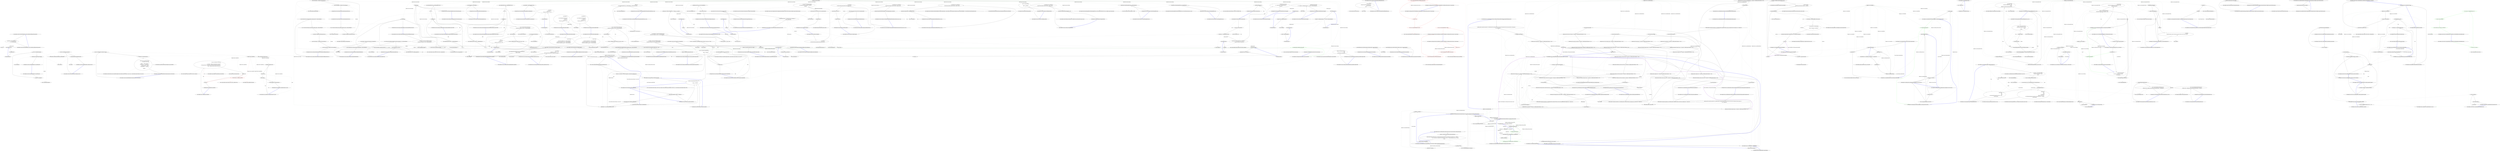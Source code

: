 digraph  {
n0 [cluster="HangFire.Core.Tests.States.FailedStateFacts.Ctor_ThrowsAnException_IfExceptionParameterIsNull()", label="Entry HangFire.Core.Tests.States.FailedStateFacts.Ctor_ThrowsAnException_IfExceptionParameterIsNull()", span="11-11"];
n1 [cluster="HangFire.Core.Tests.States.FailedStateFacts.Ctor_ThrowsAnException_IfExceptionParameterIsNull()", label="Assert.Throws<ArgumentNullException>(\r\n                () => new FailedState(null))", span="13-14"];
n2 [cluster="HangFire.Core.Tests.States.FailedStateFacts.Ctor_ThrowsAnException_IfExceptionParameterIsNull()", label="Exit HangFire.Core.Tests.States.FailedStateFacts.Ctor_ThrowsAnException_IfExceptionParameterIsNull()", span="11-11"];
n3 [cluster="Unk.>", label="Entry Unk.>", span=""];
n4 [cluster="lambda expression", label="Entry lambda expression", span="14-14"];
n5 [cluster="lambda expression", label="new FailedState(null)", span="14-14"];
n6 [cluster="lambda expression", label="Exit lambda expression", span="14-14"];
n7 [cluster="HangFire.States.FailedState.FailedState(System.Exception)", label="Entry HangFire.States.FailedState.FailedState(System.Exception)", span="27-27"];
n8 [cluster="HangFire.Core.Tests.States.FailedStateFacts.Ctor_SetsAllProperties()", label="Entry HangFire.Core.Tests.States.FailedStateFacts.Ctor_SetsAllProperties()", span="18-18"];
n9 [cluster="HangFire.Core.Tests.States.FailedStateFacts.Ctor_SetsAllProperties()", label="var exception = new Exception()", span="20-20"];
n10 [cluster="HangFire.Core.Tests.States.FailedStateFacts.Ctor_SetsAllProperties()", label="var state = new FailedState(exception)", span="21-21"];
n13 [cluster="System.Exception.Exception()", label="Entry System.Exception.Exception()", span="0-0"];
n11 [cluster="HangFire.Core.Tests.States.FailedStateFacts.Ctor_SetsAllProperties()", label="state.Exception.Should().BeSameAs(exception)", span="23-23"];
n12 [cluster="HangFire.Core.Tests.States.FailedStateFacts.Ctor_SetsAllProperties()", label="Exit HangFire.Core.Tests.States.FailedStateFacts.Ctor_SetsAllProperties()", span="18-18"];
n14 [cluster="Unk.Should", label="Entry Unk.Should", span=""];
n15 [cluster="Unk.BeSameAs", label="Entry Unk.BeSameAs", span=""];
n16 [cluster="HangFire.Core.Tests.States.FailedStateFacts.StateName_IsCorrect()", label="Entry HangFire.Core.Tests.States.FailedStateFacts.StateName_IsCorrect()", span="27-27"];
n17 [cluster="HangFire.Core.Tests.States.FailedStateFacts.StateName_IsCorrect()", label="var state = new FailedState(new Exception())", span="29-29"];
n18 [cluster="HangFire.Core.Tests.States.FailedStateFacts.StateName_IsCorrect()", label="state.StateName.Should().Be(FailedState.Name)", span="31-31"];
n19 [cluster="HangFire.Core.Tests.States.FailedStateFacts.StateName_IsCorrect()", label="Exit HangFire.Core.Tests.States.FailedStateFacts.StateName_IsCorrect()", span="27-27"];
n20 [cluster="Unk.Be", label="Entry Unk.Be", span=""];
n21 [cluster="HangFire.Core.Tests.States.FailedStateFacts.GetProperties_ReturnsCorrectProperties()", label="Entry HangFire.Core.Tests.States.FailedStateFacts.GetProperties_ReturnsCorrectProperties()", span="35-35"];
n22 [cluster="HangFire.Core.Tests.States.FailedStateFacts.GetProperties_ReturnsCorrectProperties()", label="var state = new FailedState(new Exception(''Message''))", span="37-37"];
n23 [cluster="HangFire.Core.Tests.States.FailedStateFacts.GetProperties_ReturnsCorrectProperties()", label="var properties = state.GetProperties(null)", span="38-38"];
n26 [cluster="System.Exception.Exception(string)", label="Entry System.Exception.Exception(string)", span="0-0"];
n24 [cluster="HangFire.Core.Tests.States.FailedStateFacts.GetProperties_ReturnsCorrectProperties()", label="DictionaryAssert.ContainsFollowingItems(\r\n                new Dictionary<string, string>\r\n                {\r\n                    { ''FailedAt'', ''<UtcNow timestamp>'' },\r\n                    { ''ExceptionType'', ''System.Exception'' },\r\n                    { ''ExceptionMessage'', ''Message'' },\r\n                    { ''ExceptionDetails'', ''<Non-empty>'' }\r\n                }, \r\n                properties)", span="40-48"];
n27 [cluster="HangFire.States.FailedState.GetProperties(HangFire.Common.JobMethod)", label="Entry HangFire.States.FailedState.GetProperties(HangFire.Common.JobMethod)", span="37-37"];
n25 [cluster="HangFire.Core.Tests.States.FailedStateFacts.GetProperties_ReturnsCorrectProperties()", label="Exit HangFire.Core.Tests.States.FailedStateFacts.GetProperties_ReturnsCorrectProperties()", span="35-35"];
n28 [cluster="System.Collections.Generic.Dictionary<TKey, TValue>.Dictionary()", label="Entry System.Collections.Generic.Dictionary<TKey, TValue>.Dictionary()", span="0-0"];
n29 [cluster="HangFire.Core.Tests.DictionaryAssert.ContainsFollowingItems(System.Collections.Generic.IDictionary<string, string>, System.Collections.Generic.IDictionary<string, string>)", label="Entry HangFire.Core.Tests.DictionaryAssert.ContainsFollowingItems(System.Collections.Generic.IDictionary<string, string>, System.Collections.Generic.IDictionary<string, string>)", span="9-9"];
m0_268 [cluster="HangFire.Tests.States.StateSteps.ThenTheHistoryForFollowingStatesWereAdded(Table)", file="BackgroundProcessContext.cs", label="Entry HangFire.Tests.States.StateSteps.ThenTheHistoryForFollowingStatesWereAdded(Table)", span="452-452"];
m0_269 [cluster="HangFire.Tests.States.StateSteps.ThenTheHistoryForFollowingStatesWereAdded(Table)", file="BackgroundProcessContext.cs", label="var serializedHistory = Redis.Client.GetAllItemsFromList(\r\n                String.Format(''hangfire:job:{0}:history'', JobSteps.DefaultJobId))", span="454-455"];
m0_272 [cluster="HangFire.Tests.States.StateSteps.ThenTheHistoryForFollowingStatesWereAdded(Table)", file="BackgroundProcessContext.cs", label="i < table.RowCount", span="458-458"];
m0_273 [cluster="HangFire.Tests.States.StateSteps.ThenTheHistoryForFollowingStatesWereAdded(Table)", file="BackgroundProcessContext.cs", label="Assert.AreEqual(table.Rows[i][''State''], history[i][''State''])", span="460-460"];
m0_270 [cluster="HangFire.Tests.States.StateSteps.ThenTheHistoryForFollowingStatesWereAdded(Table)", file="BackgroundProcessContext.cs", label="var history = serializedHistory.Select(JobHelper.FromJson<Dictionary<string, string>>).ToList()", span="456-456"];
m0_271 [cluster="HangFire.Tests.States.StateSteps.ThenTheHistoryForFollowingStatesWereAdded(Table)", file="BackgroundProcessContext.cs", label="var i = 0", span="458-458"];
m0_274 [cluster="HangFire.Tests.States.StateSteps.ThenTheHistoryForFollowingStatesWereAdded(Table)", file="BackgroundProcessContext.cs", label="i++", span="458-458"];
m0_275 [cluster="HangFire.Tests.States.StateSteps.ThenTheHistoryForFollowingStatesWereAdded(Table)", file="BackgroundProcessContext.cs", label="Exit HangFire.Tests.States.StateSteps.ThenTheHistoryForFollowingStatesWereAdded(Table)", span="452-452"];
m0_0 [cluster="HangFire.Tests.States.StateSteps.GivenTheSucceededState()", file="BackgroundProcessContext.cs", label="Entry HangFire.Tests.States.StateSteps.GivenTheSucceededState()", span="43-43"];
m0_7 [cluster="HangFire.Tests.States.StateSteps.GivenTheFailedState()", file="BackgroundProcessContext.cs", label="Exit HangFire.Tests.States.StateSteps.GivenTheFailedState()", span="49-49"];
m0_8 [cluster="System.InvalidOperationException.InvalidOperationException(string)", file="BackgroundProcessContext.cs", label="Entry System.InvalidOperationException.InvalidOperationException(string)", span="0-0"];
m0_9 [cluster="Hangfire.Server.BackgroundProcessContext.BackgroundProcessContext(string, Hangfire.JobStorage, System.Collections.Generic.IDictionary<string, object>, System.Threading.CancellationToken)", file="BackgroundProcessContext.cs", label="Properties = new Dictionary<string, object>(properties, StringComparer.OrdinalIgnoreCase)", span="37-37"];
m0_10 [cluster="HangFire.Tests.States.StateSteps.GivenTheProcessingState()", file="BackgroundProcessContext.cs", label="Entry HangFire.Tests.States.StateSteps.GivenTheProcessingState()", span="59-59"];
m0_5 [cluster="HangFire.Tests.States.StateSteps.GivenTheFailedState()", file="BackgroundProcessContext.cs", label="_failedException = new InvalidOperationException(''Hello'')", span="51-51"];
m0_1 [cluster="HangFire.Tests.States.StateSteps.GivenTheSucceededState()", file="BackgroundProcessContext.cs", label="_state = new SucceededState { Reason = ''SomeReason'' }", span="45-45"];
m0_3 [cluster="HangFire.States.SucceededState.SucceededState()", file="BackgroundProcessContext.cs", label="Entry HangFire.States.SucceededState.SucceededState()", span="23-23"];
m0_6 [cluster="HangFire.Tests.States.StateSteps.GivenTheFailedState()", file="BackgroundProcessContext.cs", label="_state = new FailedState(_failedException)\r\n            {\r\n                Reason = ''SomeReason''\r\n            }", span="52-55"];
m0_2 [cluster="HangFire.Tests.States.StateSteps.GivenTheSucceededState()", file="BackgroundProcessContext.cs", label="Exit HangFire.Tests.States.StateSteps.GivenTheSucceededState()", span="43-43"];
m0_4 [cluster="HangFire.Tests.States.StateSteps.GivenTheFailedState()", file="BackgroundProcessContext.cs", label="Entry HangFire.Tests.States.StateSteps.GivenTheFailedState()", span="49-49"];
m0_11 [cluster="HangFire.Tests.States.StateSteps.GivenTheProcessingState()", file="BackgroundProcessContext.cs", label="_state = new ProcessingState(''TestServer'')\r\n            {\r\n                Reason = ''SomeReason''\r\n            }", span="61-64"];
m0_176 [cluster="HangFire.Tests.States.StateSteps.ThenProcessingTimestampIsSetToUtcNow()", file="BackgroundProcessContext.cs", label="Entry HangFire.Tests.States.StateSteps.ThenProcessingTimestampIsSetToUtcNow()", span="311-311"];
m0_177 [cluster="HangFire.Tests.States.StateSteps.ThenProcessingTimestampIsSetToUtcNow()", file="BackgroundProcessContext.cs", label="var score = Redis.Client.GetItemScoreInSortedSet(''hangfire:processing'', JobSteps.DefaultJobId)", span="313-313"];
m0_178 [cluster="HangFire.Tests.States.StateSteps.ThenProcessingTimestampIsSetToUtcNow()", file="BackgroundProcessContext.cs", label="var timestamp = JobHelper.FromTimestamp((long)score)", span="314-314"];
m0_179 [cluster="HangFire.Tests.States.StateSteps.ThenProcessingTimestampIsSetToUtcNow()", file="BackgroundProcessContext.cs", label="Assert.IsTrue(timestamp > DateTime.UtcNow.AddSeconds(-1))", span="316-316"];
m0_180 [cluster="HangFire.Tests.States.StateSteps.ThenProcessingTimestampIsSetToUtcNow()", file="BackgroundProcessContext.cs", label="Assert.IsTrue(timestamp < DateTime.UtcNow.AddSeconds(1))", span="317-317"];
m0_181 [cluster="HangFire.Tests.States.StateSteps.ThenProcessingTimestampIsSetToUtcNow()", file="BackgroundProcessContext.cs", label="Exit HangFire.Tests.States.StateSteps.ThenProcessingTimestampIsSetToUtcNow()", span="311-311"];
m0_160 [cluster="HangFire.Tests.States.StateSteps.ThenTheJobShouldBeAddedToTheFailedSet()", file="BackgroundProcessContext.cs", label="Entry HangFire.Tests.States.StateSteps.ThenTheJobShouldBeAddedToTheFailedSet()", span="286-286"];
m0_161 [cluster="HangFire.Tests.States.StateSteps.ThenTheJobShouldBeAddedToTheFailedSet()", file="BackgroundProcessContext.cs", label="Assert.AreEqual(1, Redis.Client.GetSortedSetCount(''hangfire:failed''))", span="288-288"];
m0_162 [cluster="HangFire.Tests.States.StateSteps.ThenTheJobShouldBeAddedToTheFailedSet()", file="BackgroundProcessContext.cs", label="Assert.IsTrue(Redis.Client.SortedSetContainsItem(''hangfire:failed'', JobSteps.DefaultJobId))", span="289-289"];
m0_163 [cluster="HangFire.Tests.States.StateSteps.ThenTheJobShouldBeAddedToTheFailedSet()", file="BackgroundProcessContext.cs", label="Exit HangFire.Tests.States.StateSteps.ThenTheJobShouldBeAddedToTheFailedSet()", span="286-286"];
m0_114 [cluster="HangFire.Tests.States.StateSteps.WhenIChangeTheStateOfTheJobToTheStateAllowedTransitions(string, string)", file="BackgroundProcessContext.cs", label="Entry HangFire.Tests.States.StateSteps.WhenIChangeTheStateOfTheJobToTheStateAllowedTransitions(string, string)", span="203-203"];
m0_115 [cluster="HangFire.Tests.States.StateSteps.WhenIChangeTheStateOfTheJobToTheStateAllowedTransitions(string, string)", file="BackgroundProcessContext.cs", label="var stateMachine = new StateMachine(\r\n                new RedisConnection(Redis.Storage, Redis.Client), _handlers, _filters)", span="206-207"];
m0_116 [cluster="HangFire.Tests.States.StateSteps.WhenIChangeTheStateOfTheJobToTheStateAllowedTransitions(string, string)", file="BackgroundProcessContext.cs", label="stateMachine.ChangeState(JobSteps.DefaultJobId, _stateMocks[state].Object, allowedState)", span="208-208"];
m0_117 [cluster="HangFire.Tests.States.StateSteps.WhenIChangeTheStateOfTheJobToTheStateAllowedTransitions(string, string)", file="BackgroundProcessContext.cs", label="Exit HangFire.Tests.States.StateSteps.WhenIChangeTheStateOfTheJobToTheStateAllowedTransitions(string, string)", span="203-203"];
m0_19 [cluster="HangFire.Tests.States.StateSteps.GivenTheEnqueuedState()", file="BackgroundProcessContext.cs", label="Entry HangFire.Tests.States.StateSteps.GivenTheEnqueuedState()", span="77-77"];
m0_20 [cluster="HangFire.Tests.States.StateSteps.GivenTheEnqueuedState()", file="BackgroundProcessContext.cs", label="_state = new EnqueuedState\r\n            {\r\n                Reason = ''SomeReason''\r\n            }", span="79-82"];
m0_21 [cluster="HangFire.Tests.States.StateSteps.GivenTheEnqueuedState()", file="BackgroundProcessContext.cs", label="Exit HangFire.Tests.States.StateSteps.GivenTheEnqueuedState()", span="77-77"];
m0_185 [cluster="HangFire.Tests.States.StateSteps.ThenTheScheduleContainsTheJobThatWillBeEnqueuedTomorrow()", file="BackgroundProcessContext.cs", label="Entry HangFire.Tests.States.StateSteps.ThenTheScheduleContainsTheJobThatWillBeEnqueuedTomorrow()", span="321-321"];
m0_186 [cluster="HangFire.Tests.States.StateSteps.ThenTheScheduleContainsTheJobThatWillBeEnqueuedTomorrow()", file="BackgroundProcessContext.cs", label="Assert.IsTrue(Redis.Client.SortedSetContainsItem(''hangfire:schedule'', JobSteps.DefaultJobId))", span="323-323"];
m0_187 [cluster="HangFire.Tests.States.StateSteps.ThenTheScheduleContainsTheJobThatWillBeEnqueuedTomorrow()", file="BackgroundProcessContext.cs", label="var score = Redis.Client.GetItemScoreInSortedSet(''hangfire:schedule'', JobSteps.DefaultJobId)", span="324-324"];
m0_188 [cluster="HangFire.Tests.States.StateSteps.ThenTheScheduleContainsTheJobThatWillBeEnqueuedTomorrow()", file="BackgroundProcessContext.cs", label="var timestamp = JobHelper.FromTimestamp((long) score)", span="325-325"];
m0_189 [cluster="HangFire.Tests.States.StateSteps.ThenTheScheduleContainsTheJobThatWillBeEnqueuedTomorrow()", file="BackgroundProcessContext.cs", label="Assert.IsTrue(timestamp >= DateTime.UtcNow.Date.AddDays(1))", span="327-327"];
m0_190 [cluster="HangFire.Tests.States.StateSteps.ThenTheScheduleContainsTheJobThatWillBeEnqueuedTomorrow()", file="BackgroundProcessContext.cs", label="Assert.IsTrue(timestamp < DateTime.UtcNow.Date.AddDays(2))", span="328-328"];
m0_191 [cluster="HangFire.Tests.States.StateSteps.ThenTheScheduleContainsTheJobThatWillBeEnqueuedTomorrow()", file="BackgroundProcessContext.cs", label="Exit HangFire.Tests.States.StateSteps.ThenTheScheduleContainsTheJobThatWillBeEnqueuedTomorrow()", span="321-321"];
m0_121 [cluster="Unk.AreEqual", file="BackgroundProcessContext.cs", label="Entry Unk.AreEqual", span=""];
m0_175 [cluster="Unk.IsFalse", file="BackgroundProcessContext.cs", label="Entry Unk.IsFalse", span=""];
m0_72 [cluster="HangFire.Tests.States.StateSteps.GivenAStateChangingFilterThatChangesTheStateToThe(string, string)", file="BackgroundProcessContext.cs", label="Entry HangFire.Tests.States.StateSteps.GivenAStateChangingFilterThatChangesTheStateToThe(string, string)", span="124-124"];
m0_73 [cluster="HangFire.Tests.States.StateSteps.GivenAStateChangingFilterThatChangesTheStateToThe(string, string)", file="BackgroundProcessContext.cs", label="Given(String.Format(''a '{0}' state'', state))", span="126-126"];
m0_74 [cluster="HangFire.Tests.States.StateSteps.GivenAStateChangingFilterThatChangesTheStateToThe(string, string)", file="BackgroundProcessContext.cs", label="_filters.Add(\r\n                new TestStateChangingFilter(name, _stateChangingResults, _stateMocks[state].Object))", span="128-129"];
m0_75 [cluster="HangFire.Tests.States.StateSteps.GivenAStateChangingFilterThatChangesTheStateToThe(string, string)", file="BackgroundProcessContext.cs", label="Exit HangFire.Tests.States.StateSteps.GivenAStateChangingFilterThatChangesTheStateToThe(string, string)", span="124-124"];
m0_221 [cluster="HangFire.Tests.States.StateSteps.ThenTheStateWasNotAppliedToTheJob(string)", file="BackgroundProcessContext.cs", label="Entry HangFire.Tests.States.StateSteps.ThenTheStateWasNotAppliedToTheJob(string)", span="381-381"];
m0_222 [cluster="HangFire.Tests.States.StateSteps.ThenTheStateWasNotAppliedToTheJob(string)", file="BackgroundProcessContext.cs", label="Assert.Inconclusive(''Re-write this test for the corresponding handler'')", span="386-386"];
m0_223 [cluster="HangFire.Tests.States.StateSteps.ThenTheStateWasNotAppliedToTheJob(string)", file="BackgroundProcessContext.cs", label="Exit HangFire.Tests.States.StateSteps.ThenTheStateWasNotAppliedToTheJob(string)", span="381-381"];
m0_113 [cluster="Unk.ChangeState", file="BackgroundProcessContext.cs", label="Entry Unk.ChangeState", span=""];
m0_231 [cluster="Unk.Unapply", file="BackgroundProcessContext.cs", label="Entry Unk.Unapply", span=""];
m0_126 [cluster="Unk.ForEach", file="BackgroundProcessContext.cs", label="Entry Unk.ForEach", span=""];
m0_217 [cluster="Unk.IsNotNull", file="BackgroundProcessContext.cs", label="Entry Unk.IsNotNull", span=""];
m0_48 [cluster="Unk.Given", file="BackgroundProcessContext.cs", label="Entry Unk.Given", span=""];
m0_192 [cluster="HangFire.Tests.States.StateSteps.ThenTheScheduleDoesNotContainTheJob()", file="BackgroundProcessContext.cs", label="Entry HangFire.Tests.States.StateSteps.ThenTheScheduleDoesNotContainTheJob()", span="332-332"];
m0_193 [cluster="HangFire.Tests.States.StateSteps.ThenTheScheduleDoesNotContainTheJob()", file="BackgroundProcessContext.cs", label="Assert.IsFalse(Redis.Client.SortedSetContainsItem(''hangfire:schedule'', JobSteps.DefaultJobId))", span="334-334"];
m0_194 [cluster="HangFire.Tests.States.StateSteps.ThenTheScheduleDoesNotContainTheJob()", file="BackgroundProcessContext.cs", label="Exit HangFire.Tests.States.StateSteps.ThenTheScheduleDoesNotContainTheJob()", span="332-332"];
m0_159 [cluster="HangFire.Tests.TableAssert.ContainsFollowingItems(Table, System.Collections.Generic.IDictionary<string, string>)", file="BackgroundProcessContext.cs", label="Entry HangFire.Tests.TableAssert.ContainsFollowingItems(Table, System.Collections.Generic.IDictionary<string, string>)", span="8-8"];
m0_90 [cluster="HangFire.Common.States.StateContext.StateContext(string, HangFire.Common.JobMethod)", file="BackgroundProcessContext.cs", label="Entry HangFire.Common.States.StateContext.StateContext(string, HangFire.Common.JobMethod)", span="27-27"];
m0_257 [cluster="Unk.ContainsKey", file="BackgroundProcessContext.cs", label="Entry Unk.ContainsKey", span=""];
m0_241 [cluster="HangFire.Tests.States.StateSteps.ThenTheHistoryRecordShouldContainProperties()", file="BackgroundProcessContext.cs", label="Entry HangFire.Tests.States.StateSteps.ThenTheHistoryRecordShouldContainProperties()", span="405-405"];
m0_242 [cluster="HangFire.Tests.States.StateSteps.ThenTheHistoryRecordShouldContainProperties()", file="BackgroundProcessContext.cs", label="var entry = Redis.Client.RemoveStartFromList(\r\n                String.Format(''hangfire:job:{0}:history'', JobSteps.DefaultJobId))", span="407-408"];
m0_243 [cluster="HangFire.Tests.States.StateSteps.ThenTheHistoryRecordShouldContainProperties()", file="BackgroundProcessContext.cs", label="Assert.IsNotNull(entry)", span="409-409"];
m0_244 [cluster="HangFire.Tests.States.StateSteps.ThenTheHistoryRecordShouldContainProperties()", file="BackgroundProcessContext.cs", label="var history = JobHelper.FromJson<Dictionary<string, string>>(entry)", span="411-411"];
m0_245 [cluster="HangFire.Tests.States.StateSteps.ThenTheHistoryRecordShouldContainProperties()", file="BackgroundProcessContext.cs", label="Assert.IsNotNull(history, entry)", span="412-412"];
m0_247 [cluster="HangFire.Tests.States.StateSteps.ThenTheHistoryRecordShouldContainProperties()", file="BackgroundProcessContext.cs", label="Assert.IsTrue(history.ContainsKey(property.Key))", span="416-416"];
m0_248 [cluster="HangFire.Tests.States.StateSteps.ThenTheHistoryRecordShouldContainProperties()", file="BackgroundProcessContext.cs", label="Assert.AreEqual(property.Value, history[property.Key])", span="417-417"];
m0_246 [cluster="HangFire.Tests.States.StateSteps.ThenTheHistoryRecordShouldContainProperties()", file="BackgroundProcessContext.cs", label=_stateProperties, span="414-414"];
m0_249 [cluster="HangFire.Tests.States.StateSteps.ThenTheHistoryRecordShouldContainProperties()", file="BackgroundProcessContext.cs", label="Exit HangFire.Tests.States.StateSteps.ThenTheHistoryRecordShouldContainProperties()", span="405-405"];
m0_12 [cluster="HangFire.Tests.States.StateSteps.GivenTheProcessingState()", file="BackgroundProcessContext.cs", label="Exit HangFire.Tests.States.StateSteps.GivenTheProcessingState()", span="59-59"];
m0_144 [cluster="HangFire.Tests.States.StateSteps.ThenItShouldPersistTheJob()", file="BackgroundProcessContext.cs", label="Entry HangFire.Tests.States.StateSteps.ThenItShouldPersistTheJob()", span="253-253"];
m0_145 [cluster="HangFire.Tests.States.StateSteps.ThenItShouldPersistTheJob()", file="BackgroundProcessContext.cs", label="var keys = new[]\r\n                {\r\n                    String.Format(''hangfire:job:{0}'', JobSteps.DefaultJobId),\r\n                    String.Format(''hangfire:job:{0}:state'', JobSteps.DefaultJobId),\r\n                    String.Format(''hangfire:job:{0}:history'', JobSteps.DefaultJobId)\r\n                }", span="255-260"];
m0_146 [cluster="HangFire.Tests.States.StateSteps.ThenItShouldPersistTheJob()", file="BackgroundProcessContext.cs", label="keys.ForEach(x =>\r\n            {\r\n                var ttl = Redis.Client.GetTimeToLive(x);\r\n                Assert.IsTrue(\r\n                    ttl.Seconds == -1,\r\n                    ''TTL for the '{0}' key is '{1}''', x, ttl);\r\n            })", span="262-268"];
m0_147 [cluster="HangFire.Tests.States.StateSteps.ThenItShouldPersistTheJob()", file="BackgroundProcessContext.cs", label="Exit HangFire.Tests.States.StateSteps.ThenItShouldPersistTheJob()", span="253-253"];
m0_143 [cluster="Unk.PopItemFromList", file="BackgroundProcessContext.cs", label="Entry Unk.PopItemFromList", span=""];
m0_158 [cluster="HangFire.Common.States.JobState.GetProperties(HangFire.Common.JobMethod)", file="BackgroundProcessContext.cs", label="Entry HangFire.Common.States.JobState.GetProperties(HangFire.Common.JobMethod)", span="26-26"];
m0_76 [cluster="TestStateChangingFilter.cstr", file="BackgroundProcessContext.cs", label="Entry TestStateChangingFilter.cstr", span=""];
m0_13 [cluster="System.Collections.Generic.Dictionary<TKey, TValue>.Dictionary(System.Collections.Generic.IDictionary<TKey, TValue>, System.Collections.Generic.IEqualityComparer<TKey>)", file="BackgroundProcessContext.cs", label="Entry System.Collections.Generic.Dictionary<TKey, TValue>.Dictionary(System.Collections.Generic.IDictionary<TKey, TValue>, System.Collections.Generic.IEqualityComparer<TKey>)", span="0-0"];
m0_29 [cluster="Mock<JobState>.cstr", file="BackgroundProcessContext.cs", label="Entry Mock<JobState>.cstr", span=""];
m0_250 [cluster="System.Collections.Generic.Dictionary<TKey, TValue>.ContainsKey(TKey)", file="BackgroundProcessContext.cs", label="Entry System.Collections.Generic.Dictionary<TKey, TValue>.ContainsKey(TKey)", span="0-0"];
m0_22 [cluster="HangFire.States.EnqueuedState.EnqueuedState()", file="BackgroundProcessContext.cs", label="Entry HangFire.States.EnqueuedState.EnqueuedState()", span="25-25"];
m0_118 [cluster="HangFire.Tests.States.StateSteps.ThenTheStateNameIsEqualTo(string)", file="BackgroundProcessContext.cs", label="Entry HangFire.Tests.States.StateSteps.ThenTheStateNameIsEqualTo(string)", span="212-212"];
m0_119 [cluster="HangFire.Tests.States.StateSteps.ThenTheStateNameIsEqualTo(string)", file="BackgroundProcessContext.cs", label="Assert.AreEqual(name, _state.StateName)", span="214-214"];
m0_120 [cluster="HangFire.Tests.States.StateSteps.ThenTheStateNameIsEqualTo(string)", file="BackgroundProcessContext.cs", label="Exit HangFire.Tests.States.StateSteps.ThenTheStateNameIsEqualTo(string)", span="212-212"];
m0_67 [cluster="HangFire.Tests.States.StateSteps.GivenAStateChangingFilter(string)", file="BackgroundProcessContext.cs", label="Entry HangFire.Tests.States.StateSteps.GivenAStateChangingFilter(string)", span="118-118"];
m0_68 [cluster="HangFire.Tests.States.StateSteps.GivenAStateChangingFilter(string)", file="BackgroundProcessContext.cs", label="_filters.Add(new TestStateChangingFilter(name, _stateChangingResults))", span="120-120"];
m0_69 [cluster="HangFire.Tests.States.StateSteps.GivenAStateChangingFilter(string)", file="BackgroundProcessContext.cs", label="Exit HangFire.Tests.States.StateSteps.GivenAStateChangingFilter(string)", span="118-118"];
m0_18 [cluster="System.DateTime.AddDays(double)", file="BackgroundProcessContext.cs", label="Hangfire.Server.BackgroundProcessContext", span=""];
m0_87 [cluster="RedisWriteOnlyTransaction.cstr", file="BackgroundProcessContext.cs", label="Entry RedisWriteOnlyTransaction.cstr", span=""];
m0_41 [cluster="Unk.GetProperties", file="BackgroundProcessContext.cs", label="Entry Unk.GetProperties", span=""];
m0_224 [cluster="HangFire.Tests.States.StateSteps.ThenTheOldStateWasUnapplied()", file="BackgroundProcessContext.cs", label="Entry HangFire.Tests.States.StateSteps.ThenTheOldStateWasUnapplied()", span="390-390"];
m0_225 [cluster="HangFire.Tests.States.StateSteps.ThenTheOldStateWasUnapplied()", file="BackgroundProcessContext.cs", label="_oldStateDescriptorMock.Verify(\r\n                x => x.Unapply(It.Is<StateApplyingContext>(y => y.JobId == JobSteps.DefaultJobId)))", span="392-393"];
m0_226 [cluster="HangFire.Tests.States.StateSteps.ThenTheOldStateWasUnapplied()", file="BackgroundProcessContext.cs", label="Exit HangFire.Tests.States.StateSteps.ThenTheOldStateWasUnapplied()", span="390-390"];
m0_256 [cluster="HangFire.Tests.States.StateSteps.ThenTheStateEntryShouldContainAllOfTheAboveProperties()", file="BackgroundProcessContext.cs", label="Exit HangFire.Tests.States.StateSteps.ThenTheStateEntryShouldContainAllOfTheAboveProperties()", span="422-422"];
m0_251 [cluster="HangFire.Tests.States.StateSteps.ThenTheStateEntryShouldContainAllOfTheAboveProperties()", file="BackgroundProcessContext.cs", label="Entry HangFire.Tests.States.StateSteps.ThenTheStateEntryShouldContainAllOfTheAboveProperties()", span="422-422"];
m0_252 [cluster="HangFire.Tests.States.StateSteps.ThenTheStateEntryShouldContainAllOfTheAboveProperties()", file="BackgroundProcessContext.cs", label="var stateEntry = Redis.Client.GetAllEntriesFromHash(\r\n                String.Format(''hangfire:job:{0}:state'', JobSteps.DefaultJobId))", span="424-425"];
m0_253 [cluster="HangFire.Tests.States.StateSteps.ThenTheStateEntryShouldContainAllOfTheAboveProperties()", file="BackgroundProcessContext.cs", label=_stateProperties, span="427-427"];
m0_254 [cluster="HangFire.Tests.States.StateSteps.ThenTheStateEntryShouldContainAllOfTheAboveProperties()", file="BackgroundProcessContext.cs", label="Assert.IsTrue(stateEntry.ContainsKey(property.Key))", span="429-429"];
m0_255 [cluster="HangFire.Tests.States.StateSteps.ThenTheStateEntryShouldContainAllOfTheAboveProperties()", file="BackgroundProcessContext.cs", label="Assert.AreEqual(property.Value, stateEntry[property.Key])", span="430-430"];
m0_81 [cluster="HangFire.Tests.States.StateSteps.WhenIApplyIt()", file="BackgroundProcessContext.cs", label="Entry HangFire.Tests.States.StateSteps.WhenIApplyIt()", span="139-139"];
m0_82 [cluster="HangFire.Tests.States.StateSteps.WhenIApplyIt()", file="BackgroundProcessContext.cs", label="var transaction = \r\n                new RedisWriteOnlyTransaction(Redis.Client.CreateTransaction())", span="141-142"];
m0_83 [cluster="HangFire.Tests.States.StateSteps.WhenIApplyIt()", file="BackgroundProcessContext.cs", label="var context = new StateApplyingContext(\r\n                    new StateContext(JobSteps.DefaultJobId, _defaultData),\r\n                    transaction)", span="144-146"];
m0_85 [cluster="HangFire.Tests.States.StateSteps.WhenIApplyIt()", file="BackgroundProcessContext.cs", label="transaction.Commit()", span="151-151"];
m0_84 [cluster="HangFire.Tests.States.StateSteps.WhenIApplyIt()", file="BackgroundProcessContext.cs", label="Assert.Inconclusive(''Re-write this test for the corresponding handler'')", span="149-149"];
m0_86 [cluster="HangFire.Tests.States.StateSteps.WhenIApplyIt()", file="BackgroundProcessContext.cs", label="Exit HangFire.Tests.States.StateSteps.WhenIApplyIt()", span="139-139"];
m0_91 [cluster="HangFire.Redis.RedisWriteOnlyTransaction.Commit()", file="BackgroundProcessContext.cs", label="Entry HangFire.Redis.RedisWriteOnlyTransaction.Commit()", span="32-32"];
m0_258 [cluster="HangFire.Tests.States.StateSteps.ThenChangingFiltersWereExecutedInTheFollowingOrder(Table)", file="BackgroundProcessContext.cs", label="Entry HangFire.Tests.States.StateSteps.ThenChangingFiltersWereExecutedInTheFollowingOrder(Table)", span="435-435"];
m0_259 [cluster="HangFire.Tests.States.StateSteps.ThenChangingFiltersWereExecutedInTheFollowingOrder(Table)", file="BackgroundProcessContext.cs", label="Assert.AreEqual(table.RowCount, _stateChangingResults.Count)", span="437-437"];
m0_261 [cluster="HangFire.Tests.States.StateSteps.ThenChangingFiltersWereExecutedInTheFollowingOrder(Table)", file="BackgroundProcessContext.cs", label="i < table.RowCount", span="439-439"];
m0_262 [cluster="HangFire.Tests.States.StateSteps.ThenChangingFiltersWereExecutedInTheFollowingOrder(Table)", file="BackgroundProcessContext.cs", label="Assert.AreEqual(table.Rows[i][''Filter''], _stateChangingResults[i])", span="441-441"];
m0_260 [cluster="HangFire.Tests.States.StateSteps.ThenChangingFiltersWereExecutedInTheFollowingOrder(Table)", file="BackgroundProcessContext.cs", label="var i = 0", span="439-439"];
m0_263 [cluster="HangFire.Tests.States.StateSteps.ThenChangingFiltersWereExecutedInTheFollowingOrder(Table)", file="BackgroundProcessContext.cs", label="i++", span="439-439"];
m0_264 [cluster="HangFire.Tests.States.StateSteps.ThenChangingFiltersWereExecutedInTheFollowingOrder(Table)", file="BackgroundProcessContext.cs", label="Exit HangFire.Tests.States.StateSteps.ThenChangingFiltersWereExecutedInTheFollowingOrder(Table)", span="435-435"];
m0_238 [cluster="lambda expression", file="BackgroundProcessContext.cs", label="Entry lambda expression", span="400-400"];
m0_34 [cluster="lambda expression", file="BackgroundProcessContext.cs", label="Entry lambda expression", span="89-89"];
m0_37 [cluster="lambda expression", file="BackgroundProcessContext.cs", label="Entry lambda expression", span="90-90"];
m0_35 [cluster="lambda expression", file="BackgroundProcessContext.cs", label="x.StateName", span="89-89"];
m0_36 [cluster="lambda expression", file="BackgroundProcessContext.cs", label="Exit lambda expression", span="89-89"];
m0_38 [cluster="lambda expression", file="BackgroundProcessContext.cs", label="x.GetProperties(It.IsAny<JobMethod>())", span="90-90"];
m0_39 [cluster="lambda expression", file="BackgroundProcessContext.cs", label="Exit lambda expression", span="90-90"];
m0_50 [cluster="lambda expression", file="BackgroundProcessContext.cs", label="Entry lambda expression", span="101-101"];
m0_53 [cluster="lambda expression", file="BackgroundProcessContext.cs", label="Entry lambda expression", span="101-101"];
m0_56 [cluster="lambda expression", file="BackgroundProcessContext.cs", label="Entry lambda expression", span="102-102"];
m0_51 [cluster="lambda expression", file="BackgroundProcessContext.cs", label="x[''Name'']", span="101-101"];
m0_52 [cluster="lambda expression", file="BackgroundProcessContext.cs", label="Exit lambda expression", span="101-101"];
m0_54 [cluster="lambda expression", file="BackgroundProcessContext.cs", label="x[''Value'']", span="101-101"];
m0_55 [cluster="lambda expression", file="BackgroundProcessContext.cs", label="Exit lambda expression", span="101-101"];
m0_57 [cluster="lambda expression", file="BackgroundProcessContext.cs", label="x.GetProperties(It.IsAny<JobMethod>())", span="102-102"];
m0_58 [cluster="lambda expression", file="BackgroundProcessContext.cs", label="Exit lambda expression", span="102-102"];
m0_127 [cluster="lambda expression", file="BackgroundProcessContext.cs", label="Entry lambda expression", span="227-233"];
m0_128 [cluster="lambda expression", file="BackgroundProcessContext.cs", label="var ttl = Redis.Client.GetTimeToLive(x)", span="229-229"];
m0_129 [cluster="lambda expression", file="BackgroundProcessContext.cs", label="Assert.IsTrue(\r\n                        ttl.TotalSeconds > 0,\r\n                        ''TTL for the '{0}' key is '{1}''', x, ttl)", span="230-232"];
m0_130 [cluster="lambda expression", file="BackgroundProcessContext.cs", label="Exit lambda expression", span="227-233"];
m0_148 [cluster="lambda expression", file="BackgroundProcessContext.cs", label="Entry lambda expression", span="262-268"];
m0_149 [cluster="lambda expression", file="BackgroundProcessContext.cs", label="var ttl = Redis.Client.GetTimeToLive(x)", span="264-264"];
m0_150 [cluster="lambda expression", file="BackgroundProcessContext.cs", label="Assert.IsTrue(\r\n                    ttl.Seconds == -1,\r\n                    ''TTL for the '{0}' key is '{1}''', x, ttl)", span="265-267"];
m0_151 [cluster="lambda expression", file="BackgroundProcessContext.cs", label="Exit lambda expression", span="262-268"];
m0_228 [cluster="lambda expression", file="BackgroundProcessContext.cs", label="Entry lambda expression", span="393-393"];
m0_229 [cluster="lambda expression", file="BackgroundProcessContext.cs", label="x.Unapply(It.Is<StateApplyingContext>(y => y.JobId == JobSteps.DefaultJobId))", span="393-393"];
m0_230 [cluster="lambda expression", file="BackgroundProcessContext.cs", label="Exit lambda expression", span="393-393"];
m0_232 [cluster="lambda expression", file="BackgroundProcessContext.cs", label="Entry lambda expression", span="393-393"];
m0_233 [cluster="lambda expression", file="BackgroundProcessContext.cs", label="y.JobId == JobSteps.DefaultJobId", span="393-393"];
m0_234 [cluster="lambda expression", file="BackgroundProcessContext.cs", label="Exit lambda expression", span="393-393"];
m0_239 [cluster="lambda expression", file="BackgroundProcessContext.cs", label="x.Unapply(It.IsAny<StateApplyingContext>())", span="400-400"];
m0_240 [cluster="lambda expression", file="BackgroundProcessContext.cs", label="Exit lambda expression", span="400-400"];
m0_198 [cluster="Unk.SetContainsItem", file="BackgroundProcessContext.cs", label="Entry Unk.SetContainsItem", span=""];
m0_59 [cluster="HangFire.Tests.States.StateSteps.GivenAJobInTheStateWithRegisteredDescriptor()", file="BackgroundProcessContext.cs", label="Entry HangFire.Tests.States.StateSteps.GivenAJobInTheStateWithRegisteredDescriptor()", span="107-107"];
m0_60 [cluster="HangFire.Tests.States.StateSteps.GivenAJobInTheStateWithRegisteredDescriptor()", file="BackgroundProcessContext.cs", label="Given(''a job'')", span="109-109"];
m0_61 [cluster="HangFire.Tests.States.StateSteps.GivenAJobInTheStateWithRegisteredDescriptor()", file="BackgroundProcessContext.cs", label="Given(''its state is Old'')", span="110-110"];
m0_62 [cluster="HangFire.Tests.States.StateSteps.GivenAJobInTheStateWithRegisteredDescriptor()", file="BackgroundProcessContext.cs", label="_oldStateDescriptorMock = new Mock<JobStateHandler>()", span="112-112"];
m0_63 [cluster="HangFire.Tests.States.StateSteps.GivenAJobInTheStateWithRegisteredDescriptor()", file="BackgroundProcessContext.cs", label="Assert.Inconclusive(''Rewrite'')", span="114-114"];
m0_64 [cluster="HangFire.Tests.States.StateSteps.GivenAJobInTheStateWithRegisteredDescriptor()", file="BackgroundProcessContext.cs", label="Exit HangFire.Tests.States.StateSteps.GivenAJobInTheStateWithRegisteredDescriptor()", span="107-107"];
m0_70 [cluster="HangFire.Tests.TestStateChangingFilter.TestStateChangingFilter(string, System.Collections.Generic.IList<string>, HangFire.Common.States.JobState)", file="BackgroundProcessContext.cs", label="Entry HangFire.Tests.TestStateChangingFilter.TestStateChangingFilter(string, System.Collections.Generic.IList<string>, HangFire.Common.States.JobState)", span="14-14"];
m0_278 [cluster="Unk.ToList", file="BackgroundProcessContext.cs", label="Entry Unk.ToList", span=""];
m0_172 [cluster="HangFire.Tests.States.StateSteps.ThenTheProcessingSetDoesNotContainTheJob()", file="BackgroundProcessContext.cs", label="Entry HangFire.Tests.States.StateSteps.ThenTheProcessingSetDoesNotContainTheJob()", span="305-305"];
m0_173 [cluster="HangFire.Tests.States.StateSteps.ThenTheProcessingSetDoesNotContainTheJob()", file="BackgroundProcessContext.cs", label="Assert.IsFalse(Redis.Client.SortedSetContainsItem(''hangfire:processing'', JobSteps.DefaultJobId))", span="307-307"];
m0_174 [cluster="HangFire.Tests.States.StateSteps.ThenTheProcessingSetDoesNotContainTheJob()", file="BackgroundProcessContext.cs", label="Exit HangFire.Tests.States.StateSteps.ThenTheProcessingSetDoesNotContainTheJob()", span="305-305"];
m0_31 [cluster="Unk.Returns", file="BackgroundProcessContext.cs", label="Entry Unk.Returns", span=""];
m0_102 [cluster="HangFire.Redis.RedisConnection.RedisConnection(HangFire.Redis.RedisStorage, IRedisClient)", file="BackgroundProcessContext.cs", label="Entry HangFire.Redis.RedisConnection.RedisConnection(HangFire.Redis.RedisStorage, IRedisClient)", span="15-15"];
m0_33 [cluster="System.Collections.Generic.IDictionary<TKey, TValue>.Add(TKey, TValue)", file="BackgroundProcessContext.cs", label="Entry System.Collections.Generic.IDictionary<TKey, TValue>.Add(TKey, TValue)", span="0-0"];
m0_88 [cluster="Unk.CreateTransaction", file="BackgroundProcessContext.cs", label="Entry Unk.CreateTransaction", span=""];
m0_101 [cluster="HangFire.States.StateMachine.StateMachine(HangFire.Storage.IStorageConnection, System.Collections.Generic.IEnumerable<HangFire.Common.States.JobStateHandler>, System.Collections.Generic.IEnumerable<object>)", file="BackgroundProcessContext.cs", label="Entry HangFire.States.StateMachine.StateMachine(HangFire.Storage.IStorageConnection, System.Collections.Generic.IEnumerable<HangFire.Common.States.JobStateHandler>, System.Collections.Generic.IEnumerable<object>)", span="41-41"];
m0_104 [cluster="HangFire.Tests.States.StateSteps.WhenIChangeTheStateOfTheJobToThe(string)", file="BackgroundProcessContext.cs", label="Entry HangFire.Tests.States.StateSteps.WhenIChangeTheStateOfTheJobToThe(string)", span="186-186"];
m0_105 [cluster="HangFire.Tests.States.StateSteps.WhenIChangeTheStateOfTheJobToThe(string)", file="BackgroundProcessContext.cs", label="When(String.Format(\r\n                ''I change the state of the '{0}' job to the '{1}''',\r\n                JobSteps.DefaultJobId,\r\n                state))", span="188-191"];
m0_106 [cluster="HangFire.Tests.States.StateSteps.WhenIChangeTheStateOfTheJobToThe(string)", file="BackgroundProcessContext.cs", label="Exit HangFire.Tests.States.StateSteps.WhenIChangeTheStateOfTheJobToThe(string)", span="186-186"];
m0_131 [cluster="Unk.GetTimeToLive", file="BackgroundProcessContext.cs", label="Entry Unk.GetTimeToLive", span=""];
m0_71 [cluster="System.Collections.Generic.ICollection<T>.Add(T)", file="BackgroundProcessContext.cs", label="Entry System.Collections.Generic.ICollection<T>.Add(T)", span="0-0"];
m0_77 [cluster="HangFire.Tests.States.StateSteps.GivenAStateAppliedFilter(string)", file="BackgroundProcessContext.cs", label="Entry HangFire.Tests.States.StateSteps.GivenAStateAppliedFilter(string)", span="133-133"];
m0_78 [cluster="HangFire.Tests.States.StateSteps.GivenAStateAppliedFilter(string)", file="BackgroundProcessContext.cs", label="_filters.Add(new TestStateChangedFilter(name, _stateAppliedResults))", span="135-135"];
m0_79 [cluster="HangFire.Tests.States.StateSteps.GivenAStateAppliedFilter(string)", file="BackgroundProcessContext.cs", label="Exit HangFire.Tests.States.StateSteps.GivenAStateAppliedFilter(string)", span="133-133"];
m0_42 [cluster="HangFire.Tests.States.StateSteps.GivenAStateWithTheFollowingProperties(string, Table)", file="BackgroundProcessContext.cs", label="Entry HangFire.Tests.States.StateSteps.GivenAStateWithTheFollowingProperties(string, Table)", span="97-97"];
m0_43 [cluster="HangFire.Tests.States.StateSteps.GivenAStateWithTheFollowingProperties(string, Table)", file="BackgroundProcessContext.cs", label="Given(String.Format(''a '{0}' state'', state))", span="99-99"];
m0_44 [cluster="HangFire.Tests.States.StateSteps.GivenAStateWithTheFollowingProperties(string, Table)", file="BackgroundProcessContext.cs", label="_stateProperties = table.Rows.ToDictionary(x => x[''Name''], x => x[''Value''])", span="101-101"];
m0_45 [cluster="HangFire.Tests.States.StateSteps.GivenAStateWithTheFollowingProperties(string, Table)", file="BackgroundProcessContext.cs", label="_stateMocks[state].Setup(x => x.GetProperties(It.IsAny<JobMethod>()))\r\n                .Returns(_stateProperties)", span="102-103"];
m0_46 [cluster="HangFire.Tests.States.StateSteps.GivenAStateWithTheFollowingProperties(string, Table)", file="BackgroundProcessContext.cs", label="Exit HangFire.Tests.States.StateSteps.GivenAStateWithTheFollowingProperties(string, Table)", span="97-97"];
m0_235 [cluster="HangFire.Tests.States.StateSteps.ThenTheOldStateWasNotUnapplied()", file="BackgroundProcessContext.cs", label="Entry HangFire.Tests.States.StateSteps.ThenTheOldStateWasNotUnapplied()", span="397-397"];
m0_236 [cluster="HangFire.Tests.States.StateSteps.ThenTheOldStateWasNotUnapplied()", file="BackgroundProcessContext.cs", label="_oldStateDescriptorMock.Verify(\r\n                x => x.Unapply(It.IsAny<StateApplyingContext>()),\r\n                Times.Never)", span="399-401"];
m0_237 [cluster="HangFire.Tests.States.StateSteps.ThenTheOldStateWasNotUnapplied()", file="BackgroundProcessContext.cs", label="Exit HangFire.Tests.States.StateSteps.ThenTheOldStateWasNotUnapplied()", span="397-397"];
m0_216 [cluster="Unk.RemoveStartFromList", file="BackgroundProcessContext.cs", label="Entry Unk.RemoveStartFromList", span=""];
m0_199 [cluster="HangFire.Tests.States.StateSteps.ThenTheJobStateIsChangedTo(string)", file="BackgroundProcessContext.cs", label="Entry HangFire.Tests.States.StateSteps.ThenTheJobStateIsChangedTo(string)", span="344-344"];
m0_200 [cluster="HangFire.Tests.States.StateSteps.ThenTheJobStateIsChangedTo(string)", file="BackgroundProcessContext.cs", label="var job = Redis.Client.GetAllEntriesFromHash(String.Format(''hangfire:job:{0}'', JobSteps.DefaultJobId))", span="346-346"];
m0_201 [cluster="HangFire.Tests.States.StateSteps.ThenTheJobStateIsChangedTo(string)", file="BackgroundProcessContext.cs", label="Assert.AreEqual(state, job[''State''])", span="347-347"];
m0_202 [cluster="HangFire.Tests.States.StateSteps.ThenTheJobStateIsChangedTo(string)", file="BackgroundProcessContext.cs", label="Exit HangFire.Tests.States.StateSteps.ThenTheJobStateIsChangedTo(string)", span="344-344"];
m0_65 [cluster="Mock<JobStateHandler>.cstr", file="BackgroundProcessContext.cs", label="Entry Mock<JobStateHandler>.cstr", span=""];
m0_133 [cluster="HangFire.Tests.States.StateSteps.ThenItShouldIncreaseTheSucceededCounter(string)", file="BackgroundProcessContext.cs", label="Entry HangFire.Tests.States.StateSteps.ThenItShouldIncreaseTheSucceededCounter(string)", span="237-237"];
m0_134 [cluster="HangFire.Tests.States.StateSteps.ThenItShouldIncreaseTheSucceededCounter(string)", file="BackgroundProcessContext.cs", label="Assert.AreEqual(\r\n                changeType == ''increase'' ? ''1'' : ''0'',\r\n                Redis.Client.GetValue(String.Format(''hangfire:stats:succeeded'')))", span="239-241"];
m0_135 [cluster="HangFire.Tests.States.StateSteps.ThenItShouldIncreaseTheSucceededCounter(string)", file="BackgroundProcessContext.cs", label="Exit HangFire.Tests.States.StateSteps.ThenItShouldIncreaseTheSucceededCounter(string)", span="237-237"];
m0_80 [cluster="HangFire.Tests.TestStateChangedFilter.TestStateChangedFilter(string, System.Collections.Generic.IList<string>)", file="BackgroundProcessContext.cs", label="Entry HangFire.Tests.TestStateChangedFilter.TestStateChangedFilter(string, System.Collections.Generic.IList<string>)", span="14-14"];
m0_265 [cluster="HangFire.Tests.States.StateSteps.ThenChangingFiltersWereNotExecuted()", file="BackgroundProcessContext.cs", label="Entry HangFire.Tests.States.StateSteps.ThenChangingFiltersWereNotExecuted()", span="446-446"];
m0_266 [cluster="HangFire.Tests.States.StateSteps.ThenChangingFiltersWereNotExecuted()", file="BackgroundProcessContext.cs", label="Assert.AreEqual(0, _stateChangingResults.Count)", span="448-448"];
m0_267 [cluster="HangFire.Tests.States.StateSteps.ThenChangingFiltersWereNotExecuted()", file="BackgroundProcessContext.cs", label="Exit HangFire.Tests.States.StateSteps.ThenChangingFiltersWereNotExecuted()", span="446-446"];
m0_23 [cluster="HangFire.Tests.States.StateSteps.GivenAState(string)", file="BackgroundProcessContext.cs", label="Entry HangFire.Tests.States.StateSteps.GivenAState(string)", span="86-86"];
m0_24 [cluster="HangFire.Tests.States.StateSteps.GivenAState(string)", file="BackgroundProcessContext.cs", label="var mock = new Mock<JobState>()", span="88-88"];
m0_25 [cluster="HangFire.Tests.States.StateSteps.GivenAState(string)", file="BackgroundProcessContext.cs", label="mock.Setup(x => x.StateName).Returns(state)", span="89-89"];
m0_27 [cluster="HangFire.Tests.States.StateSteps.GivenAState(string)", file="BackgroundProcessContext.cs", label="_stateMocks.Add(state, mock)", span="93-93"];
m0_26 [cluster="HangFire.Tests.States.StateSteps.GivenAState(string)", file="BackgroundProcessContext.cs", label="mock.Setup(x => x.GetProperties(It.IsAny<JobMethod>()))\r\n                .Returns(new Dictionary<string, string>())", span="90-91"];
m0_28 [cluster="HangFire.Tests.States.StateSteps.GivenAState(string)", file="BackgroundProcessContext.cs", label="Exit HangFire.Tests.States.StateSteps.GivenAState(string)", span="86-86"];
m0_30 [cluster="Unk.Setup", file="BackgroundProcessContext.cs", label="Entry Unk.Setup", span=""];
m0_14 [cluster="Hangfire.Server.BackgroundProcessContext.Wait(System.TimeSpan)", file="BackgroundProcessContext.cs", label="Entry Hangfire.Server.BackgroundProcessContext.Wait(System.TimeSpan)", span="57-57"];
m0_15 [cluster="Hangfire.Server.BackgroundProcessContext.Wait(System.TimeSpan)", color=green, community=0, file="BackgroundProcessContext.cs", label="46: CancellationToken.WaitHandle.WaitOne(timeout)", span="59-59"];
m0_16 [cluster="Hangfire.Server.BackgroundProcessContext.Wait(System.TimeSpan)", file="BackgroundProcessContext.cs", label="Exit Hangfire.Server.BackgroundProcessContext.Wait(System.TimeSpan)", span="57-57"];
m0_218 [cluster="HangFire.Tests.States.StateSteps.ThenApplyMethodHasCalled(string)", file="BackgroundProcessContext.cs", label="Entry HangFire.Tests.States.StateSteps.ThenApplyMethodHasCalled(string)", span="372-372"];
m0_219 [cluster="HangFire.Tests.States.StateSteps.ThenApplyMethodHasCalled(string)", file="BackgroundProcessContext.cs", label="Assert.Inconclusive(''Re-write this test for the corresponding handler'')", span="377-377"];
m0_220 [cluster="HangFire.Tests.States.StateSteps.ThenApplyMethodHasCalled(string)", file="BackgroundProcessContext.cs", label="Exit HangFire.Tests.States.StateSteps.ThenApplyMethodHasCalled(string)", span="372-372"];
m0_195 [cluster="HangFire.Tests.States.StateSteps.ThenTheQueueWasAddedToTheQueuesSet(string)", file="BackgroundProcessContext.cs", label="Entry HangFire.Tests.States.StateSteps.ThenTheQueueWasAddedToTheQueuesSet(string)", span="338-338"];
m0_196 [cluster="HangFire.Tests.States.StateSteps.ThenTheQueueWasAddedToTheQueuesSet(string)", file="BackgroundProcessContext.cs", label="Assert.IsTrue(Redis.Client.SetContainsItem(''hangfire:queues'', queue))", span="340-340"];
m0_197 [cluster="HangFire.Tests.States.StateSteps.ThenTheQueueWasAddedToTheQueuesSet(string)", file="BackgroundProcessContext.cs", label="Exit HangFire.Tests.States.StateSteps.ThenTheQueueWasAddedToTheQueuesSet(string)", span="338-338"];
m0_17 [cluster="System.Threading.WaitHandle.WaitOne(System.TimeSpan)", file="BackgroundProcessContext.cs", label="Entry System.Threading.WaitHandle.WaitOne(System.TimeSpan)", span="0-0"];
m0_169 [cluster="HangFire.Tests.States.StateSteps.ThenTheProcessingSetContainsTheJob()", file="BackgroundProcessContext.cs", label="Entry HangFire.Tests.States.StateSteps.ThenTheProcessingSetContainsTheJob()", span="299-299"];
m0_170 [cluster="HangFire.Tests.States.StateSteps.ThenTheProcessingSetContainsTheJob()", file="BackgroundProcessContext.cs", label="Assert.IsTrue(Redis.Client.SortedSetContainsItem(''hangfire:processing'', JobSteps.DefaultJobId))", span="301-301"];
m0_171 [cluster="HangFire.Tests.States.StateSteps.ThenTheProcessingSetContainsTheJob()", file="BackgroundProcessContext.cs", label="Exit HangFire.Tests.States.StateSteps.ThenTheProcessingSetContainsTheJob()", span="299-299"];
m0_164 [cluster="Unk.GetSortedSetCount", file="BackgroundProcessContext.cs", label="Entry Unk.GetSortedSetCount", span=""];
m0_227 [cluster="Unk.Verify", file="BackgroundProcessContext.cs", label="Entry Unk.Verify", span=""];
m0_138 [cluster="HangFire.Tests.States.StateSteps.ThenItShouldBeAddedToTheSucceededList()", file="BackgroundProcessContext.cs", label="Entry HangFire.Tests.States.StateSteps.ThenItShouldBeAddedToTheSucceededList()", span="245-245"];
m0_139 [cluster="HangFire.Tests.States.StateSteps.ThenItShouldBeAddedToTheSucceededList()", file="BackgroundProcessContext.cs", label="Assert.AreEqual(1, Redis.Client.GetListCount(''hangfire:succeeded''))", span="247-247"];
m0_140 [cluster="HangFire.Tests.States.StateSteps.ThenItShouldBeAddedToTheSucceededList()", file="BackgroundProcessContext.cs", label="Assert.AreEqual(JobSteps.DefaultJobId, Redis.Client.PopItemFromList(\r\n                ''hangfire:succeeded''))", span="248-249"];
m0_141 [cluster="HangFire.Tests.States.StateSteps.ThenItShouldBeAddedToTheSucceededList()", file="BackgroundProcessContext.cs", label="Exit HangFire.Tests.States.StateSteps.ThenItShouldBeAddedToTheSucceededList()", span="245-245"];
m0_166 [cluster="HangFire.Tests.States.StateSteps.ThenTheJobShouldBeRemovedFromTheFailedSet()", file="BackgroundProcessContext.cs", label="Entry HangFire.Tests.States.StateSteps.ThenTheJobShouldBeRemovedFromTheFailedSet()", span="293-293"];
m0_167 [cluster="HangFire.Tests.States.StateSteps.ThenTheJobShouldBeRemovedFromTheFailedSet()", file="BackgroundProcessContext.cs", label="Assert.AreEqual(0, Redis.Client.GetSortedSetCount(''hangfire:failed''))", span="295-295"];
m0_168 [cluster="HangFire.Tests.States.StateSteps.ThenTheJobShouldBeRemovedFromTheFailedSet()", file="BackgroundProcessContext.cs", label="Exit HangFire.Tests.States.StateSteps.ThenTheJobShouldBeRemovedFromTheFailedSet()", span="293-293"];
m0_207 [cluster="HangFire.Tests.States.StateSteps.ThenTheJobsStateEntryContainsTheFollowingItems(Table)", file="BackgroundProcessContext.cs", label="Exit HangFire.Tests.States.StateSteps.ThenTheJobsStateEntryContainsTheFollowingItems(Table)", span="351-351"];
m0_204 [cluster="HangFire.Tests.States.StateSteps.ThenTheJobsStateEntryContainsTheFollowingItems(Table)", file="BackgroundProcessContext.cs", label="Entry HangFire.Tests.States.StateSteps.ThenTheJobsStateEntryContainsTheFollowingItems(Table)", span="351-351"];
m0_205 [cluster="HangFire.Tests.States.StateSteps.ThenTheJobsStateEntryContainsTheFollowingItems(Table)", file="BackgroundProcessContext.cs", label="var stateEntry = Redis.Client.GetAllEntriesFromHash(\r\n                String.Format(''hangfire:job:{0}:state'', JobSteps.DefaultJobId))", span="353-354"];
m0_206 [cluster="HangFire.Tests.States.StateSteps.ThenTheJobsStateEntryContainsTheFollowingItems(Table)", file="BackgroundProcessContext.cs", label="TableAssert.ContainsFollowingItems(table, stateEntry)", span="355-355"];
m0_165 [cluster="Unk.SortedSetContainsItem", file="BackgroundProcessContext.cs", label="Entry Unk.SortedSetContainsItem", span=""];
m0_107 [cluster="string.Format(string, object, object)", file="BackgroundProcessContext.cs", label="Entry string.Format(string, object, object)", span="0-0"];
m0_184 [cluster="System.DateTime.AddSeconds(double)", file="BackgroundProcessContext.cs", label="Entry System.DateTime.AddSeconds(double)", span="0-0"];
m0_136 [cluster="string.Format(string, params object[])", file="BackgroundProcessContext.cs", label="Entry string.Format(string, params object[])", span="0-0"];
m0_122 [cluster="HangFire.Tests.States.StateSteps.ThenItShouldExpireTheJob()", file="BackgroundProcessContext.cs", label="Entry HangFire.Tests.States.StateSteps.ThenItShouldExpireTheJob()", span="218-218"];
m0_123 [cluster="HangFire.Tests.States.StateSteps.ThenItShouldExpireTheJob()", file="BackgroundProcessContext.cs", label="var keys = new[]\r\n                {\r\n                    String.Format(''hangfire:job:{0}'', JobSteps.DefaultJobId),\r\n                    String.Format(''hangfire:job:{0}:state'', JobSteps.DefaultJobId),\r\n                    String.Format(''hangfire:job:{0}:history'', JobSteps.DefaultJobId)\r\n                }", span="220-225"];
m0_124 [cluster="HangFire.Tests.States.StateSteps.ThenItShouldExpireTheJob()", file="BackgroundProcessContext.cs", label="keys.ForEach(x =>\r\n                {\r\n                    var ttl = Redis.Client.GetTimeToLive(x);\r\n                    Assert.IsTrue(\r\n                        ttl.TotalSeconds > 0,\r\n                        ''TTL for the '{0}' key is '{1}''', x, ttl);\r\n                })", span="227-233"];
m0_125 [cluster="HangFire.Tests.States.StateSteps.ThenItShouldExpireTheJob()", file="BackgroundProcessContext.cs", label="Exit HangFire.Tests.States.StateSteps.ThenItShouldExpireTheJob()", span="218-218"];
m0_49 [cluster="Unk.ToDictionary", file="BackgroundProcessContext.cs", label="Entry Unk.ToDictionary", span=""];
m0_132 [cluster="Unk.IsTrue", file="BackgroundProcessContext.cs", label="Entry Unk.IsTrue", span=""];
m0_203 [cluster="Unk.GetAllEntriesFromHash", file="BackgroundProcessContext.cs", label="Entry Unk.GetAllEntriesFromHash", span=""];
m0_183 [cluster="HangFire.Common.JobHelper.FromTimestamp(long)", file="BackgroundProcessContext.cs", label="Entry HangFire.Common.JobHelper.FromTimestamp(long)", span="41-41"];
m0_47 [cluster="string.Format(string, object)", file="BackgroundProcessContext.cs", label="Entry string.Format(string, object)", span="0-0"];
m0_215 [cluster="HangFire.Tests.States.StateSteps.ThenTheHistoryEntryShouldContainTheFollowingItems(Table)", file="BackgroundProcessContext.cs", label="Exit HangFire.Tests.States.StateSteps.ThenTheHistoryEntryShouldContainTheFollowingItems(Table)", span="359-359"];
m0_209 [cluster="HangFire.Tests.States.StateSteps.ThenTheHistoryEntryShouldContainTheFollowingItems(Table)", file="BackgroundProcessContext.cs", label="Entry HangFire.Tests.States.StateSteps.ThenTheHistoryEntryShouldContainTheFollowingItems(Table)", span="359-359"];
m0_210 [cluster="HangFire.Tests.States.StateSteps.ThenTheHistoryEntryShouldContainTheFollowingItems(Table)", file="BackgroundProcessContext.cs", label="var entry = Redis.Client.RemoveStartFromList(\r\n                String.Format(''hangfire:job:{0}:history'', JobSteps.DefaultJobId))", span="361-362"];
m0_214 [cluster="HangFire.Tests.States.StateSteps.ThenTheHistoryEntryShouldContainTheFollowingItems(Table)", file="BackgroundProcessContext.cs", label="TableAssert.ContainsFollowingItems(table, history)", span="368-368"];
m0_211 [cluster="HangFire.Tests.States.StateSteps.ThenTheHistoryEntryShouldContainTheFollowingItems(Table)", file="BackgroundProcessContext.cs", label="Assert.IsNotNull(entry)", span="363-363"];
m0_212 [cluster="HangFire.Tests.States.StateSteps.ThenTheHistoryEntryShouldContainTheFollowingItems(Table)", file="BackgroundProcessContext.cs", label="var history = JobHelper.FromJson<Dictionary<string, string>>(entry)", span="365-365"];
m0_213 [cluster="HangFire.Tests.States.StateSteps.ThenTheHistoryEntryShouldContainTheFollowingItems(Table)", file="BackgroundProcessContext.cs", label="Assert.IsNotNull(history, entry)", span="366-366"];
m0_66 [cluster="Unk.Inconclusive", file="BackgroundProcessContext.cs", label="Entry Unk.Inconclusive", span=""];
m0_40 [cluster="Unk.>", file="BackgroundProcessContext.cs", label="Entry Unk.>", span=""];
m0_182 [cluster="Unk.GetItemScoreInSortedSet", file="BackgroundProcessContext.cs", label="Entry Unk.GetItemScoreInSortedSet", span=""];
m0_142 [cluster="Unk.GetListCount", file="BackgroundProcessContext.cs", label="Entry Unk.GetListCount", span=""];
m0_32 [cluster="System.Collections.Generic.Dictionary<TKey, TValue>.Dictionary()", file="BackgroundProcessContext.cs", label="Entry System.Collections.Generic.Dictionary<TKey, TValue>.Dictionary()", span="0-0"];
m0_108 [cluster="Unk.When", file="BackgroundProcessContext.cs", label="Entry Unk.When", span=""];
m0_152 [cluster="HangFire.Tests.States.StateSteps.ThenTheJobShouldBeRemovedFromTheSucceededList()", file="BackgroundProcessContext.cs", label="Entry HangFire.Tests.States.StateSteps.ThenTheJobShouldBeRemovedFromTheSucceededList()", span="272-272"];
m0_153 [cluster="HangFire.Tests.States.StateSteps.ThenTheJobShouldBeRemovedFromTheSucceededList()", file="BackgroundProcessContext.cs", label="Assert.AreEqual(0, Redis.Client.GetListCount(''hangfire:succeeded''))", span="274-274"];
m0_154 [cluster="HangFire.Tests.States.StateSteps.ThenTheJobShouldBeRemovedFromTheSucceededList()", file="BackgroundProcessContext.cs", label="Exit HangFire.Tests.States.StateSteps.ThenTheJobShouldBeRemovedFromTheSucceededList()", span="272-272"];
m0_89 [cluster="HangFire.Common.States.StateApplyingContext.StateApplyingContext(HangFire.Common.States.StateContext, HangFire.Storage.IWriteOnlyTransaction)", file="BackgroundProcessContext.cs", label="Entry HangFire.Common.States.StateApplyingContext.StateApplyingContext(HangFire.Common.States.StateContext, HangFire.Storage.IWriteOnlyTransaction)", span="23-23"];
m0_155 [cluster="HangFire.Tests.States.StateSteps.ThenPropertiesTableContainsTheFollowingItems(Table)", file="BackgroundProcessContext.cs", label="Entry HangFire.Tests.States.StateSteps.ThenPropertiesTableContainsTheFollowingItems(Table)", span="278-278"];
m0_156 [cluster="HangFire.Tests.States.StateSteps.ThenPropertiesTableContainsTheFollowingItems(Table)", file="BackgroundProcessContext.cs", label="TableAssert.ContainsFollowingItems(\r\n                table,\r\n                _state.GetProperties(_defaultData))", span="280-282"];
m0_157 [cluster="HangFire.Tests.States.StateSteps.ThenPropertiesTableContainsTheFollowingItems(Table)", file="BackgroundProcessContext.cs", label="Exit HangFire.Tests.States.StateSteps.ThenPropertiesTableContainsTheFollowingItems(Table)", span="278-278"];
m0_276 [cluster="Unk.GetAllItemsFromList", file="BackgroundProcessContext.cs", label="Entry Unk.GetAllItemsFromList", span=""];
m0_109 [cluster="HangFire.Tests.States.StateSteps.WhenIChangeTheStateOfTheJobToThe(string, string)", file="BackgroundProcessContext.cs", label="Entry HangFire.Tests.States.StateSteps.WhenIChangeTheStateOfTheJobToThe(string, string)", span="195-195"];
m0_110 [cluster="HangFire.Tests.States.StateSteps.WhenIChangeTheStateOfTheJobToThe(string, string)", file="BackgroundProcessContext.cs", label="var stateMachine = new StateMachine(\r\n                new RedisConnection(Redis.Storage, Redis.Client), _handlers, _filters)", span="197-198"];
m0_111 [cluster="HangFire.Tests.States.StateSteps.WhenIChangeTheStateOfTheJobToThe(string, string)", file="BackgroundProcessContext.cs", label="stateMachine.ChangeState(jobId, _stateMocks[state].Object)", span="199-199"];
m0_112 [cluster="HangFire.Tests.States.StateSteps.WhenIChangeTheStateOfTheJobToThe(string, string)", file="BackgroundProcessContext.cs", label="Exit HangFire.Tests.States.StateSteps.WhenIChangeTheStateOfTheJobToThe(string, string)", span="195-195"];
m0_277 [cluster="Unk.Select", file="BackgroundProcessContext.cs", label="Entry Unk.Select", span=""];
m0_103 [cluster="HangFire.States.StateMachine.ChangeState(string, HangFire.Common.States.JobState, params string[])", file="BackgroundProcessContext.cs", label="Entry HangFire.States.StateMachine.ChangeState(string, HangFire.Common.States.JobState, params string[])", span="113-113"];
m0_97 [cluster="HangFire.Tests.States.StateSteps.WhenIApplyTheState()", file="BackgroundProcessContext.cs", label="Entry HangFire.Tests.States.StateSteps.WhenIApplyTheState()", span="178-178"];
m0_98 [cluster="HangFire.Tests.States.StateSteps.WhenIApplyTheState()", file="BackgroundProcessContext.cs", label="var stateMachine = new StateMachine(\r\n                new RedisConnection(Redis.Storage, Redis.Client), _handlers, _filters)", span="180-181"];
m0_99 [cluster="HangFire.Tests.States.StateSteps.WhenIApplyTheState()", file="BackgroundProcessContext.cs", label="stateMachine.ChangeState(JobSteps.DefaultJobId, _state)", span="182-182"];
m0_100 [cluster="HangFire.Tests.States.StateSteps.WhenIApplyTheState()", file="BackgroundProcessContext.cs", label="Exit HangFire.Tests.States.StateSteps.WhenIApplyTheState()", span="178-178"];
m0_137 [cluster="Unk.GetValue", file="BackgroundProcessContext.cs", label="Entry Unk.GetValue", span=""];
m0_92 [cluster="HangFire.Tests.States.StateSteps.WhenAfterIUnapplyIt()", file="BackgroundProcessContext.cs", label="Entry HangFire.Tests.States.StateSteps.WhenAfterIUnapplyIt()", span="156-156"];
m0_93 [cluster="HangFire.Tests.States.StateSteps.WhenAfterIUnapplyIt()", file="BackgroundProcessContext.cs", label="var transaction =\r\n                new RedisWriteOnlyTransaction(Redis.Client.CreateTransaction())", span="158-159"];
m0_94 [cluster="HangFire.Tests.States.StateSteps.WhenAfterIUnapplyIt()", file="BackgroundProcessContext.cs", label="Assert.Inconclusive(''Rewrite it.'')", span="171-171"];
m0_95 [cluster="HangFire.Tests.States.StateSteps.WhenAfterIUnapplyIt()", file="BackgroundProcessContext.cs", label="transaction.Commit()", span="173-173"];
m0_96 [cluster="HangFire.Tests.States.StateSteps.WhenAfterIUnapplyIt()", file="BackgroundProcessContext.cs", label="Exit HangFire.Tests.States.StateSteps.WhenAfterIUnapplyIt()", span="156-156"];
m0_208 [cluster="Unk.ContainsFollowingItems", file="BackgroundProcessContext.cs", label="Entry Unk.ContainsFollowingItems", span=""];
m0_279 [cluster="HangFire.Tests.States.StateSteps.ThenStateAppliedFilterMethodsWereExecutedInTheFollowingOrder(Table)", file="BackgroundProcessContext.cs", label="Entry HangFire.Tests.States.StateSteps.ThenStateAppliedFilterMethodsWereExecutedInTheFollowingOrder(Table)", span="465-465"];
m0_280 [cluster="HangFire.Tests.States.StateSteps.ThenStateAppliedFilterMethodsWereExecutedInTheFollowingOrder(Table)", file="BackgroundProcessContext.cs", label="Assert.AreEqual(table.RowCount, _stateAppliedResults.Count)", span="467-467"];
m0_282 [cluster="HangFire.Tests.States.StateSteps.ThenStateAppliedFilterMethodsWereExecutedInTheFollowingOrder(Table)", file="BackgroundProcessContext.cs", label="i < table.RowCount", span="469-469"];
m0_283 [cluster="HangFire.Tests.States.StateSteps.ThenStateAppliedFilterMethodsWereExecutedInTheFollowingOrder(Table)", file="BackgroundProcessContext.cs", label="Assert.AreEqual(table.Rows[i][''Method''], _stateAppliedResults[i])", span="471-471"];
m0_281 [cluster="HangFire.Tests.States.StateSteps.ThenStateAppliedFilterMethodsWereExecutedInTheFollowingOrder(Table)", file="BackgroundProcessContext.cs", label="var i = 0", span="469-469"];
m0_284 [cluster="HangFire.Tests.States.StateSteps.ThenStateAppliedFilterMethodsWereExecutedInTheFollowingOrder(Table)", file="BackgroundProcessContext.cs", label="i++", span="469-469"];
m0_285 [cluster="HangFire.Tests.States.StateSteps.ThenStateAppliedFilterMethodsWereExecutedInTheFollowingOrder(Table)", file="BackgroundProcessContext.cs", label="Exit HangFire.Tests.States.StateSteps.ThenStateAppliedFilterMethodsWereExecutedInTheFollowingOrder(Table)", span="465-465"];
m0_286 [file="BackgroundProcessContext.cs", label="HangFire.Tests.States.StateSteps", span=""];
m1_5 [cluster="System.ArgumentNullException.ArgumentNullException(string)", file="BackgroundProcessContextExtensions.cs", label="Entry System.ArgumentNullException.ArgumentNullException(string)", span="0-0"];
m1_6 [cluster="System.Threading.WaitHandle.WaitOne(System.TimeSpan)", file="BackgroundProcessContextExtensions.cs", label="Entry System.Threading.WaitHandle.WaitOne(System.TimeSpan)", span="0-0"];
m1_7 [cluster="Hangfire.Server.BackgroundProcessContextExtensions.SleepOrThrow(Hangfire.Server.BackgroundProcessContext, System.TimeSpan)", file="BackgroundProcessContextExtensions.cs", label="Entry Hangfire.Server.BackgroundProcessContextExtensions.SleepOrThrow(Hangfire.Server.BackgroundProcessContext, System.TimeSpan)", span="29-29"];
m1_8 [cluster="Hangfire.Server.BackgroundProcessContextExtensions.SleepOrThrow(Hangfire.Server.BackgroundProcessContext, System.TimeSpan)", color=red, community=0, file="BackgroundProcessContextExtensions.cs", label="2: context == null", span="31-31"];
m1_10 [cluster="Hangfire.Server.BackgroundProcessContextExtensions.SleepOrThrow(Hangfire.Server.BackgroundProcessContext, System.TimeSpan)", color=red, community=0, file="BackgroundProcessContextExtensions.cs", label="2: context.CancellationToken.WaitHandle.WaitOne(timeout)", span="32-32"];
m1_11 [cluster="Hangfire.Server.BackgroundProcessContextExtensions.SleepOrThrow(Hangfire.Server.BackgroundProcessContext, System.TimeSpan)", color=red, community=0, file="BackgroundProcessContextExtensions.cs", label="18: context.CancellationToken.ThrowIfCancellationRequested()", span="33-33"];
m1_9 [cluster="Hangfire.Server.BackgroundProcessContextExtensions.SleepOrThrow(Hangfire.Server.BackgroundProcessContext, System.TimeSpan)", color=red, community=0, file="BackgroundProcessContextExtensions.cs", label="18: throw new ArgumentNullException(''context'');", span="31-31"];
m1_12 [cluster="Hangfire.Server.BackgroundProcessContextExtensions.SleepOrThrow(Hangfire.Server.BackgroundProcessContext, System.TimeSpan)", file="BackgroundProcessContextExtensions.cs", label="Exit Hangfire.Server.BackgroundProcessContextExtensions.SleepOrThrow(Hangfire.Server.BackgroundProcessContext, System.TimeSpan)", span="29-29"];
m1_0 [cluster="Hangfire.Server.BackgroundProcessContextExtensions.Sleep(Hangfire.Server.BackgroundProcessContext, System.TimeSpan)", file="BackgroundProcessContextExtensions.cs", label="Entry Hangfire.Server.BackgroundProcessContextExtensions.Sleep(Hangfire.Server.BackgroundProcessContext, System.TimeSpan)", span="23-23"];
m1_1 [cluster="Hangfire.Server.BackgroundProcessContextExtensions.Sleep(Hangfire.Server.BackgroundProcessContext, System.TimeSpan)", color=red, community=0, file="BackgroundProcessContextExtensions.cs", label="11: context == null", span="25-25"];
m1_3 [cluster="Hangfire.Server.BackgroundProcessContextExtensions.Sleep(Hangfire.Server.BackgroundProcessContext, System.TimeSpan)", color=red, community=0, file="BackgroundProcessContextExtensions.cs", label="40: return context.CancellationToken.WaitHandle.WaitOne(timeout);", span="26-26"];
m1_2 [cluster="Hangfire.Server.BackgroundProcessContextExtensions.Sleep(Hangfire.Server.BackgroundProcessContext, System.TimeSpan)", color=red, community=0, file="BackgroundProcessContextExtensions.cs", label="40: throw new ArgumentNullException(''context'');", span="25-25"];
m1_4 [cluster="Hangfire.Server.BackgroundProcessContextExtensions.Sleep(Hangfire.Server.BackgroundProcessContext, System.TimeSpan)", file="BackgroundProcessContextExtensions.cs", label="Exit Hangfire.Server.BackgroundProcessContextExtensions.Sleep(Hangfire.Server.BackgroundProcessContext, System.TimeSpan)", span="23-23"];
m1_13 [cluster="System.Threading.CancellationToken.ThrowIfCancellationRequested()", file="BackgroundProcessContextExtensions.cs", label="Entry System.Threading.CancellationToken.ThrowIfCancellationRequested()", span="0-0"];
m2_44 [cluster="HangFire.Tests.Server.JobFetcherFeature.FetcherShouldRemoveTheDequeuedJobFromTheQueueAndAddsItToTheDequeuedList()", file="DelayedJobScheduler.cs", label="Entry HangFire.Tests.Server.JobFetcherFeature.FetcherShouldRemoveTheDequeuedJobFromTheQueueAndAddsItToTheDequeuedList()", span="97-97"];
m2_10 [cluster="HangFire.Tests.Server.JobFetcherFeature.FeatureTearDown()", file="DelayedJobScheduler.cs", label="testRunner.OnFeatureEnd()", span="41-41"];
m2_25 [cluster="Hangfire.Server.DelayedJobScheduler.ToString()", file="DelayedJobScheduler.cs", label="Entry Hangfire.Server.DelayedJobScheduler.ToString()", span="138-138"];
m2_43 [cluster="Unk.Then", file="DelayedJobScheduler.cs", label="Entry Unk.Then", span=""];
m2_29 [cluster="Hangfire.Server.DelayedJobScheduler.EnqueueNextScheduledJob(Hangfire.Server.BackgroundProcessContext)", file="DelayedJobScheduler.cs", label="var connection = context.Storage.GetConnection()", span="145-145"];
m2_42 [cluster="Unk.When", file="DelayedJobScheduler.cs", label="Entry Unk.When", span=""];
m2_46 [cluster="HangFire.Tests.Server.JobFetcherFeature.FetcherShouldRemoveTheDequeuedJobFromTheQueueAndAddsItToTheDequeuedList()", file="DelayedJobScheduler.cs", label="this.ScenarioSetup(scenarioInfo)", span="102-102"];
m2_21 [cluster="Hangfire.Server.DelayedJobScheduler.Execute(Hangfire.Server.BackgroundProcessContext)", file="DelayedJobScheduler.cs", label="Exit Hangfire.Server.DelayedJobScheduler.Execute(Hangfire.Server.BackgroundProcessContext)", span="113-113"];
m2_0 [cluster="HangFire.Tests.Server.JobFetcherFeature.FeatureSetup(Microsoft.VisualStudio.TestTools.UnitTesting.TestContext)", file="DelayedJobScheduler.cs", label="Entry HangFire.Tests.Server.JobFetcherFeature.FeatureSetup(Microsoft.VisualStudio.TestTools.UnitTesting.TestContext)", span="30-30"];
m2_1 [cluster="HangFire.Tests.Server.JobFetcherFeature.FeatureSetup(Microsoft.VisualStudio.TestTools.UnitTesting.TestContext)", file="DelayedJobScheduler.cs", label="testRunner = TechTalk.SpecFlow.TestRunnerManager.GetTestRunner()", span="32-32"];
m2_2 [cluster="HangFire.Tests.Server.JobFetcherFeature.FeatureSetup(Microsoft.VisualStudio.TestTools.UnitTesting.TestContext)", file="DelayedJobScheduler.cs", label="TechTalk.SpecFlow.FeatureInfo featureInfo = new TechTalk.SpecFlow.FeatureInfo(new System.Globalization.CultureInfo(''en-US''), ''JobFetcher'', ''\r\n  As a user, I expect that my enqueued jobs will be dequeued by the Server.'', ProgrammingLanguage.CSharp, new string[] {\r\n                        ''redis''})", span="33-34"];
m2_3 [cluster="HangFire.Tests.Server.JobFetcherFeature.FeatureSetup(Microsoft.VisualStudio.TestTools.UnitTesting.TestContext)", file="DelayedJobScheduler.cs", label="testRunner.OnFeatureStart(featureInfo)", span="35-35"];
m2_4 [cluster="Hangfire.Server.DelayedJobScheduler.DelayedJobScheduler(System.TimeSpan, Hangfire.States.IBackgroundJobStateChanger)", file="DelayedJobScheduler.cs", label="Entry Hangfire.Server.DelayedJobScheduler.DelayedJobScheduler(System.TimeSpan, Hangfire.States.IBackgroundJobStateChanger)", span="104-104"];
m2_47 [cluster="HangFire.Tests.Server.JobFetcherFeature.FetcherShouldRemoveTheDequeuedJobFromTheQueueAndAddsItToTheDequeuedList()", file="DelayedJobScheduler.cs", label="testRunner.Given(''an enqueued job'', ((string)(null)), ((TechTalk.SpecFlow.Table)(null)), ''Given '')", span="104-104"];
m2_22 [cluster="HangFire.Tests.Server.JobFetcherFeature.ScenarioSetup(TechTalk.SpecFlow.ScenarioInfo)", file="DelayedJobScheduler.cs", label="Entry HangFire.Tests.Server.JobFetcherFeature.ScenarioSetup(TechTalk.SpecFlow.ScenarioInfo)", span="61-61"];
m2_35 [cluster="HangFire.Tests.Server.JobFetcherFeature.FetcherShouldReturnTheJobPayloadWhenItDequeuesAJob()", file="DelayedJobScheduler.cs", label="testRunner.When(''it dequeues a job'', ((string)(null)), ((TechTalk.SpecFlow.Table)(null)), ''When '')", span="85-85"];
m2_34 [cluster="HangFire.Tests.Server.JobFetcherFeature.FetcherShouldReturnTheJobPayloadWhenItDequeuesAJob()", file="DelayedJobScheduler.cs", label="testRunner.And(''the fetcher listening the queue'', ((string)(null)), ((TechTalk.SpecFlow.Table)(null)), ''And '')", span="83-83"];
m2_40 [cluster="Unk.Given", file="DelayedJobScheduler.cs", label="Entry Unk.Given", span=""];
m2_32 [cluster="HangFire.Tests.Server.JobFetcherFeature.FetcherShouldReturnTheJobPayloadWhenItDequeuesAJob()", file="DelayedJobScheduler.cs", label="this.ScenarioSetup(scenarioInfo)", span="79-79"];
m2_33 [cluster="HangFire.Tests.Server.JobFetcherFeature.FetcherShouldReturnTheJobPayloadWhenItDequeuesAJob()", file="DelayedJobScheduler.cs", label="testRunner.Given(''an enqueued job'', ((string)(null)), ((TechTalk.SpecFlow.Table)(null)), ''Given '')", span="81-81"];
m2_36 [cluster="HangFire.Tests.Server.JobFetcherFeature.FetcherShouldReturnTheJobPayloadWhenItDequeuesAJob()", file="DelayedJobScheduler.cs", label="testRunner.Then(''the fetcher should return the payload'', ((string)(null)), ((TechTalk.SpecFlow.Table)(null)), ''Then '')", span="87-87"];
m2_30 [cluster="HangFire.Tests.Server.JobFetcherFeature.FetcherShouldReturnTheJobPayloadWhenItDequeuesAJob()", file="DelayedJobScheduler.cs", label="Entry HangFire.Tests.Server.JobFetcherFeature.FetcherShouldReturnTheJobPayloadWhenItDequeuesAJob()", span="75-75"];
m2_37 [cluster="HangFire.Tests.Server.JobFetcherFeature.FetcherShouldReturnTheJobPayloadWhenItDequeuesAJob()", file="DelayedJobScheduler.cs", label="this.ScenarioCleanup()", span="89-89"];
m2_39 [cluster="TechTalk.SpecFlow.ScenarioInfo.cstr", file="DelayedJobScheduler.cs", label="Entry TechTalk.SpecFlow.ScenarioInfo.cstr", span=""];
m2_31 [cluster="HangFire.Tests.Server.JobFetcherFeature.FetcherShouldReturnTheJobPayloadWhenItDequeuesAJob()", file="DelayedJobScheduler.cs", label="TechTalk.SpecFlow.ScenarioInfo scenarioInfo = new TechTalk.SpecFlow.ScenarioInfo(''Fetcher should return the job payload when it dequeues a job'', ((string[])(null)))", span="77-77"];
m2_38 [cluster="HangFire.Tests.Server.JobFetcherFeature.FetcherShouldReturnTheJobPayloadWhenItDequeuesAJob()", file="DelayedJobScheduler.cs", label="Exit HangFire.Tests.Server.JobFetcherFeature.FetcherShouldReturnTheJobPayloadWhenItDequeuesAJob()", span="75-75"];
m2_41 [cluster="Unk.And", file="DelayedJobScheduler.cs", label="Entry Unk.And", span=""];
m2_28 [cluster="HangFire.Tests.Server.JobFetcherFeature.ScenarioCleanup()", file="DelayedJobScheduler.cs", label="Exit HangFire.Tests.Server.JobFetcherFeature.ScenarioCleanup()", span="66-66"];
m2_48 [cluster="HangFire.Tests.Server.JobFetcherFeature.FetcherShouldRemoveTheDequeuedJobFromTheQueueAndAddsItToTheDequeuedList()", file="DelayedJobScheduler.cs", label="testRunner.And(''the fetcher listening the queue'', ((string)(null)), ((TechTalk.SpecFlow.Table)(null)), ''And '')", span="106-106"];
m2_54 [cluster="Unk.But", file="DelayedJobScheduler.cs", label="Entry Unk.But", span=""];
m2_51 [cluster="HangFire.Tests.Server.JobFetcherFeature.FetcherShouldRemoveTheDequeuedJobFromTheQueueAndAddsItToTheDequeuedList()", file="DelayedJobScheduler.cs", label="testRunner.But(''the dequeued jobs list should contain it'', ((string)(null)), ((TechTalk.SpecFlow.Table)(null)), ''But '')", span="112-112"];
m2_5 [cluster="Hangfire.Server.DelayedJobScheduler.DelayedJobScheduler(System.TimeSpan, Hangfire.States.IBackgroundJobStateChanger)", file="DelayedJobScheduler.cs", label="stateChanger == null", span="106-106"];
m2_9 [cluster="Hangfire.Server.DelayedJobScheduler.DelayedJobScheduler(System.TimeSpan, Hangfire.States.IBackgroundJobStateChanger)", file="DelayedJobScheduler.cs", label="Exit Hangfire.Server.DelayedJobScheduler.DelayedJobScheduler(System.TimeSpan, Hangfire.States.IBackgroundJobStateChanger)", span="104-104"];
m2_11 [cluster="Hangfire.Server.DelayedJobScheduler.Execute(Hangfire.Server.BackgroundProcessContext)", file="DelayedJobScheduler.cs", label="Entry Hangfire.Server.DelayedJobScheduler.Execute(Hangfire.Server.BackgroundProcessContext)", span="113-113"];
m2_12 [cluster="Hangfire.Server.DelayedJobScheduler.Execute(Hangfire.Server.BackgroundProcessContext)", file="DelayedJobScheduler.cs", label="context == null", span="115-115"];
m2_23 [cluster="Hangfire.Logging.ILog.InfoFormat(string, params object[])", file="DelayedJobScheduler.cs", label="Entry Hangfire.Logging.ILog.InfoFormat(string, params object[])", span="210-210"];
m2_24 [cluster="Hangfire.Server.BackgroundProcessContext.Wait(System.TimeSpan)", file="DelayedJobScheduler.cs", label="Entry Hangfire.Server.BackgroundProcessContext.Wait(System.TimeSpan)", span="57-57"];
m2_50 [cluster="HangFire.Tests.Server.JobFetcherFeature.FetcherShouldRemoveTheDequeuedJobFromTheQueueAndAddsItToTheDequeuedList()", file="DelayedJobScheduler.cs", label="testRunner.Then(''the queue should not contain the job anymore'', ((string)(null)), ((TechTalk.SpecFlow.Table)(null)), ''Then '')", span="110-110"];
m2_26 [cluster="HangFire.Tests.Server.JobFetcherFeature.ScenarioCleanup()", file="DelayedJobScheduler.cs", label="Entry HangFire.Tests.Server.JobFetcherFeature.ScenarioCleanup()", span="66-66"];
m2_27 [cluster="HangFire.Tests.Server.JobFetcherFeature.ScenarioCleanup()", file="DelayedJobScheduler.cs", label="testRunner.CollectScenarioErrors()", span="68-68"];
m2_85 [cluster="HangFire.Tests.Server.JobFetcherFeature.FetcherShouldSetTheFetchedFlagWhenItDequeuesAJob()", file="DelayedJobScheduler.cs", label="Entry HangFire.Tests.Server.JobFetcherFeature.FetcherShouldSetTheFetchedFlagWhenItDequeuesAJob()", span="192-192"];
m2_86 [cluster="HangFire.Tests.Server.JobFetcherFeature.FetcherShouldSetTheFetchedFlagWhenItDequeuesAJob()", file="DelayedJobScheduler.cs", label="TechTalk.SpecFlow.ScenarioInfo scenarioInfo = new TechTalk.SpecFlow.ScenarioInfo(''Fetcher should set the \'fetched\' flag when it dequeues a job'', ((string[])(null)))", span="194-194"];
m2_87 [cluster="HangFire.Tests.Server.JobFetcherFeature.FetcherShouldSetTheFetchedFlagWhenItDequeuesAJob()", file="DelayedJobScheduler.cs", label="this.ScenarioSetup(scenarioInfo)", span="196-196"];
m2_88 [cluster="HangFire.Tests.Server.JobFetcherFeature.FetcherShouldSetTheFetchedFlagWhenItDequeuesAJob()", file="DelayedJobScheduler.cs", label="testRunner.Given(''an enqueued job'', ((string)(null)), ((TechTalk.SpecFlow.Table)(null)), ''Given '')", span="198-198"];
m2_89 [cluster="HangFire.Tests.Server.JobFetcherFeature.FetcherShouldSetTheFetchedFlagWhenItDequeuesAJob()", file="DelayedJobScheduler.cs", label="testRunner.And(''the fetcher listening the queue'', ((string)(null)), ((TechTalk.SpecFlow.Table)(null)), ''And '')", span="200-200"];
m2_90 [cluster="HangFire.Tests.Server.JobFetcherFeature.FetcherShouldSetTheFetchedFlagWhenItDequeuesAJob()", file="DelayedJobScheduler.cs", label="testRunner.When(''it dequeues a job'', ((string)(null)), ((TechTalk.SpecFlow.Table)(null)), ''When '')", span="202-202"];
m2_91 [cluster="HangFire.Tests.Server.JobFetcherFeature.FetcherShouldSetTheFetchedFlagWhenItDequeuesAJob()", file="DelayedJobScheduler.cs", label="testRunner.Then(''the job should have the \'fetched\' flag set'', ((string)(null)), ((TechTalk.SpecFlow.Table)(null)), ''Then '')", span="204-204"];
m2_92 [cluster="HangFire.Tests.Server.JobFetcherFeature.FetcherShouldSetTheFetchedFlagWhenItDequeuesAJob()", file="DelayedJobScheduler.cs", label="this.ScenarioCleanup()", span="206-206"];
m2_93 [cluster="HangFire.Tests.Server.JobFetcherFeature.FetcherShouldSetTheFetchedFlagWhenItDequeuesAJob()", file="DelayedJobScheduler.cs", label="Exit HangFire.Tests.Server.JobFetcherFeature.FetcherShouldSetTheFetchedFlagWhenItDequeuesAJob()", span="192-192"];
m2_13 [cluster="Hangfire.Server.DelayedJobScheduler.Execute(Hangfire.Server.BackgroundProcessContext)", file="DelayedJobScheduler.cs", label="throw new ArgumentNullException(''context'');", span="115-115"];
m2_7 [cluster="Hangfire.Server.DelayedJobScheduler.DelayedJobScheduler(System.TimeSpan, Hangfire.States.IBackgroundJobStateChanger)", file="DelayedJobScheduler.cs", label="_stateChanger = stateChanger", span="108-108"];
m2_45 [cluster="HangFire.Tests.Server.JobFetcherFeature.FetcherShouldRemoveTheDequeuedJobFromTheQueueAndAddsItToTheDequeuedList()", file="DelayedJobScheduler.cs", label="TechTalk.SpecFlow.ScenarioInfo scenarioInfo = new TechTalk.SpecFlow.ScenarioInfo(''Fetcher should remove the dequeued job from the queue and adds it to the dequeued'' +\r\n                    '' list'', ((string[])(null)))", span="99-100"];
m2_52 [cluster="HangFire.Tests.Server.JobFetcherFeature.FetcherShouldRemoveTheDequeuedJobFromTheQueueAndAddsItToTheDequeuedList()", file="DelayedJobScheduler.cs", label="this.ScenarioCleanup()", span="114-114"];
m2_76 [cluster="HangFire.Tests.Server.JobFetcherFeature.FetcherShouldListenOnlySpecifiedQueue()", file="DelayedJobScheduler.cs", label="Entry HangFire.Tests.Server.JobFetcherFeature.FetcherShouldListenOnlySpecifiedQueue()", span="171-171"];
m2_77 [cluster="HangFire.Tests.Server.JobFetcherFeature.FetcherShouldListenOnlySpecifiedQueue()", file="DelayedJobScheduler.cs", label="TechTalk.SpecFlow.ScenarioInfo scenarioInfo = new TechTalk.SpecFlow.ScenarioInfo(''Fetcher should listen only specified queue'', ((string[])(null)))", span="173-173"];
m2_78 [cluster="HangFire.Tests.Server.JobFetcherFeature.FetcherShouldListenOnlySpecifiedQueue()", file="DelayedJobScheduler.cs", label="this.ScenarioSetup(scenarioInfo)", span="175-175"];
m2_79 [cluster="HangFire.Tests.Server.JobFetcherFeature.FetcherShouldListenOnlySpecifiedQueue()", file="DelayedJobScheduler.cs", label="testRunner.Given(''a job in the \'another\' queue'', ((string)(null)), ((TechTalk.SpecFlow.Table)(null)), ''Given '')", span="177-177"];
m2_80 [cluster="HangFire.Tests.Server.JobFetcherFeature.FetcherShouldListenOnlySpecifiedQueue()", file="DelayedJobScheduler.cs", label="testRunner.And(''the fetcher listening the \'default\' queue'', ((string)(null)), ((TechTalk.SpecFlow.Table)(null)), ''And '')", span="179-179"];
m2_81 [cluster="HangFire.Tests.Server.JobFetcherFeature.FetcherShouldListenOnlySpecifiedQueue()", file="DelayedJobScheduler.cs", label="testRunner.When(''it dequeues a job'', ((string)(null)), ((TechTalk.SpecFlow.Table)(null)), ''When '')", span="181-181"];
m2_82 [cluster="HangFire.Tests.Server.JobFetcherFeature.FetcherShouldListenOnlySpecifiedQueue()", file="DelayedJobScheduler.cs", label="testRunner.Then(''the fetcher should not return any job'', ((string)(null)), ((TechTalk.SpecFlow.Table)(null)), ''Then '')", span="183-183"];
m2_83 [cluster="HangFire.Tests.Server.JobFetcherFeature.FetcherShouldListenOnlySpecifiedQueue()", file="DelayedJobScheduler.cs", label="this.ScenarioCleanup()", span="185-185"];
m2_84 [cluster="HangFire.Tests.Server.JobFetcherFeature.FetcherShouldListenOnlySpecifiedQueue()", file="DelayedJobScheduler.cs", label="Exit HangFire.Tests.Server.JobFetcherFeature.FetcherShouldListenOnlySpecifiedQueue()", span="171-171"];
m2_14 [cluster="Hangfire.Server.DelayedJobScheduler.Execute(Hangfire.Server.BackgroundProcessContext)", file="DelayedJobScheduler.cs", label="var jobsEnqueued = 0", span="117-117"];
m2_15 [cluster="Hangfire.Server.DelayedJobScheduler.Execute(Hangfire.Server.BackgroundProcessContext)", file="DelayedJobScheduler.cs", label="EnqueueNextScheduledJob(context)", span="119-119"];
m2_16 [cluster="Hangfire.Server.DelayedJobScheduler.Execute(Hangfire.Server.BackgroundProcessContext)", file="DelayedJobScheduler.cs", label="jobsEnqueued++", span="121-121"];
m2_17 [cluster="Hangfire.Server.DelayedJobScheduler.Execute(Hangfire.Server.BackgroundProcessContext)", color=green, community=0, file="DelayedJobScheduler.cs", label="29: context.IsShutdownRequested", span="123-123"];
m2_49 [cluster="Hangfire.States.IBackgroundJobStateChanger.ChangeState(Hangfire.States.StateChangeContext)", file="DelayedJobScheduler.cs", label="Entry Hangfire.States.IBackgroundJobStateChanger.ChangeState(Hangfire.States.StateChangeContext)", span="25-25"];
m2_53 [cluster="HangFire.Tests.Server.JobFetcherFeature.FetcherShouldRemoveTheDequeuedJobFromTheQueueAndAddsItToTheDequeuedList()", file="DelayedJobScheduler.cs", label="Hangfire.Server.DelayedJobScheduler", span=""];
m2_6 [cluster="Hangfire.Server.DelayedJobScheduler.DelayedJobScheduler(System.TimeSpan, Hangfire.States.IBackgroundJobStateChanger)", file="DelayedJobScheduler.cs", label="throw new ArgumentNullException(''stateChanger'');", span="106-106"];
m2_64 [cluster="HangFire.Tests.Server.JobFetcherFeature.FetcherShouldDequeueJobsInTheFIFOOrder()", file="DelayedJobScheduler.cs", label="Entry HangFire.Tests.Server.JobFetcherFeature.FetcherShouldDequeueJobsInTheFIFOOrder()", span="144-144"];
m2_65 [cluster="HangFire.Tests.Server.JobFetcherFeature.FetcherShouldDequeueJobsInTheFIFOOrder()", file="DelayedJobScheduler.cs", label="TechTalk.SpecFlow.ScenarioInfo scenarioInfo = new TechTalk.SpecFlow.ScenarioInfo(''Fetcher should dequeue jobs in the FIFO order'', ((string[])(null)))", span="146-146"];
m2_66 [cluster="HangFire.Tests.Server.JobFetcherFeature.FetcherShouldDequeueJobsInTheFIFOOrder()", file="DelayedJobScheduler.cs", label="this.ScenarioSetup(scenarioInfo)", span="148-148"];
m2_67 [cluster="HangFire.Tests.Server.JobFetcherFeature.FetcherShouldDequeueJobsInTheFIFOOrder()", file="DelayedJobScheduler.cs", label="testRunner.Given(''the \'first\' job in the queue'', ((string)(null)), ((TechTalk.SpecFlow.Table)(null)), ''Given '')", span="150-150"];
m2_68 [cluster="HangFire.Tests.Server.JobFetcherFeature.FetcherShouldDequeueJobsInTheFIFOOrder()", file="DelayedJobScheduler.cs", label="testRunner.And(''the \'second\' job in the queue'', ((string)(null)), ((TechTalk.SpecFlow.Table)(null)), ''And '')", span="152-152"];
m2_69 [cluster="HangFire.Tests.Server.JobFetcherFeature.FetcherShouldDequeueJobsInTheFIFOOrder()", file="DelayedJobScheduler.cs", label="testRunner.And(''the fetcher listening the queue'', ((string)(null)), ((TechTalk.SpecFlow.Table)(null)), ''And '')", span="154-154"];
m2_70 [cluster="HangFire.Tests.Server.JobFetcherFeature.FetcherShouldDequeueJobsInTheFIFOOrder()", file="DelayedJobScheduler.cs", label="testRunner.When(''it dequeues a job for the first time'', ((string)(null)), ((TechTalk.SpecFlow.Table)(null)), ''When '')", span="156-156"];
m2_71 [cluster="HangFire.Tests.Server.JobFetcherFeature.FetcherShouldDequeueJobsInTheFIFOOrder()", file="DelayedJobScheduler.cs", label="testRunner.Then(''the fetcher should return the \'first\' job'', ((string)(null)), ((TechTalk.SpecFlow.Table)(null)), ''Then '')", span="158-158"];
m2_72 [cluster="HangFire.Tests.Server.JobFetcherFeature.FetcherShouldDequeueJobsInTheFIFOOrder()", file="DelayedJobScheduler.cs", label="testRunner.When(''it dequeues a job for the second time'', ((string)(null)), ((TechTalk.SpecFlow.Table)(null)), ''When '')", span="160-160"];
m2_73 [cluster="HangFire.Tests.Server.JobFetcherFeature.FetcherShouldDequeueJobsInTheFIFOOrder()", file="DelayedJobScheduler.cs", label="testRunner.Then(''the fetcher should return the \'second\' job'', ((string)(null)), ((TechTalk.SpecFlow.Table)(null)), ''Then '')", span="162-162"];
m2_74 [cluster="HangFire.Tests.Server.JobFetcherFeature.FetcherShouldDequeueJobsInTheFIFOOrder()", file="DelayedJobScheduler.cs", label="this.ScenarioCleanup()", span="164-164"];
m2_75 [cluster="HangFire.Tests.Server.JobFetcherFeature.FetcherShouldDequeueJobsInTheFIFOOrder()", file="DelayedJobScheduler.cs", label="Exit HangFire.Tests.Server.JobFetcherFeature.FetcherShouldDequeueJobsInTheFIFOOrder()", span="144-144"];
m2_55 [cluster="HangFire.Tests.Server.JobFetcherFeature.FetcherShouldNotReturnAnyJobWhenItTriesToDequeueAJobFromAnEmptyQueue()", file="DelayedJobScheduler.cs", label="Entry HangFire.Tests.Server.JobFetcherFeature.FetcherShouldNotReturnAnyJobWhenItTriesToDequeueAJobFromAnEmptyQueue()", span="122-122"];
m2_56 [cluster="HangFire.Tests.Server.JobFetcherFeature.FetcherShouldNotReturnAnyJobWhenItTriesToDequeueAJobFromAnEmptyQueue()", file="DelayedJobScheduler.cs", label="TechTalk.SpecFlow.ScenarioInfo scenarioInfo = new TechTalk.SpecFlow.ScenarioInfo(''Fetcher should not return any job when it tries to dequeue a job from an empty qu'' +\r\n                    ''eue'', ((string[])(null)))", span="124-125"];
m2_57 [cluster="HangFire.Tests.Server.JobFetcherFeature.FetcherShouldNotReturnAnyJobWhenItTriesToDequeueAJobFromAnEmptyQueue()", file="DelayedJobScheduler.cs", label="this.ScenarioSetup(scenarioInfo)", span="127-127"];
m2_58 [cluster="HangFire.Tests.Server.JobFetcherFeature.FetcherShouldNotReturnAnyJobWhenItTriesToDequeueAJobFromAnEmptyQueue()", file="DelayedJobScheduler.cs", label="testRunner.Given(''an empty queue'', ((string)(null)), ((TechTalk.SpecFlow.Table)(null)), ''Given '')", span="129-129"];
m2_59 [cluster="HangFire.Tests.Server.JobFetcherFeature.FetcherShouldNotReturnAnyJobWhenItTriesToDequeueAJobFromAnEmptyQueue()", file="DelayedJobScheduler.cs", label="testRunner.And(''the fetcher listening the queue'', ((string)(null)), ((TechTalk.SpecFlow.Table)(null)), ''And '')", span="131-131"];
m2_60 [cluster="HangFire.Tests.Server.JobFetcherFeature.FetcherShouldNotReturnAnyJobWhenItTriesToDequeueAJobFromAnEmptyQueue()", file="DelayedJobScheduler.cs", label="testRunner.When(''it dequeues a job'', ((string)(null)), ((TechTalk.SpecFlow.Table)(null)), ''When '')", span="133-133"];
m2_61 [cluster="HangFire.Tests.Server.JobFetcherFeature.FetcherShouldNotReturnAnyJobWhenItTriesToDequeueAJobFromAnEmptyQueue()", file="DelayedJobScheduler.cs", label="testRunner.Then(''the fetcher should not return any job'', ((string)(null)), ((TechTalk.SpecFlow.Table)(null)), ''Then '')", span="135-135"];
m2_62 [cluster="HangFire.Tests.Server.JobFetcherFeature.FetcherShouldNotReturnAnyJobWhenItTriesToDequeueAJobFromAnEmptyQueue()", file="DelayedJobScheduler.cs", label="this.ScenarioCleanup()", span="137-137"];
m2_63 [cluster="HangFire.Tests.Server.JobFetcherFeature.FetcherShouldNotReturnAnyJobWhenItTriesToDequeueAJobFromAnEmptyQueue()", file="DelayedJobScheduler.cs", label="Exit HangFire.Tests.Server.JobFetcherFeature.FetcherShouldNotReturnAnyJobWhenItTriesToDequeueAJobFromAnEmptyQueue()", span="122-122"];
m2_18 [cluster="HangFire.Tests.Server.JobFetcherFeature.ScenarioTearDown()", file="DelayedJobScheduler.cs", label="Entry HangFire.Tests.Server.JobFetcherFeature.ScenarioTearDown()", span="56-56"];
m2_20 [cluster="HangFire.Tests.Server.JobFetcherFeature.ScenarioTearDown()", color=green, community=0, file="DelayedJobScheduler.cs", label="4: Exit HangFire.Tests.Server.JobFetcherFeature.ScenarioTearDown()", span="56-56"];
m2_19 [cluster="HangFire.Tests.Server.JobFetcherFeature.ScenarioTearDown()", file="DelayedJobScheduler.cs", label="testRunner.OnScenarioEnd()", span="58-58"];
m2_8 [cluster="Hangfire.Server.DelayedJobScheduler.DelayedJobScheduler(System.TimeSpan, Hangfire.States.IBackgroundJobStateChanger)", file="DelayedJobScheduler.cs", label="_pollingDelay = pollingDelay", span="109-109"];
m2_94 [file="DelayedJobScheduler.cs", label="HangFire.Tests.Server.JobFetcherFeature", span=""];
m3_35 [cluster="Hangfire.Common.JobHelper.ToTimestamp(System.DateTime)", file="InfiniteLoopProcess.cs", label="Entry Hangfire.Common.JobHelper.ToTimestamp(System.DateTime)", span="57-57"];
m3_10 [cluster="Hangfire.Server.SchedulePoller.Execute(System.Threading.CancellationToken)", file="InfiniteLoopProcess.cs", label="Entry Hangfire.Server.SchedulePoller.Execute(System.Threading.CancellationToken)", span="47-47"];
m3_5 [cluster="Hangfire.Server.SchedulePoller.SchedulePoller(Hangfire.JobStorage, Hangfire.States.IStateMachineFactory, System.TimeSpan)", file="InfiniteLoopProcess.cs", label="_storage = storage", span="42-42"];
m3_9 [cluster="Hangfire.Server.InfiniteLoopProcess.Execute(Hangfire.Server.BackgroundProcessContext)", file="InfiniteLoopProcess.cs", label="Exit Hangfire.Server.InfiniteLoopProcess.Execute(Hangfire.Server.BackgroundProcessContext)", span="31-31"];
m3_0 [cluster="Hangfire.Server.InfiniteLoopProcess.InfiniteLoopProcess(Hangfire.Server.IServerProcess)", file="InfiniteLoopProcess.cs", label="Entry Hangfire.Server.InfiniteLoopProcess.InfiniteLoopProcess(Hangfire.Server.IServerProcess)", span="23-23"];
m3_1 [cluster="Hangfire.Server.InfiniteLoopProcess.InfiniteLoopProcess(Hangfire.Server.IServerProcess)", file="InfiniteLoopProcess.cs", label="innerProcess == null", span="25-25"];
m3_3 [cluster="Hangfire.Server.InfiniteLoopProcess.InfiniteLoopProcess(Hangfire.Server.IServerProcess)", file="InfiniteLoopProcess.cs", label="InnerProcess = innerProcess", span="26-26"];
m3_6 [cluster="Hangfire.Server.InfiniteLoopProcess.Execute(Hangfire.Server.BackgroundProcessContext)", file="InfiniteLoopProcess.cs", label="Entry Hangfire.Server.InfiniteLoopProcess.Execute(Hangfire.Server.BackgroundProcessContext)", span="31-31"];
m3_7 [cluster="Hangfire.Server.InfiniteLoopProcess.Execute(Hangfire.Server.BackgroundProcessContext)", color=green, community=0, file="InfiniteLoopProcess.cs", label="32: !context.IsShutdownRequested", span="33-33"];
m3_2 [cluster="Hangfire.Server.InfiniteLoopProcess.InfiniteLoopProcess(Hangfire.Server.IServerProcess)", file="InfiniteLoopProcess.cs", label="throw new ArgumentNullException(''innerProcess'');", span="25-25"];
m3_4 [cluster="Hangfire.Server.InfiniteLoopProcess.InfiniteLoopProcess(Hangfire.Server.IServerProcess)", file="InfiniteLoopProcess.cs", label="Exit Hangfire.Server.InfiniteLoopProcess.InfiniteLoopProcess(Hangfire.Server.IServerProcess)", span="23-23"];
m3_8 [cluster="Hangfire.Server.InfiniteLoopProcess.Execute(Hangfire.Server.BackgroundProcessContext)", file="InfiniteLoopProcess.cs", label="InnerProcess.Execute(context)", span="35-35"];
m3_34 [cluster="Hangfire.JobStorage.GetConnection()", file="InfiniteLoopProcess.cs", label="Entry Hangfire.JobStorage.GetConnection()", span="56-56"];
m3_20 [cluster="System.Threading.WaitHandle.WaitOne(System.TimeSpan)", file="InfiniteLoopProcess.cs", label="Entry System.Threading.WaitHandle.WaitOne(System.TimeSpan)", span="0-0"];
m3_21 [cluster="Hangfire.Server.SchedulePoller.ToString()", file="InfiniteLoopProcess.cs", label="Entry Hangfire.Server.SchedulePoller.ToString()", span="66-66"];
m3_22 [cluster="Hangfire.Server.SchedulePoller.ToString()", file="InfiniteLoopProcess.cs", label="return ''Schedule Poller'';", span="68-68"];
m3_23 [cluster="Hangfire.Server.SchedulePoller.ToString()", file="InfiniteLoopProcess.cs", label="Exit Hangfire.Server.SchedulePoller.ToString()", span="66-66"];
m3_37 [cluster="string.IsNullOrEmpty(string)", file="InfiniteLoopProcess.cs", label="Entry string.IsNullOrEmpty(string)", span="0-0"];
m3_11 [cluster="Hangfire.Server.SchedulePoller.Execute(System.Threading.CancellationToken)", file="InfiniteLoopProcess.cs", label="!EnqueueNextScheduledJob()", span="49-49"];
m3_12 [cluster="Hangfire.Server.SchedulePoller.Execute(System.Threading.CancellationToken)", file="InfiniteLoopProcess.cs", label="_enqueuedCount != 0", span="51-51"];
m3_13 [cluster="Hangfire.Server.SchedulePoller.Execute(System.Threading.CancellationToken)", file="InfiniteLoopProcess.cs", label="Logger.InfoFormat(''{0} scheduled jobs were enqueued.'', _enqueuedCount)", span="53-53"];
m3_36 [cluster="Hangfire.Storage.IStorageConnection.GetFirstByLowestScoreFromSet(string, double, double)", file="InfiniteLoopProcess.cs", label="Entry Hangfire.Storage.IStorageConnection.GetFirstByLowestScoreFromSet(string, double, double)", span="57-57"];
m3_39 [cluster="Hangfire.States.EnqueuedState.EnqueuedState()", file="InfiniteLoopProcess.cs", label="Entry Hangfire.States.EnqueuedState.EnqueuedState()", span="31-31"];
m3_19 [cluster="Hangfire.Logging.ILog.InfoFormat(string, params object[])", file="InfiniteLoopProcess.cs", label="Entry Hangfire.Logging.ILog.InfoFormat(string, params object[])", span="210-210"];
m3_18 [cluster="Hangfire.Server.SchedulePoller.EnqueueNextScheduledJob()", file="InfiniteLoopProcess.cs", label="Entry Hangfire.Server.SchedulePoller.EnqueueNextScheduledJob()", span="71-71"];
m3_24 [cluster="Hangfire.Server.SchedulePoller.EnqueueNextScheduledJob()", file="InfiniteLoopProcess.cs", label="var connection = _storage.GetConnection()", span="73-73"];
m3_25 [cluster="Hangfire.Server.SchedulePoller.EnqueueNextScheduledJob()", file="InfiniteLoopProcess.cs", label="var timestamp = JobHelper.ToTimestamp(DateTime.UtcNow)", span="75-75"];
m3_26 [cluster="Hangfire.Server.SchedulePoller.EnqueueNextScheduledJob()", file="InfiniteLoopProcess.cs", label="var jobId = connection\r\n                    .GetFirstByLowestScoreFromSet(''schedule'', 0, timestamp)", span="78-79"];
m3_29 [cluster="Hangfire.Server.SchedulePoller.EnqueueNextScheduledJob()", file="InfiniteLoopProcess.cs", label="var stateMachine = _stateMachineFactory.Create(connection)", span="86-86"];
m3_27 [cluster="Hangfire.Server.SchedulePoller.EnqueueNextScheduledJob()", file="InfiniteLoopProcess.cs", label="String.IsNullOrEmpty(jobId)", span="81-81"];
m3_31 [cluster="Hangfire.Server.SchedulePoller.EnqueueNextScheduledJob()", file="InfiniteLoopProcess.cs", label="stateMachine.ChangeState(jobId, enqueuedState, new[] { ScheduledState.StateName })", span="92-92"];
m3_28 [cluster="Hangfire.Server.SchedulePoller.EnqueueNextScheduledJob()", file="InfiniteLoopProcess.cs", label="return false;", span="83-83"];
m3_30 [cluster="Hangfire.Server.SchedulePoller.EnqueueNextScheduledJob()", file="InfiniteLoopProcess.cs", label="var enqueuedState = new EnqueuedState\r\n                {\r\n                    Reason = ''Enqueued as a scheduled job''\r\n                }", span="87-90"];
m3_32 [cluster="Hangfire.Server.SchedulePoller.EnqueueNextScheduledJob()", file="InfiniteLoopProcess.cs", label="return true;", span="94-94"];
m3_33 [cluster="Hangfire.Server.SchedulePoller.EnqueueNextScheduledJob()", file="InfiniteLoopProcess.cs", label="Exit Hangfire.Server.SchedulePoller.EnqueueNextScheduledJob()", span="71-71"];
m3_14 [cluster="Hangfire.Server.SchedulePoller.Execute(System.Threading.CancellationToken)", file="InfiniteLoopProcess.cs", label="_enqueuedCount = 0", span="54-54"];
m3_40 [cluster="Hangfire.States.IStateMachine.ChangeState(string, Hangfire.States.IState, string[])", file="InfiniteLoopProcess.cs", label="Entry Hangfire.States.IStateMachine.ChangeState(string, Hangfire.States.IState, string[])", span="31-31"];
m3_15 [cluster="Hangfire.Server.SchedulePoller.Execute(System.Threading.CancellationToken)", file="InfiniteLoopProcess.cs", label="Hangfire.Server.InfiniteLoopProcess", span=""];
m3_16 [cluster="Hangfire.Server.SchedulePoller.Execute(System.Threading.CancellationToken)", file="InfiniteLoopProcess.cs", label="_enqueuedCount++", span="62-62"];
m3_17 [cluster="Hangfire.Server.SchedulePoller.Execute(System.Threading.CancellationToken)", file="InfiniteLoopProcess.cs", label="Exit Hangfire.Server.SchedulePoller.Execute(System.Threading.CancellationToken)", span="47-47"];
m3_38 [cluster="Hangfire.States.IStateMachineFactory.Create(Hangfire.Storage.IStorageConnection)", file="InfiniteLoopProcess.cs", label="Entry Hangfire.States.IStateMachineFactory.Create(Hangfire.Storage.IStorageConnection)", span="22-22"];
m3_41 [file="InfiniteLoopProcess.cs", label="Hangfire.Server.SchedulePoller", span=""];
m5_27 [cluster="HangFire.Server.DequeuedJobsWatcher.RequeueJobIfTimedOut(string, string)", file="ServerWatchdog.cs", label="_redis.SetEntryInHash(\r\n                    String.Format(''hangfire:job:{0}'', jobId),\r\n                    ''Checked'',\r\n                    JobHelper.ToStringTimestamp(DateTime.UtcNow))", span="81-84"];
m5_22 [cluster="HangFire.Server.DequeuedJobsWatcher.RequeueJobIfTimedOut(string, string)", file="ServerWatchdog.cs", label="Entry HangFire.Server.DequeuedJobsWatcher.RequeueJobIfTimedOut(string, string)", span="51-51"];
m5_23 [cluster="HangFire.Server.DequeuedJobsWatcher.RequeueJobIfTimedOut(string, string)", file="ServerWatchdog.cs", label="var flags = _redis.GetValuesFromHash(\r\n                String.Format(''hangfire:job:{0}'', jobId),\r\n                ''Fetched'',\r\n                ''Checked'')", span="53-56"];
m5_29 [cluster="HangFire.Server.DequeuedJobsWatcher.RequeueJobIfTimedOut(string, string)", file="ServerWatchdog.cs", label="TryToRequeueTheJob(jobId)", span="93-93"];
m5_30 [cluster="HangFire.Server.DequeuedJobsWatcher.RequeueJobIfTimedOut(string, string)", file="ServerWatchdog.cs", label="JobFetcher.RemoveFromFetchedQueue(_redis, jobId, queue)", span="94-94"];
m5_24 [cluster="HangFire.Server.DequeuedJobsWatcher.RequeueJobIfTimedOut(string, string)", file="ServerWatchdog.cs", label="var fetched = flags[0]", span="58-58"];
m5_25 [cluster="HangFire.Server.DequeuedJobsWatcher.RequeueJobIfTimedOut(string, string)", file="ServerWatchdog.cs", label="var @checked = flags[1]", span="59-59"];
m5_26 [cluster="HangFire.Server.DequeuedJobsWatcher.RequeueJobIfTimedOut(string, string)", file="ServerWatchdog.cs", label="String.IsNullOrEmpty(fetched) && String.IsNullOrEmpty(@checked)", span="61-61"];
m5_28 [cluster="HangFire.Server.DequeuedJobsWatcher.RequeueJobIfTimedOut(string, string)", file="ServerWatchdog.cs", label="TimedOutByFetchedTime(fetched) || TimedOutByCheckedTime(fetched, @checked)", span="91-91"];
m5_31 [cluster="HangFire.Server.DequeuedJobsWatcher.RequeueJobIfTimedOut(string, string)", file="ServerWatchdog.cs", label="Exit HangFire.Server.DequeuedJobsWatcher.RequeueJobIfTimedOut(string, string)", span="51-51"];
m5_78 [cluster="System.Threading.Thread.Join()", file="ServerWatchdog.cs", label="Entry System.Threading.Thread.Join()", span="0-0"];
m5_53 [cluster="HangFire.States.FailedState.FailedState(string, System.Exception)", file="ServerWatchdog.cs", label="Entry HangFire.States.FailedState.FailedState(string, System.Exception)", span="10-10"];
m5_11 [cluster="HangFire.Server.DequeuedJobsWatcher.FindAndRequeueTimedOutJobs()", file="ServerWatchdog.cs", label="_redis.AcquireLock(\r\n                    String.Format(''hangfire:queue:{0}:dequeued:lock'', queue),\r\n                    TimeSpan.FromMinutes(1))", span="36-38"];
m5_18 [cluster="Hangfire.Server.ServerWatchdog.ToString()", file="ServerWatchdog.cs", label="Exit Hangfire.Server.ServerWatchdog.ToString()", span="53-53"];
m5_0 [cluster="Hangfire.Server.ServerWatchdog.ServerWatchdog(System.TimeSpan, System.TimeSpan)", file="ServerWatchdog.cs", label="Entry Hangfire.Server.ServerWatchdog.ServerWatchdog(System.TimeSpan, System.TimeSpan)", span="31-31"];
m5_1 [cluster="Hangfire.Server.ServerWatchdog.ServerWatchdog(System.TimeSpan, System.TimeSpan)", file="ServerWatchdog.cs", label="_checkInterval = checkInterval", span="33-33"];
m5_2 [cluster="Hangfire.Server.ServerWatchdog.ServerWatchdog(System.TimeSpan, System.TimeSpan)", file="ServerWatchdog.cs", label="_serverTimeout = serverTimeout", span="34-34"];
m5_12 [cluster="HangFire.Server.DequeuedJobsWatcher.FindAndRequeueTimedOutJobs()", file="ServerWatchdog.cs", label="var jobIds = _redis.GetAllItemsFromList(\r\n                        String.Format(''hangfire:queue:{0}:dequeued'', queue))", span="40-41"];
m5_36 [cluster="Unk.SetEntryInHash", file="ServerWatchdog.cs", label="Entry Unk.SetEntryInHash", span=""];
m5_3 [cluster="Unk.GetClient", file="ServerWatchdog.cs", label="Entry Unk.GetClient", span=""];
m5_19 [cluster="Unk.AcquireLock", file="ServerWatchdog.cs", label="Entry Unk.AcquireLock", span=""];
m5_13 [cluster="HangFire.Server.DequeuedJobsWatcher.FindAndRequeueTimedOutJobs()", file="ServerWatchdog.cs", label=jobIds, span="43-43"];
m5_32 [cluster="string.Format(string, object)", file="ServerWatchdog.cs", label="Entry string.Format(string, object)", span="0-0"];
m5_35 [cluster="HangFire.JobHelper.ToStringTimestamp(System.DateTime)", file="ServerWatchdog.cs", label="Entry HangFire.JobHelper.ToStringTimestamp(System.DateTime)", span="55-55"];
m5_59 [cluster="HangFire.Server.DequeuedJobsWatcher.TimedOutByCheckedTime(string, string)", file="ServerWatchdog.cs", label="Entry HangFire.Server.DequeuedJobsWatcher.TimedOutByCheckedTime(string, string)", span="135-135"];
m5_60 [cluster="HangFire.Server.DequeuedJobsWatcher.TimedOutByCheckedTime(string, string)", file="ServerWatchdog.cs", label="!String.IsNullOrEmpty(fetchedTimestamp)", span="140-140"];
m5_62 [cluster="HangFire.Server.DequeuedJobsWatcher.TimedOutByCheckedTime(string, string)", file="ServerWatchdog.cs", label="return !String.IsNullOrEmpty(checkedTimestamp) &&\r\n                   (DateTime.UtcNow - JobHelper.FromStringTimestamp(checkedTimestamp) > CheckedTimeout);", span="145-146"];
m5_61 [cluster="HangFire.Server.DequeuedJobsWatcher.TimedOutByCheckedTime(string, string)", file="ServerWatchdog.cs", label="return false;", span="142-142"];
m5_63 [cluster="HangFire.Server.DequeuedJobsWatcher.TimedOutByCheckedTime(string, string)", file="ServerWatchdog.cs", label="Exit HangFire.Server.DequeuedJobsWatcher.TimedOutByCheckedTime(string, string)", span="135-135"];
m5_8 [cluster="Hangfire.Server.ServerWatchdog.Execute(Hangfire.Server.BackgroundProcessContext)", file="ServerWatchdog.cs", label="Logger.Info(String.Format(\r\n                        ''{0} servers were removed due to timeout'', \r\n                        serversRemoved))", span="44-46"];
m5_9 [cluster="Hangfire.Server.ServerWatchdog.Execute(Hangfire.Server.BackgroundProcessContext)", color=green, community=0, file="ServerWatchdog.cs", label="9: context.Wait(_checkInterval)", span="50-50"];
m5_10 [cluster="Hangfire.Server.ServerWatchdog.Execute(Hangfire.Server.BackgroundProcessContext)", file="ServerWatchdog.cs", label="Exit Hangfire.Server.ServerWatchdog.Execute(Hangfire.Server.BackgroundProcessContext)", span="37-37"];
m5_14 [cluster="Hangfire.Logging.ILog.Info(string)", file="ServerWatchdog.cs", label="Entry Hangfire.Logging.ILog.Info(string)", span="202-202"];
m5_15 [cluster="Hangfire.Server.BackgroundProcessContext.Wait(System.TimeSpan)", file="ServerWatchdog.cs", label="Entry Hangfire.Server.BackgroundProcessContext.Wait(System.TimeSpan)", span="57-57"];
m5_49 [cluster="Unk.TryToGetQueue", file="ServerWatchdog.cs", label="Entry Unk.TryToGetQueue", span=""];
m5_16 [cluster="Unk.GetAllItemsFromSet", file="ServerWatchdog.cs", label="Entry Unk.GetAllItemsFromSet", span=""];
m5_17 [cluster="Unk.Format", file="ServerWatchdog.cs", label="Entry Unk.Format", span=""];
m5_77 [cluster="System.Threading.EventWaitHandle.Set()", file="ServerWatchdog.cs", label="Entry System.Threading.EventWaitHandle.Set()", span="0-0"];
m5_51 [cluster="HangFire.States.EnqueuedState.EnqueuedState(string, string)", file="ServerWatchdog.cs", label="Entry HangFire.States.EnqueuedState.EnqueuedState(string, string)", span="10-10"];
m5_40 [cluster="HangFire.Server.JobFetcher.RemoveFromFetchedQueue(IRedisClient, string, string)", file="ServerWatchdog.cs", label="Entry HangFire.Server.JobFetcher.RemoveFromFetchedQueue(IRedisClient, string, string)", span="86-86"];
m5_4 [cluster="Hangfire.Server.ServerWatchdog.Execute(Hangfire.Server.BackgroundProcessContext)", file="ServerWatchdog.cs", label="Entry Hangfire.Server.ServerWatchdog.Execute(Hangfire.Server.BackgroundProcessContext)", span="37-37"];
m5_5 [cluster="Hangfire.Server.ServerWatchdog.Execute(Hangfire.Server.BackgroundProcessContext)", file="ServerWatchdog.cs", label="var connection = context.Storage.GetConnection()", span="39-39"];
m5_6 [cluster="Hangfire.Server.ServerWatchdog.Execute(Hangfire.Server.BackgroundProcessContext)", file="ServerWatchdog.cs", label="var serversRemoved = connection.RemoveTimedOutServers(_serverTimeout)", span="41-41"];
m5_54 [cluster="System.InvalidOperationException.InvalidOperationException(string)", file="ServerWatchdog.cs", label="Entry System.InvalidOperationException.InvalidOperationException(string)", span="0-0"];
m5_37 [cluster="Unk.TimedOutByFetchedTime", file="ServerWatchdog.cs", label="Entry Unk.TimedOutByFetchedTime", span=""];
m5_38 [cluster="Unk.TimedOutByCheckedTime", file="ServerWatchdog.cs", label="Entry Unk.TimedOutByCheckedTime", span=""];
m5_64 [cluster="HangFire.Server.DequeuedJobsWatcher.HangFire.Server.IThreadWrappable.Work()", file="ServerWatchdog.cs", label="Entry HangFire.Server.DequeuedJobsWatcher.HangFire.Server.IThreadWrappable.Work()", span="149-149"];
m5_65 [cluster="HangFire.Server.DequeuedJobsWatcher.HangFire.Server.IThreadWrappable.Work()", file="ServerWatchdog.cs", label=true, span="153-153"];
m5_66 [cluster="HangFire.Server.DequeuedJobsWatcher.HangFire.Server.IThreadWrappable.Work()", file="ServerWatchdog.cs", label="FindAndRequeueTimedOutJobs()", span="155-155"];
m5_68 [cluster="HangFire.Server.DequeuedJobsWatcher.HangFire.Server.IThreadWrappable.Work()", file="ServerWatchdog.cs", label=Exception, span="163-163"];
m5_67 [cluster="HangFire.Server.DequeuedJobsWatcher.HangFire.Server.IThreadWrappable.Work()", file="ServerWatchdog.cs", label="_stopped.WaitOne(SleepTimeout)", span="157-157"];
m5_69 [cluster="HangFire.Server.DequeuedJobsWatcher.HangFire.Server.IThreadWrappable.Work()", file="ServerWatchdog.cs", label="_logger.Fatal(\r\n                    ''Unexpected exception caught in the timed out jobs thread. Timed out jobs will not be re-queued.'',\r\n                    ex)", span="165-167"];
m5_70 [cluster="HangFire.Server.DequeuedJobsWatcher.HangFire.Server.IThreadWrappable.Work()", file="ServerWatchdog.cs", label="Exit HangFire.Server.DequeuedJobsWatcher.HangFire.Server.IThreadWrappable.Work()", span="149-149"];
m5_50 [cluster="string.IsNullOrEmpty(string)", file="ServerWatchdog.cs", label="Entry string.IsNullOrEmpty(string)", span="0-0"];
m5_7 [cluster="Hangfire.Server.ServerWatchdog.Execute(Hangfire.Server.BackgroundProcessContext)", file="ServerWatchdog.cs", label="serversRemoved != 0", span="42-42"];
m5_39 [cluster="HangFire.Server.DequeuedJobsWatcher.TryToRequeueTheJob(string)", file="ServerWatchdog.cs", label="Entry HangFire.Server.DequeuedJobsWatcher.TryToRequeueTheJob(string)", span="99-99"];
m5_41 [cluster="HangFire.Server.DequeuedJobsWatcher.TryToRequeueTheJob(string)", file="ServerWatchdog.cs", label="var jobType = _redis.GetValueFromHash(\r\n                String.Format(''hangfire:job:{0}'', jobId),\r\n                ''Type'')", span="101-103"];
m5_45 [cluster="HangFire.Server.DequeuedJobsWatcher.TryToRequeueTheJob(string)", file="ServerWatchdog.cs", label="JobState.Apply(\r\n                    _redis,\r\n                    jobId,\r\n                    new EnqueuedState(''Requeued due to time out'', queue),\r\n                    recoverFromStates)", span="111-115"];
m5_46 [cluster="HangFire.Server.DequeuedJobsWatcher.TryToRequeueTheJob(string)", file="ServerWatchdog.cs", label="JobState.Apply(\r\n                    _redis,\r\n                    jobId,\r\n                    new FailedState(\r\n                        ''Failed to re-queue the job.'',\r\n                        new InvalidOperationException(String.Format(''Could not find type '{0}'.'', jobType))),\r\n                    recoverFromStates)", span="119-125"];
m5_42 [cluster="HangFire.Server.DequeuedJobsWatcher.TryToRequeueTheJob(string)", file="ServerWatchdog.cs", label="var queue = JobHelper.TryToGetQueue(jobType)", span="105-105"];
m5_43 [cluster="HangFire.Server.DequeuedJobsWatcher.TryToRequeueTheJob(string)", file="ServerWatchdog.cs", label="var recoverFromStates = new[] { EnqueuedState.Name, ProcessingState.Name }", span="107-107"];
m5_44 [cluster="HangFire.Server.DequeuedJobsWatcher.TryToRequeueTheJob(string)", file="ServerWatchdog.cs", label="!String.IsNullOrEmpty(queue)", span="109-109"];
m5_47 [cluster="HangFire.Server.DequeuedJobsWatcher.TryToRequeueTheJob(string)", file="ServerWatchdog.cs", label="Exit HangFire.Server.DequeuedJobsWatcher.TryToRequeueTheJob(string)", span="99-99"];
m5_72 [cluster="Unk.Fatal", file="ServerWatchdog.cs", label="Entry Unk.Fatal", span=""];
m5_20 [cluster="Unk.GetAllItemsFromList", file="ServerWatchdog.cs", label="Hangfire.Server.ServerWatchdog", span=""];
m5_52 [cluster="HangFire.States.JobState.Apply(IRedisClient, string, HangFire.States.JobState, params string[])", file="ServerWatchdog.cs", label="Entry HangFire.States.JobState.Apply(IRedisClient, string, HangFire.States.JobState, params string[])", span="51-51"];
m5_55 [cluster="HangFire.Server.DequeuedJobsWatcher.TimedOutByFetchedTime(string)", file="ServerWatchdog.cs", label="Entry HangFire.Server.DequeuedJobsWatcher.TimedOutByFetchedTime(string)", span="129-129"];
m5_56 [cluster="HangFire.Server.DequeuedJobsWatcher.TimedOutByFetchedTime(string)", file="ServerWatchdog.cs", label="return !String.IsNullOrEmpty(fetchedTimestamp) &&\r\n                   (DateTime.UtcNow - JobHelper.FromStringTimestamp(fetchedTimestamp) > JobTimeout);", span="131-132"];
m5_57 [cluster="HangFire.Server.DequeuedJobsWatcher.TimedOutByFetchedTime(string)", file="ServerWatchdog.cs", label="Exit HangFire.Server.DequeuedJobsWatcher.TimedOutByFetchedTime(string)", span="129-129"];
m5_48 [cluster="Unk.GetValueFromHash", file="ServerWatchdog.cs", label="Entry Unk.GetValueFromHash", span=""];
m5_71 [cluster="System.Threading.WaitHandle.WaitOne(System.TimeSpan)", file="ServerWatchdog.cs", label="Entry System.Threading.WaitHandle.WaitOne(System.TimeSpan)", span="0-0"];
m5_34 [cluster="Unk.IsNullOrEmpty", file="ServerWatchdog.cs", label="Entry Unk.IsNullOrEmpty", span=""];
m5_21 [cluster="Unk.RequeueJobIfTimedOut", file="ServerWatchdog.cs", label="Entry Unk.RequeueJobIfTimedOut", span=""];
m5_33 [cluster="Unk.GetValuesFromHash", file="ServerWatchdog.cs", label="Entry Unk.GetValuesFromHash", span=""];
m5_58 [cluster="HangFire.JobHelper.FromStringTimestamp(string)", file="ServerWatchdog.cs", label="Entry HangFire.JobHelper.FromStringTimestamp(string)", span="60-60"];
m5_73 [cluster="HangFire.Server.DequeuedJobsWatcher.HangFire.Server.IThreadWrappable.Dispose(System.Threading.Thread)", file="ServerWatchdog.cs", label="Entry HangFire.Server.DequeuedJobsWatcher.HangFire.Server.IThreadWrappable.Dispose(System.Threading.Thread)", span="171-171"];
m5_74 [cluster="HangFire.Server.DequeuedJobsWatcher.HangFire.Server.IThreadWrappable.Dispose(System.Threading.Thread)", file="ServerWatchdog.cs", label="_stopped.Set()", span="173-173"];
m5_75 [cluster="HangFire.Server.DequeuedJobsWatcher.HangFire.Server.IThreadWrappable.Dispose(System.Threading.Thread)", file="ServerWatchdog.cs", label="thread.Join()", span="174-174"];
m5_76 [cluster="HangFire.Server.DequeuedJobsWatcher.HangFire.Server.IThreadWrappable.Dispose(System.Threading.Thread)", file="ServerWatchdog.cs", label="Exit HangFire.Server.DequeuedJobsWatcher.HangFire.Server.IThreadWrappable.Dispose(System.Threading.Thread)", span="171-171"];
m5_79 [file="ServerWatchdog.cs", label="HangFire.Server.DequeuedJobsWatcher", span=""];
m6_20 [cluster="Hangfire.Storage.IWriteOnlyTransaction.IncrementCounter(string)", file="SucceededState.cs", label="Entry Hangfire.Storage.IWriteOnlyTransaction.IncrementCounter(string)", span="35-35"];
m6_21 [cluster="Hangfire.States.SucceededState.Handler.Unapply(Hangfire.States.ApplyStateContext, Hangfire.Storage.IWriteOnlyTransaction)", file="SucceededState.cs", label="Entry Hangfire.States.SucceededState.Handler.Unapply(Hangfire.States.ApplyStateContext, Hangfire.Storage.IWriteOnlyTransaction)", span="182-182"];
m6_22 [cluster="Hangfire.States.SucceededState.Handler.Unapply(Hangfire.States.ApplyStateContext, Hangfire.Storage.IWriteOnlyTransaction)", file="SucceededState.cs", label="transaction.DecrementCounter(''stats:succeeded'')", span="184-184"];
m6_23 [cluster="Hangfire.States.SucceededState.Handler.Unapply(Hangfire.States.ApplyStateContext, Hangfire.Storage.IWriteOnlyTransaction)", file="SucceededState.cs", label="Exit Hangfire.States.SucceededState.Handler.Unapply(Hangfire.States.ApplyStateContext, Hangfire.Storage.IWriteOnlyTransaction)", span="182-182"];
m6_16 [cluster="System.Collections.Generic.Dictionary<TKey, TValue>.Add(TKey, TValue)", file="SucceededState.cs", label="Entry System.Collections.Generic.Dictionary<TKey, TValue>.Add(TKey, TValue)", span="0-0"];
m6_13 [cluster="Hangfire.Common.JobHelper.SerializeDateTime(System.DateTime)", file="SucceededState.cs", label="Entry Hangfire.Common.JobHelper.SerializeDateTime(System.DateTime)", span="68-68"];
m6_14 [cluster="long.ToString(System.IFormatProvider)", file="SucceededState.cs", label="Entry long.ToString(System.IFormatProvider)", span="0-0"];
m6_24 [cluster="Hangfire.Storage.IWriteOnlyTransaction.DecrementCounter(string)", file="SucceededState.cs", label="Entry Hangfire.Storage.IWriteOnlyTransaction.DecrementCounter(string)", span="37-37"];
m6_17 [cluster="Hangfire.States.SucceededState.Handler.Apply(Hangfire.States.ApplyStateContext, Hangfire.Storage.IWriteOnlyTransaction)", file="SucceededState.cs", label="Entry Hangfire.States.SucceededState.Handler.Apply(Hangfire.States.ApplyStateContext, Hangfire.Storage.IWriteOnlyTransaction)", span="177-177"];
m6_18 [cluster="Hangfire.States.SucceededState.Handler.Apply(Hangfire.States.ApplyStateContext, Hangfire.Storage.IWriteOnlyTransaction)", file="SucceededState.cs", label="transaction.IncrementCounter(''stats:succeeded'')", span="179-179"];
m6_19 [cluster="Hangfire.States.SucceededState.Handler.Apply(Hangfire.States.ApplyStateContext, Hangfire.Storage.IWriteOnlyTransaction)", file="SucceededState.cs", label="Exit Hangfire.States.SucceededState.Handler.Apply(Hangfire.States.ApplyStateContext, Hangfire.Storage.IWriteOnlyTransaction)", span="177-177"];
m6_0 [cluster="Hangfire.States.SucceededState.SucceededState(object, long, long)", file="SucceededState.cs", label="Entry Hangfire.States.SucceededState.SucceededState(object, long, long)", span="51-51"];
m6_1 [cluster="Hangfire.States.SucceededState.SucceededState(object, long, long)", file="SucceededState.cs", label="SucceededAt = DateTime.UtcNow", span="53-53"];
m6_2 [cluster="Hangfire.States.SucceededState.SucceededState(object, long, long)", file="SucceededState.cs", label="Result = result", span="54-54"];
m6_3 [cluster="Hangfire.States.SucceededState.SucceededState(object, long, long)", file="SucceededState.cs", label="Latency = latency", span="55-55"];
m6_4 [cluster="Hangfire.States.SucceededState.SucceededState(object, long, long)", file="SucceededState.cs", label="PerformanceDuration = performanceDuration", span="56-56"];
m6_5 [cluster="Hangfire.States.SucceededState.SucceededState(object, long, long)", file="SucceededState.cs", label="Exit Hangfire.States.SucceededState.SucceededState(object, long, long)", span="51-51"];
m6_15 [cluster="Hangfire.Common.JobHelper.ToJson(object)", file="SucceededState.cs", label="Entry Hangfire.Common.JobHelper.ToJson(object)", span="32-32"];
m6_6 [cluster="Hangfire.States.SucceededState.SerializeData()", file="SucceededState.cs", label="Entry Hangfire.States.SucceededState.SerializeData()", span="158-158"];
m6_7 [cluster="Hangfire.States.SucceededState.SerializeData()", file="SucceededState.cs", label="var data = new Dictionary<string, string>\r\n            {\r\n                { ''SucceededAt'',  JobHelper.SerializeDateTime(SucceededAt) },\r\n                { ''PerformanceDuration'', PerformanceDuration.ToString(CultureInfo.InvariantCulture) },\r\n                { ''Latency'', Latency.ToString(CultureInfo.InvariantCulture) }\r\n            }", span="160-165"];
m6_8 [cluster="Hangfire.States.SucceededState.SerializeData()", file="SucceededState.cs", label="Result != null", span="167-167"];
m6_9 [cluster="Hangfire.States.SucceededState.SerializeData()", color=red, community=0, file="SucceededState.cs", label="12: data.Add(''Result'', JobHelper.ToJson(Result))", span="169-169"];
m6_10 [cluster="Hangfire.States.SucceededState.SerializeData()", file="SucceededState.cs", label="return data;", span="172-172"];
m6_11 [cluster="Hangfire.States.SucceededState.SerializeData()", file="SucceededState.cs", label="Exit Hangfire.States.SucceededState.SerializeData()", span="158-158"];
m6_25 [file="SucceededState.cs", label="Hangfire.States.SucceededState", span=""];
m7_23 [cluster="Hangfire.Core.Tests.States.SucceededStateFacts.SerializeData_DoesNotAppendEntry_ForNullResult()", file="SucceededStateFacts.cs", label="Exit Hangfire.Core.Tests.States.SucceededStateFacts.SerializeData_DoesNotAppendEntry_ForNullResult()", span="37-37"];
m7_20 [cluster="Hangfire.Core.Tests.States.SucceededStateFacts.SerializeData_DoesNotAppendEntry_ForNullResult()", file="SucceededStateFacts.cs", label="Hangfire.Server.ServerHeartbeat", span=""];
m7_21 [cluster="Hangfire.Core.Tests.States.SucceededStateFacts.SerializeData_DoesNotAppendEntry_ForNullResult()", file="SucceededStateFacts.cs", label="var data = state.SerializeData()", span="41-41"];
m7_19 [cluster="Hangfire.Server.ServerHeartbeat.ToString()", file="SucceededStateFacts.cs", label="Exit Hangfire.Server.ServerHeartbeat.ToString()", span="47-47"];
m7_22 [cluster="Hangfire.Core.Tests.States.SucceededStateFacts.SerializeData_DoesNotAppendEntry_ForNullResult()", file="SucceededStateFacts.cs", label="Assert.False(data.ContainsKey(''Result''))", span="43-43"];
m7_8 [cluster="Hangfire.Core.Tests.States.SucceededStateFacts.CreateState()", file="SucceededStateFacts.cs", label="Entry Hangfire.Core.Tests.States.SucceededStateFacts.CreateState()", span="71-71"];
m7_14 [cluster="Hangfire.Core.Tests.States.SucceededStateFacts.SerializeData_ReturnsCorrectData()", file="SucceededStateFacts.cs", label="Assert.Equal(''123'', data[''PerformanceDuration''])", span="32-32"];
m7_3 [cluster="Hangfire.Server.ServerHeartbeat.ServerHeartbeat(Hangfire.JobStorage, string)", file="SucceededStateFacts.cs", label="serverId == null", span="31-31"];
m7_17 [cluster="Hangfire.States.SucceededState.SerializeData()", file="SucceededStateFacts.cs", label="Entry Hangfire.States.SucceededState.SerializeData()", span="158-158"];
m7_18 [cluster="Hangfire.Common.JobHelper.SerializeDateTime(System.DateTime)", file="SucceededStateFacts.cs", label="Entry Hangfire.Common.JobHelper.SerializeDateTime(System.DateTime)", span="68-68"];
m7_44 [cluster="Hangfire.Core.Tests.States.SucceededStateFacts.CreateState()", file="SucceededStateFacts.cs", label="return new SucceededState(''Returned  value'', 11, 123);", span="73-73"];
m7_45 [cluster="Hangfire.Core.Tests.States.SucceededStateFacts.CreateState()", file="SucceededStateFacts.cs", label="Exit Hangfire.Core.Tests.States.SucceededStateFacts.CreateState()", span="71-71"];
m7_0 [cluster="Hangfire.Core.Tests.States.SucceededStateFacts.StateName_IsEqualToSucceeded()", file="SucceededStateFacts.cs", label="Entry Hangfire.Core.Tests.States.SucceededStateFacts.StateName_IsEqualToSucceeded()", span="11-11"];
m7_1 [cluster="Hangfire.Core.Tests.States.SucceededStateFacts.StateName_IsEqualToSucceeded()", file="SucceededStateFacts.cs", label="Assert.Equal(''Succeeded'', SucceededState.StateName)", span="13-13"];
m7_5 [cluster="Hangfire.Core.Tests.States.SucceededStateFacts.NameProperty_ReturnsStateName()", file="SucceededStateFacts.cs", label="var state = CreateState()", span="19-19"];
m7_6 [cluster="Hangfire.Core.Tests.States.SucceededStateFacts.NameProperty_ReturnsStateName()", file="SucceededStateFacts.cs", label="Assert.Equal(SucceededState.StateName, state.Name)", span="20-20"];
m7_2 [cluster="Hangfire.Core.Tests.States.SucceededStateFacts.StateName_IsEqualToSucceeded()", file="SucceededStateFacts.cs", label="Exit Hangfire.Core.Tests.States.SucceededStateFacts.StateName_IsEqualToSucceeded()", span="11-11"];
m7_4 [cluster="Hangfire.Core.Tests.States.SucceededStateFacts.NameProperty_ReturnsStateName()", file="SucceededStateFacts.cs", label="Entry Hangfire.Core.Tests.States.SucceededStateFacts.NameProperty_ReturnsStateName()", span="17-17"];
m7_7 [cluster="Hangfire.Core.Tests.States.SucceededStateFacts.NameProperty_ReturnsStateName()", file="SucceededStateFacts.cs", label="Exit Hangfire.Core.Tests.States.SucceededStateFacts.NameProperty_ReturnsStateName()", span="17-17"];
m7_25 [cluster="System.Collections.Generic.Dictionary<TKey, TValue>.ContainsKey(TKey)", file="SucceededStateFacts.cs", label="Entry System.Collections.Generic.Dictionary<TKey, TValue>.ContainsKey(TKey)", span="0-0"];
m7_9 [cluster="Hangfire.Server.ServerHeartbeat.Execute(System.Threading.CancellationToken)", file="SucceededStateFacts.cs", label="Entry Hangfire.Server.ServerHeartbeat.Execute(System.Threading.CancellationToken)", span="37-37"];
m7_11 [cluster="Hangfire.Server.ServerHeartbeat.Execute(System.Threading.CancellationToken)", file="SucceededStateFacts.cs", label="connection.Heartbeat(_serverId)", span="41-41"];
m7_10 [cluster="Hangfire.Server.ServerHeartbeat.Execute(System.Threading.CancellationToken)", file="SucceededStateFacts.cs", label="var connection = _storage.GetConnection()", span="39-39"];
m7_12 [cluster="Hangfire.Server.ServerHeartbeat.Execute(System.Threading.CancellationToken)", file="SucceededStateFacts.cs", label="cancellationToken.WaitHandle.WaitOne(HeartbeatInterval)", span="44-44"];
m7_13 [cluster="Hangfire.Server.ServerHeartbeat.Execute(System.Threading.CancellationToken)", file="SucceededStateFacts.cs", label="Exit Hangfire.Server.ServerHeartbeat.Execute(System.Threading.CancellationToken)", span="37-37"];
m7_15 [cluster="Hangfire.Storage.IStorageConnection.Heartbeat(string)", file="SucceededStateFacts.cs", label="Entry Hangfire.Storage.IStorageConnection.Heartbeat(string)", span="49-49"];
m7_16 [cluster="System.Threading.WaitHandle.WaitOne(System.TimeSpan)", file="SucceededStateFacts.cs", label="Entry System.Threading.WaitHandle.WaitOne(System.TimeSpan)", span="0-0"];
m7_26 [cluster="Unk.False", file="SucceededStateFacts.cs", label="Entry Unk.False", span=""];
m7_40 [cluster="Hangfire.Core.Tests.States.SucceededStateFacts.IgnoreExceptions_ReturnsFalse()", file="SucceededStateFacts.cs", label="Entry Hangfire.Core.Tests.States.SucceededStateFacts.IgnoreExceptions_ReturnsFalse()", span="65-65"];
m7_41 [cluster="Hangfire.Core.Tests.States.SucceededStateFacts.IgnoreExceptions_ReturnsFalse()", file="SucceededStateFacts.cs", label="var state = CreateState()", span="67-67"];
m7_42 [cluster="Hangfire.Core.Tests.States.SucceededStateFacts.IgnoreExceptions_ReturnsFalse()", file="SucceededStateFacts.cs", label="Assert.False(state.IgnoreJobLoadException)", span="68-68"];
m7_43 [cluster="Hangfire.Core.Tests.States.SucceededStateFacts.IgnoreExceptions_ReturnsFalse()", file="SucceededStateFacts.cs", label="Exit Hangfire.Core.Tests.States.SucceededStateFacts.IgnoreExceptions_ReturnsFalse()", span="65-65"];
m7_24 [cluster="Hangfire.States.SucceededState.SucceededState(object, long, long)", file="SucceededStateFacts.cs", label="Entry Hangfire.States.SucceededState.SucceededState(object, long, long)", span="51-51"];
m7_27 [cluster="Hangfire.Core.Tests.States.SucceededStateFacts.SerializeData_CorrectlyHandlesResults_ThatCantBeSerialized()", file="SucceededStateFacts.cs", label="Entry Hangfire.Core.Tests.States.SucceededStateFacts.SerializeData_CorrectlyHandlesResults_ThatCantBeSerialized()", span="47-47"];
m7_28 [cluster="Hangfire.Core.Tests.States.SucceededStateFacts.SerializeData_CorrectlyHandlesResults_ThatCantBeSerialized()", color=green, community=0, file="SucceededStateFacts.cs", label="47: var process = new Process()", span="49-49"];
m7_29 [cluster="Hangfire.Core.Tests.States.SucceededStateFacts.SerializeData_CorrectlyHandlesResults_ThatCantBeSerialized()", color=green, community=0, file="SucceededStateFacts.cs", label="16: var state = new SucceededState(process, 0, 0)", span="50-50"];
m7_30 [cluster="Hangfire.Core.Tests.States.SucceededStateFacts.SerializeData_CorrectlyHandlesResults_ThatCantBeSerialized()", color=green, community=0, file="SucceededStateFacts.cs", label="47: var data = state.SerializeData()", span="52-52"];
m7_31 [cluster="Hangfire.Core.Tests.States.SucceededStateFacts.SerializeData_CorrectlyHandlesResults_ThatCantBeSerialized()", color=green, community=0, file="SucceededStateFacts.cs", label="16: Assert.Contains(''Can not serialize'', data[''Result''])", span="54-54"];
m7_32 [cluster="Hangfire.Core.Tests.States.SucceededStateFacts.SerializeData_CorrectlyHandlesResults_ThatCantBeSerialized()", file="SucceededStateFacts.cs", label="Exit Hangfire.Core.Tests.States.SucceededStateFacts.SerializeData_CorrectlyHandlesResults_ThatCantBeSerialized()", span="47-47"];
m7_34 [cluster="Unk.Contains", file="SucceededStateFacts.cs", label="Entry Unk.Contains", span=""];
m7_39 [cluster="Unk.True", file="SucceededStateFacts.cs", label="Entry Unk.True", span=""];
m7_35 [cluster="Hangfire.Core.Tests.States.SucceededStateFacts.IsFinal_ReturnsTrue()", file="SucceededStateFacts.cs", label="Entry Hangfire.Core.Tests.States.SucceededStateFacts.IsFinal_ReturnsTrue()", span="58-58"];
m7_36 [cluster="Hangfire.Core.Tests.States.SucceededStateFacts.IsFinal_ReturnsTrue()", file="SucceededStateFacts.cs", label="var state = CreateState()", span="60-60"];
m7_37 [cluster="Hangfire.Core.Tests.States.SucceededStateFacts.IsFinal_ReturnsTrue()", file="SucceededStateFacts.cs", label="Assert.True(state.IsFinal)", span="61-61"];
m7_38 [cluster="Hangfire.Core.Tests.States.SucceededStateFacts.IsFinal_ReturnsTrue()", file="SucceededStateFacts.cs", label="Exit Hangfire.Core.Tests.States.SucceededStateFacts.IsFinal_ReturnsTrue()", span="58-58"];
m7_33 [cluster="System.Diagnostics.Process.Process()", file="SucceededStateFacts.cs", label="Entry System.Diagnostics.Process.Process()", span="0-0"];
n0 -> n1  [key=0, style=solid];
n1 -> n2  [key=0, style=solid];
n1 -> n3  [key=2, style=dotted];
n1 -> n4  [color=darkseagreen4, key=1, label="lambda expression", style=dashed];
n2 -> n0  [color=blue, key=0, style=bold];
n4 -> n5  [key=0, style=solid];
n5 -> n6  [key=0, style=solid];
n5 -> n7  [key=2, style=dotted];
n6 -> n4  [color=blue, key=0, style=bold];
n8 -> n9  [key=0, style=solid];
n9 -> n10  [key=0, style=solid];
n9 -> n13  [key=2, style=dotted];
n9 -> n11  [color=darkseagreen4, key=1, label=exception, style=dashed];
n10 -> n11  [key=0, style=solid];
n10 -> n7  [key=2, style=dotted];
n11 -> n12  [key=0, style=solid];
n11 -> n14  [key=2, style=dotted];
n11 -> n15  [key=2, style=dotted];
n12 -> n8  [color=blue, key=0, style=bold];
n16 -> n17  [key=0, style=solid];
n17 -> n18  [key=0, style=solid];
n17 -> n7  [key=2, style=dotted];
n17 -> n13  [key=2, style=dotted];
n18 -> n19  [key=0, style=solid];
n18 -> n14  [key=2, style=dotted];
n18 -> n20  [key=2, style=dotted];
n19 -> n16  [color=blue, key=0, style=bold];
n21 -> n22  [key=0, style=solid];
n22 -> n23  [key=0, style=solid];
n22 -> n7  [key=2, style=dotted];
n22 -> n26  [key=2, style=dotted];
n23 -> n24  [key=0, style=solid];
n23 -> n27  [key=2, style=dotted];
n24 -> n25  [key=0, style=solid];
n24 -> n28  [key=2, style=dotted];
n24 -> n29  [key=2, style=dotted];
n25 -> n21  [color=blue, key=0, style=bold];
m0_268 -> m0_269  [key=0, style=solid];
m0_268 -> m0_272  [color=darkseagreen4, key=1, label=Table, style=dashed];
m0_268 -> m0_273  [color=darkseagreen4, key=1, label=Table, style=dashed];
m0_269 -> m0_270  [key=0, style=solid];
m0_269 -> m0_47  [key=2, style=dotted];
m0_269 -> m0_276  [key=2, style=dotted];
m0_272 -> m0_273  [key=0, style=solid];
m0_272 -> m0_275  [key=0, style=solid];
m0_273 -> m0_274  [key=0, style=solid];
m0_273 -> m0_121  [key=2, style=dotted];
m0_270 -> m0_271  [key=0, style=solid];
m0_270 -> m0_277  [key=2, style=dotted];
m0_270 -> m0_278  [key=2, style=dotted];
m0_270 -> m0_273  [color=darkseagreen4, key=1, label=history, style=dashed];
m0_271 -> m0_272  [key=0, style=solid];
m0_271 -> m0_273  [color=darkseagreen4, key=1, label=i, style=dashed];
m0_271 -> m0_274  [color=darkseagreen4, key=1, label=i, style=dashed];
m0_274 -> m0_272  [key=0, style=solid];
m0_274 -> m0_274  [color=darkseagreen4, key=1, label=i, style=dashed];
m0_275 -> m0_268  [color=blue, key=0, style=bold];
m0_0 -> m0_7  [color=darkseagreen4, key=1, label=string, style=dashed];
m0_0 -> m0_8  [color=darkseagreen4, key=1, label="Hangfire.JobStorage", style=dashed];
m0_0 -> m0_9  [color=darkseagreen4, key=1, label="System.Collections.Generic.IDictionary<string, object>", style=dashed];
m0_0 -> m0_10  [color=darkseagreen4, key=1, label="System.Threading.CancellationToken", style=dashed];
m0_0 -> m0_1  [key=0, style=solid];
m0_0 -> m0_3  [color=darkseagreen4, key=1, label="Hangfire.JobStorage", style=dashed];
m0_0 -> m0_5  [color=darkseagreen4, key=1, label="System.Collections.Generic.IDictionary<string, object>", style=dashed];
m0_7 -> m0_8  [key=0, style=solid];
m0_7 -> m0_4  [color=blue, key=0, style=bold];
m0_8 -> m0_9  [key=0, style=solid];
m0_9 -> m0_10  [key=0, style=solid];
m0_9 -> m0_13  [key=2, style=dotted];
m0_10 -> m0_11  [key=0, style=solid];
m0_5 -> m0_7  [key=0, style=solid];
m0_5 -> m0_6  [key=0, style=solid];
m0_5 -> m0_8  [key=2, style=dotted];
m0_1 -> m0_2  [key=0, style=solid];
m0_1 -> m0_3  [key=0, style=solid];
m0_3 -> m0_5  [key=0, style=solid];
m0_3 -> m0_4  [key=0, style=solid];
m0_6 -> m0_11  [key=0, style=solid];
m0_6 -> m0_12  [key=2, style=dotted];
m0_6 -> m0_7  [key=0, style=solid];
m0_6 -> n7  [key=2, style=dotted];
m0_2 -> m0_11  [key=0, style=solid];
m0_2 -> m0_12  [key=2, style=dotted];
m0_2 -> m0_0  [color=blue, key=0, style=bold];
m0_4 -> m0_11  [key=0, style=solid];
m0_4 -> m0_12  [key=2, style=dotted];
m0_4 -> m0_5  [key=0, style=solid];
m0_11 -> m0_0  [color=blue, key=0, style=bold];
m0_11 -> m0_12  [key=0, style=solid];
m0_11 -> m0_13  [key=2, style=dotted];
m0_176 -> m0_177  [key=0, style=solid];
m0_177 -> m0_178  [key=0, style=solid];
m0_177 -> m0_182  [key=2, style=dotted];
m0_178 -> m0_179  [key=0, style=solid];
m0_178 -> m0_183  [key=2, style=dotted];
m0_178 -> m0_180  [color=darkseagreen4, key=1, label=timestamp, style=dashed];
m0_179 -> m0_180  [key=0, style=solid];
m0_179 -> m0_184  [key=2, style=dotted];
m0_179 -> m0_132  [key=2, style=dotted];
m0_180 -> m0_181  [key=0, style=solid];
m0_180 -> m0_184  [key=2, style=dotted];
m0_180 -> m0_132  [key=2, style=dotted];
m0_181 -> m0_176  [color=blue, key=0, style=bold];
m0_160 -> m0_161  [key=0, style=solid];
m0_161 -> m0_162  [key=0, style=solid];
m0_161 -> m0_164  [key=2, style=dotted];
m0_161 -> m0_121  [key=2, style=dotted];
m0_162 -> m0_163  [key=0, style=solid];
m0_162 -> m0_165  [key=2, style=dotted];
m0_162 -> m0_132  [key=2, style=dotted];
m0_163 -> m0_160  [color=blue, key=0, style=bold];
m0_114 -> m0_115  [key=0, style=solid];
m0_114 -> m0_116  [color=darkseagreen4, key=1, label=string, style=dashed];
m0_115 -> m0_116  [key=0, style=solid];
m0_115 -> m0_101  [key=2, style=dotted];
m0_115 -> m0_102  [key=2, style=dotted];
m0_116 -> m0_117  [key=0, style=solid];
m0_116 -> m0_113  [key=2, style=dotted];
m0_117 -> m0_114  [color=blue, key=0, style=bold];
m0_19 -> m0_20  [key=0, style=solid];
m0_20 -> m0_21  [key=0, style=solid];
m0_20 -> m0_22  [key=2, style=dotted];
m0_21 -> m0_19  [color=blue, key=0, style=bold];
m0_185 -> m0_186  [key=0, style=solid];
m0_186 -> m0_187  [key=0, style=solid];
m0_186 -> m0_165  [key=2, style=dotted];
m0_186 -> m0_132  [key=2, style=dotted];
m0_187 -> m0_188  [key=0, style=solid];
m0_187 -> m0_182  [key=2, style=dotted];
m0_188 -> m0_189  [key=0, style=solid];
m0_188 -> m0_183  [key=2, style=dotted];
m0_188 -> m0_190  [color=darkseagreen4, key=1, label=timestamp, style=dashed];
m0_189 -> m0_190  [key=0, style=solid];
m0_189 -> m0_18  [key=2, style=dotted];
m0_189 -> m0_132  [key=2, style=dotted];
m0_190 -> m0_191  [key=0, style=solid];
m0_190 -> m0_18  [key=2, style=dotted];
m0_190 -> m0_132  [key=2, style=dotted];
m0_191 -> m0_185  [color=blue, key=0, style=bold];
m0_72 -> m0_73  [key=0, style=solid];
m0_72 -> m0_74  [color=darkseagreen4, key=1, label=string, style=dashed];
m0_73 -> m0_74  [key=0, style=solid];
m0_73 -> m0_47  [key=2, style=dotted];
m0_73 -> m0_48  [key=2, style=dotted];
m0_74 -> m0_75  [key=0, style=solid];
m0_74 -> m0_76  [key=2, style=dotted];
m0_74 -> m0_71  [key=2, style=dotted];
m0_75 -> m0_72  [color=blue, key=0, style=bold];
m0_221 -> m0_222  [key=0, style=solid];
m0_222 -> m0_223  [key=0, style=solid];
m0_222 -> m0_66  [key=2, style=dotted];
m0_223 -> m0_221  [color=blue, key=0, style=bold];
m0_192 -> m0_193  [key=0, style=solid];
m0_193 -> m0_194  [key=0, style=solid];
m0_193 -> m0_165  [key=2, style=dotted];
m0_193 -> m0_175  [key=2, style=dotted];
m0_194 -> m0_192  [color=blue, key=0, style=bold];
m0_241 -> m0_242  [key=0, style=solid];
m0_242 -> m0_243  [key=0, style=solid];
m0_242 -> m0_47  [key=2, style=dotted];
m0_242 -> m0_216  [key=2, style=dotted];
m0_242 -> m0_244  [color=darkseagreen4, key=1, label=entry, style=dashed];
m0_242 -> m0_245  [color=darkseagreen4, key=1, label=entry, style=dashed];
m0_243 -> m0_244  [key=0, style=solid];
m0_243 -> m0_217  [key=2, style=dotted];
m0_244 -> m0_245  [key=0, style=solid];
m0_244 -> m0_40  [key=2, style=dotted];
m0_244 -> m0_247  [color=darkseagreen4, key=1, label=history, style=dashed];
m0_244 -> m0_248  [color=darkseagreen4, key=1, label=history, style=dashed];
m0_245 -> m0_246  [key=0, style=solid];
m0_245 -> m0_217  [key=2, style=dotted];
m0_247 -> m0_248  [key=0, style=solid];
m0_247 -> m0_250  [key=2, style=dotted];
m0_247 -> m0_132  [key=2, style=dotted];
m0_247 -> m0_247  [color=darkseagreen4, key=1, label=property, style=dashed];
m0_248 -> m0_246  [key=0, style=solid];
m0_248 -> m0_121  [key=2, style=dotted];
m0_248 -> m0_248  [color=darkseagreen4, key=1, label=property, style=dashed];
m0_246 -> m0_247  [key=0, style=solid];
m0_246 -> m0_249  [key=0, style=solid];
m0_249 -> m0_241  [color=blue, key=0, style=bold];
m0_12 -> m0_10  [color=blue, key=0, style=bold];
m0_144 -> m0_145  [key=0, style=solid];
m0_145 -> m0_146  [key=0, style=solid];
m0_145 -> m0_47  [key=2, style=dotted];
m0_146 -> m0_147  [key=0, style=solid];
m0_146 -> m0_126  [key=2, style=dotted];
m0_146 -> m0_148  [color=darkseagreen4, key=1, label="lambda expression", style=dashed];
m0_147 -> m0_144  [color=blue, key=0, style=bold];
m0_118 -> m0_119  [key=0, style=solid];
m0_119 -> m0_120  [key=0, style=solid];
m0_119 -> m0_121  [key=2, style=dotted];
m0_120 -> m0_118  [color=blue, key=0, style=bold];
m0_67 -> m0_68  [key=0, style=solid];
m0_68 -> m0_69  [key=0, style=solid];
m0_68 -> m0_70  [key=2, style=dotted];
m0_68 -> m0_71  [key=2, style=dotted];
m0_69 -> m0_67  [color=blue, key=0, style=bold];
m0_18 -> m0_15  [color=green, key=1, label="Hangfire.Server.BackgroundProcessContext", style=dashed];
m0_18 -> m0_7  [color=darkseagreen4, key=1, label="Hangfire.Server.BackgroundProcessContext", style=dashed];
m0_18 -> m0_8  [color=darkseagreen4, key=1, label="Hangfire.Server.BackgroundProcessContext", style=dashed];
m0_18 -> m0_9  [color=darkseagreen4, key=1, label="Hangfire.Server.BackgroundProcessContext", style=dashed];
m0_18 -> m0_10  [color=darkseagreen4, key=1, label="Hangfire.Server.BackgroundProcessContext", style=dashed];
m0_224 -> m0_225  [key=0, style=solid];
m0_225 -> m0_226  [key=0, style=solid];
m0_225 -> m0_227  [key=2, style=dotted];
m0_225 -> m0_228  [color=darkseagreen4, key=1, label="lambda expression", style=dashed];
m0_226 -> m0_224  [color=blue, key=0, style=bold];
m0_256 -> m0_251  [color=blue, key=0, style=bold];
m0_251 -> m0_252  [key=0, style=solid];
m0_252 -> m0_253  [key=0, style=solid];
m0_252 -> m0_47  [key=2, style=dotted];
m0_252 -> m0_203  [key=2, style=dotted];
m0_252 -> m0_254  [color=darkseagreen4, key=1, label=stateEntry, style=dashed];
m0_252 -> m0_255  [color=darkseagreen4, key=1, label=stateEntry, style=dashed];
m0_253 -> m0_254  [key=0, style=solid];
m0_253 -> m0_256  [key=0, style=solid];
m0_254 -> m0_255  [key=0, style=solid];
m0_254 -> m0_257  [key=2, style=dotted];
m0_254 -> m0_132  [key=2, style=dotted];
m0_254 -> m0_254  [color=darkseagreen4, key=1, label=property, style=dashed];
m0_255 -> m0_253  [key=0, style=solid];
m0_255 -> m0_121  [key=2, style=dotted];
m0_255 -> m0_255  [color=darkseagreen4, key=1, label=property, style=dashed];
m0_81 -> m0_82  [key=0, style=solid];
m0_82 -> m0_83  [key=0, style=solid];
m0_82 -> m0_87  [key=2, style=dotted];
m0_82 -> m0_88  [key=2, style=dotted];
m0_82 -> m0_85  [color=darkseagreen4, key=1, label=transaction, style=dashed];
m0_83 -> m0_84  [key=0, style=solid];
m0_83 -> m0_89  [key=2, style=dotted];
m0_83 -> m0_90  [key=2, style=dotted];
m0_85 -> m0_86  [key=0, style=solid];
m0_85 -> m0_91  [key=2, style=dotted];
m0_84 -> m0_85  [key=0, style=solid];
m0_84 -> m0_66  [key=2, style=dotted];
m0_86 -> m0_81  [color=blue, key=0, style=bold];
m0_258 -> m0_259  [key=0, style=solid];
m0_258 -> m0_261  [color=darkseagreen4, key=1, label=Table, style=dashed];
m0_258 -> m0_262  [color=darkseagreen4, key=1, label=Table, style=dashed];
m0_259 -> m0_260  [key=0, style=solid];
m0_259 -> m0_121  [key=2, style=dotted];
m0_261 -> m0_262  [key=0, style=solid];
m0_261 -> m0_264  [key=0, style=solid];
m0_262 -> m0_263  [key=0, style=solid];
m0_262 -> m0_121  [key=2, style=dotted];
m0_260 -> m0_261  [key=0, style=solid];
m0_260 -> m0_262  [color=darkseagreen4, key=1, label=i, style=dashed];
m0_260 -> m0_263  [color=darkseagreen4, key=1, label=i, style=dashed];
m0_263 -> m0_261  [key=0, style=solid];
m0_263 -> m0_263  [color=darkseagreen4, key=1, label=i, style=dashed];
m0_264 -> m0_258  [color=blue, key=0, style=bold];
m0_238 -> m0_239  [key=0, style=solid];
m0_34 -> m0_35  [key=0, style=solid];
m0_37 -> m0_38  [key=0, style=solid];
m0_35 -> m0_36  [key=0, style=solid];
m0_36 -> m0_34  [color=blue, key=0, style=bold];
m0_38 -> m0_39  [key=0, style=solid];
m0_38 -> m0_40  [key=2, style=dotted];
m0_38 -> m0_41  [key=2, style=dotted];
m0_39 -> m0_37  [color=blue, key=0, style=bold];
m0_50 -> m0_51  [key=0, style=solid];
m0_53 -> m0_54  [key=0, style=solid];
m0_56 -> m0_57  [key=0, style=solid];
m0_51 -> m0_52  [key=0, style=solid];
m0_52 -> m0_50  [color=blue, key=0, style=bold];
m0_54 -> m0_55  [key=0, style=solid];
m0_55 -> m0_53  [color=blue, key=0, style=bold];
m0_57 -> m0_58  [key=0, style=solid];
m0_57 -> m0_40  [key=2, style=dotted];
m0_57 -> m0_41  [key=2, style=dotted];
m0_58 -> m0_56  [color=blue, key=0, style=bold];
m0_127 -> m0_128  [key=0, style=solid];
m0_127 -> m0_129  [color=darkseagreen4, key=1, label="?", style=dashed];
m0_128 -> m0_129  [key=0, style=solid];
m0_128 -> m0_131  [key=2, style=dotted];
m0_129 -> m0_130  [key=0, style=solid];
m0_129 -> m0_132  [key=2, style=dotted];
m0_130 -> m0_127  [color=blue, key=0, style=bold];
m0_148 -> m0_149  [key=0, style=solid];
m0_148 -> m0_150  [color=darkseagreen4, key=1, label="?", style=dashed];
m0_149 -> m0_150  [key=0, style=solid];
m0_149 -> m0_131  [key=2, style=dotted];
m0_150 -> m0_151  [key=0, style=solid];
m0_150 -> m0_132  [key=2, style=dotted];
m0_151 -> m0_148  [color=blue, key=0, style=bold];
m0_228 -> m0_229  [key=0, style=solid];
m0_229 -> m0_230  [key=0, style=solid];
m0_229 -> m0_40  [key=2, style=dotted];
m0_229 -> m0_231  [key=2, style=dotted];
m0_229 -> m0_232  [color=darkseagreen4, key=1, label="lambda expression", style=dashed];
m0_230 -> m0_228  [color=blue, key=0, style=bold];
m0_232 -> m0_233  [key=0, style=solid];
m0_233 -> m0_234  [key=0, style=solid];
m0_234 -> m0_232  [color=blue, key=0, style=bold];
m0_239 -> m0_240  [key=0, style=solid];
m0_239 -> m0_40  [key=2, style=dotted];
m0_239 -> m0_231  [key=2, style=dotted];
m0_240 -> m0_238  [color=blue, key=0, style=bold];
m0_59 -> m0_60  [key=0, style=solid];
m0_60 -> m0_61  [key=0, style=solid];
m0_60 -> m0_48  [key=2, style=dotted];
m0_61 -> m0_62  [key=0, style=solid];
m0_61 -> m0_48  [key=2, style=dotted];
m0_62 -> m0_63  [key=0, style=solid];
m0_62 -> m0_65  [key=2, style=dotted];
m0_63 -> m0_64  [key=0, style=solid];
m0_63 -> m0_66  [key=2, style=dotted];
m0_64 -> m0_59  [color=blue, key=0, style=bold];
m0_172 -> m0_173  [key=0, style=solid];
m0_173 -> m0_174  [key=0, style=solid];
m0_173 -> m0_165  [key=2, style=dotted];
m0_173 -> m0_175  [key=2, style=dotted];
m0_174 -> m0_172  [color=blue, key=0, style=bold];
m0_104 -> m0_105  [key=0, style=solid];
m0_105 -> m0_106  [key=0, style=solid];
m0_105 -> m0_107  [key=2, style=dotted];
m0_105 -> m0_108  [key=2, style=dotted];
m0_106 -> m0_104  [color=blue, key=0, style=bold];
m0_77 -> m0_78  [key=0, style=solid];
m0_78 -> m0_79  [key=0, style=solid];
m0_78 -> m0_80  [key=2, style=dotted];
m0_78 -> m0_71  [key=2, style=dotted];
m0_79 -> m0_77  [color=blue, key=0, style=bold];
m0_42 -> m0_43  [key=0, style=solid];
m0_42 -> m0_44  [color=darkseagreen4, key=1, label=Table, style=dashed];
m0_42 -> m0_45  [color=darkseagreen4, key=1, label=string, style=dashed];
m0_43 -> m0_44  [key=0, style=solid];
m0_43 -> m0_47  [key=2, style=dotted];
m0_43 -> m0_48  [key=2, style=dotted];
m0_44 -> m0_45  [key=0, style=solid];
m0_44 -> m0_49  [key=2, style=dotted];
m0_44 -> m0_50  [color=darkseagreen4, key=1, label="lambda expression", style=dashed];
m0_44 -> m0_53  [color=darkseagreen4, key=1, label="lambda expression", style=dashed];
m0_45 -> m0_46  [key=0, style=solid];
m0_45 -> m0_30  [key=2, style=dotted];
m0_45 -> m0_31  [key=2, style=dotted];
m0_45 -> m0_56  [color=darkseagreen4, key=1, label="lambda expression", style=dashed];
m0_46 -> m0_42  [color=blue, key=0, style=bold];
m0_235 -> m0_236  [key=0, style=solid];
m0_236 -> m0_237  [key=0, style=solid];
m0_236 -> m0_227  [key=2, style=dotted];
m0_236 -> m0_238  [color=darkseagreen4, key=1, label="lambda expression", style=dashed];
m0_237 -> m0_235  [color=blue, key=0, style=bold];
m0_199 -> m0_200  [key=0, style=solid];
m0_199 -> m0_201  [color=darkseagreen4, key=1, label=string, style=dashed];
m0_200 -> m0_201  [key=0, style=solid];
m0_200 -> m0_47  [key=2, style=dotted];
m0_200 -> m0_203  [key=2, style=dotted];
m0_201 -> m0_202  [key=0, style=solid];
m0_201 -> m0_121  [key=2, style=dotted];
m0_202 -> m0_199  [color=blue, key=0, style=bold];
m0_133 -> m0_134  [key=0, style=solid];
m0_134 -> m0_135  [key=0, style=solid];
m0_134 -> m0_136  [key=2, style=dotted];
m0_134 -> m0_137  [key=2, style=dotted];
m0_134 -> m0_121  [key=2, style=dotted];
m0_135 -> m0_133  [color=blue, key=0, style=bold];
m0_265 -> m0_266  [key=0, style=solid];
m0_266 -> m0_267  [key=0, style=solid];
m0_266 -> m0_121  [key=2, style=dotted];
m0_267 -> m0_265  [color=blue, key=0, style=bold];
m0_23 -> m0_24  [key=0, style=solid];
m0_23 -> m0_25  [color=darkseagreen4, key=1, label=string, style=dashed];
m0_23 -> m0_27  [color=darkseagreen4, key=1, label=string, style=dashed];
m0_24 -> m0_25  [key=0, style=solid];
m0_24 -> m0_29  [key=2, style=dotted];
m0_24 -> m0_26  [color=darkseagreen4, key=1, label=mock, style=dashed];
m0_24 -> m0_27  [color=darkseagreen4, key=1, label=mock, style=dashed];
m0_25 -> m0_26  [key=0, style=solid];
m0_25 -> m0_30  [key=2, style=dotted];
m0_25 -> m0_31  [key=2, style=dotted];
m0_25 -> m0_34  [color=darkseagreen4, key=1, label="lambda expression", style=dashed];
m0_27 -> m0_28  [key=0, style=solid];
m0_27 -> m0_33  [key=2, style=dotted];
m0_26 -> m0_27  [key=0, style=solid];
m0_26 -> m0_30  [key=2, style=dotted];
m0_26 -> m0_32  [key=2, style=dotted];
m0_26 -> m0_31  [key=2, style=dotted];
m0_26 -> m0_37  [color=darkseagreen4, key=1, label="lambda expression", style=dashed];
m0_28 -> m0_23  [color=blue, key=0, style=bold];
m0_14 -> m0_15  [color=green, key=0, style=solid];
m0_15 -> m0_16  [color=green, key=0, style=solid];
m0_15 -> m0_17  [color=green, key=2, style=dotted];
m0_15 -> m0_18  [key=2, style=dotted];
m0_16 -> m0_14  [color=blue, key=0, style=bold];
m0_218 -> m0_219  [key=0, style=solid];
m0_219 -> m0_220  [key=0, style=solid];
m0_219 -> m0_66  [key=2, style=dotted];
m0_220 -> m0_218  [color=blue, key=0, style=bold];
m0_195 -> m0_196  [key=0, style=solid];
m0_196 -> m0_197  [key=0, style=solid];
m0_196 -> m0_198  [key=2, style=dotted];
m0_196 -> m0_132  [key=2, style=dotted];
m0_197 -> m0_195  [color=blue, key=0, style=bold];
m0_169 -> m0_170  [key=0, style=solid];
m0_170 -> m0_171  [key=0, style=solid];
m0_170 -> m0_165  [key=2, style=dotted];
m0_170 -> m0_132  [key=2, style=dotted];
m0_171 -> m0_169  [color=blue, key=0, style=bold];
m0_138 -> m0_139  [key=0, style=solid];
m0_139 -> m0_140  [key=0, style=solid];
m0_139 -> m0_142  [key=2, style=dotted];
m0_139 -> m0_121  [key=2, style=dotted];
m0_140 -> m0_141  [key=0, style=solid];
m0_140 -> m0_143  [key=2, style=dotted];
m0_140 -> m0_121  [key=2, style=dotted];
m0_141 -> m0_138  [color=blue, key=0, style=bold];
m0_166 -> m0_167  [key=0, style=solid];
m0_167 -> m0_168  [key=0, style=solid];
m0_167 -> m0_164  [key=2, style=dotted];
m0_167 -> m0_121  [key=2, style=dotted];
m0_168 -> m0_166  [color=blue, key=0, style=bold];
m0_207 -> m0_204  [color=blue, key=0, style=bold];
m0_204 -> m0_205  [key=0, style=solid];
m0_204 -> m0_206  [color=darkseagreen4, key=1, label=Table, style=dashed];
m0_205 -> m0_206  [key=0, style=solid];
m0_205 -> m0_47  [key=2, style=dotted];
m0_205 -> m0_203  [key=2, style=dotted];
m0_206 -> m0_207  [key=0, style=solid];
m0_206 -> m0_208  [key=2, style=dotted];
m0_122 -> m0_123  [key=0, style=solid];
m0_123 -> m0_124  [key=0, style=solid];
m0_123 -> m0_47  [key=2, style=dotted];
m0_124 -> m0_125  [key=0, style=solid];
m0_124 -> m0_126  [key=2, style=dotted];
m0_124 -> m0_127  [color=darkseagreen4, key=1, label="lambda expression", style=dashed];
m0_125 -> m0_122  [color=blue, key=0, style=bold];
m0_215 -> m0_209  [color=blue, key=0, style=bold];
m0_209 -> m0_210  [key=0, style=solid];
m0_209 -> m0_214  [color=darkseagreen4, key=1, label=Table, style=dashed];
m0_210 -> m0_211  [key=0, style=solid];
m0_210 -> m0_47  [key=2, style=dotted];
m0_210 -> m0_216  [key=2, style=dotted];
m0_210 -> m0_212  [color=darkseagreen4, key=1, label=entry, style=dashed];
m0_210 -> m0_213  [color=darkseagreen4, key=1, label=entry, style=dashed];
m0_214 -> m0_215  [key=0, style=solid];
m0_214 -> m0_159  [key=2, style=dotted];
m0_211 -> m0_212  [key=0, style=solid];
m0_211 -> m0_217  [key=2, style=dotted];
m0_212 -> m0_213  [key=0, style=solid];
m0_212 -> m0_40  [key=2, style=dotted];
m0_212 -> m0_214  [color=darkseagreen4, key=1, label=history, style=dashed];
m0_213 -> m0_214  [key=0, style=solid];
m0_213 -> m0_217  [key=2, style=dotted];
m0_152 -> m0_153  [key=0, style=solid];
m0_153 -> m0_154  [key=0, style=solid];
m0_153 -> m0_142  [key=2, style=dotted];
m0_153 -> m0_121  [key=2, style=dotted];
m0_154 -> m0_152  [color=blue, key=0, style=bold];
m0_155 -> m0_156  [key=0, style=solid];
m0_156 -> m0_157  [key=0, style=solid];
m0_156 -> m0_158  [key=2, style=dotted];
m0_156 -> m0_159  [key=2, style=dotted];
m0_157 -> m0_155  [color=blue, key=0, style=bold];
m0_109 -> m0_110  [key=0, style=solid];
m0_109 -> m0_111  [color=darkseagreen4, key=1, label=string, style=dashed];
m0_110 -> m0_111  [key=0, style=solid];
m0_110 -> m0_101  [key=2, style=dotted];
m0_110 -> m0_102  [key=2, style=dotted];
m0_111 -> m0_112  [key=0, style=solid];
m0_111 -> m0_113  [key=2, style=dotted];
m0_112 -> m0_109  [color=blue, key=0, style=bold];
m0_97 -> m0_98  [key=0, style=solid];
m0_98 -> m0_99  [key=0, style=solid];
m0_98 -> m0_101  [key=2, style=dotted];
m0_98 -> m0_102  [key=2, style=dotted];
m0_99 -> m0_100  [key=0, style=solid];
m0_99 -> m0_103  [key=2, style=dotted];
m0_100 -> m0_97  [color=blue, key=0, style=bold];
m0_92 -> m0_93  [key=0, style=solid];
m0_93 -> m0_94  [key=0, style=solid];
m0_93 -> m0_87  [key=2, style=dotted];
m0_93 -> m0_88  [key=2, style=dotted];
m0_93 -> m0_95  [color=darkseagreen4, key=1, label=transaction, style=dashed];
m0_94 -> m0_95  [key=0, style=solid];
m0_94 -> m0_66  [key=2, style=dotted];
m0_95 -> m0_96  [key=0, style=solid];
m0_95 -> m0_91  [key=2, style=dotted];
m0_96 -> m0_92  [color=blue, key=0, style=bold];
m0_279 -> m0_280  [key=0, style=solid];
m0_279 -> m0_282  [color=darkseagreen4, key=1, label=Table, style=dashed];
m0_279 -> m0_283  [color=darkseagreen4, key=1, label=Table, style=dashed];
m0_280 -> m0_281  [key=0, style=solid];
m0_280 -> m0_121  [key=2, style=dotted];
m0_282 -> m0_283  [key=0, style=solid];
m0_282 -> m0_285  [key=0, style=solid];
m0_283 -> m0_284  [key=0, style=solid];
m0_283 -> m0_121  [key=2, style=dotted];
m0_281 -> m0_282  [key=0, style=solid];
m0_281 -> m0_283  [color=darkseagreen4, key=1, label=i, style=dashed];
m0_281 -> m0_284  [color=darkseagreen4, key=1, label=i, style=dashed];
m0_284 -> m0_282  [key=0, style=solid];
m0_284 -> m0_284  [color=darkseagreen4, key=1, label=i, style=dashed];
m0_285 -> m0_279  [color=blue, key=0, style=bold];
m0_286 -> m0_1  [color=darkseagreen4, key=1, label="HangFire.Tests.States.StateSteps", style=dashed];
m0_286 -> m0_5  [color=darkseagreen4, key=1, label="HangFire.Tests.States.StateSteps", style=dashed];
m0_286 -> m0_6  [color=darkseagreen4, key=1, label="HangFire.Tests.States.StateSteps", style=dashed];
m0_286 -> m0_11  [color=darkseagreen4, key=1, label="HangFire.Tests.States.StateSteps", style=dashed];
m0_286 -> m0_15  [color=darkseagreen4, key=1, label="HangFire.Tests.States.StateSteps", style=dashed];
m0_286 -> m0_20  [color=darkseagreen4, key=1, label="HangFire.Tests.States.StateSteps", style=dashed];
m0_286 -> m0_27  [color=darkseagreen4, key=1, label="HangFire.Tests.States.StateSteps", style=dashed];
m0_286 -> m0_44  [color=darkseagreen4, key=1, label="HangFire.Tests.States.StateSteps", style=dashed];
m0_286 -> m0_45  [color=darkseagreen4, key=1, label="HangFire.Tests.States.StateSteps", style=dashed];
m0_286 -> m0_62  [color=darkseagreen4, key=1, label="HangFire.Tests.States.StateSteps", style=dashed];
m0_286 -> m0_68  [color=darkseagreen4, key=1, label="HangFire.Tests.States.StateSteps", style=dashed];
m0_286 -> m0_74  [color=darkseagreen4, key=1, label="HangFire.Tests.States.StateSteps", style=dashed];
m0_286 -> m0_78  [color=darkseagreen4, key=1, label="HangFire.Tests.States.StateSteps", style=dashed];
m0_286 -> m0_83  [color=darkseagreen4, key=1, label="HangFire.Tests.States.StateSteps", style=dashed];
m0_286 -> m0_98  [color=darkseagreen4, key=1, label="HangFire.Tests.States.StateSteps", style=dashed];
m0_286 -> m0_99  [color=darkseagreen4, key=1, label="HangFire.Tests.States.StateSteps", style=dashed];
m0_286 -> m0_110  [color=darkseagreen4, key=1, label="HangFire.Tests.States.StateSteps", style=dashed];
m0_286 -> m0_111  [color=darkseagreen4, key=1, label="HangFire.Tests.States.StateSteps", style=dashed];
m0_286 -> m0_115  [color=darkseagreen4, key=1, label="HangFire.Tests.States.StateSteps", style=dashed];
m0_286 -> m0_116  [color=darkseagreen4, key=1, label="HangFire.Tests.States.StateSteps", style=dashed];
m0_286 -> m0_119  [color=darkseagreen4, key=1, label="HangFire.Tests.States.StateSteps", style=dashed];
m0_286 -> m0_156  [color=darkseagreen4, key=1, label="HangFire.Tests.States.StateSteps", style=dashed];
m0_286 -> m0_225  [color=darkseagreen4, key=1, label="HangFire.Tests.States.StateSteps", style=dashed];
m0_286 -> m0_236  [color=darkseagreen4, key=1, label="HangFire.Tests.States.StateSteps", style=dashed];
m0_286 -> m0_246  [color=darkseagreen4, key=1, label="HangFire.Tests.States.StateSteps", style=dashed];
m0_286 -> m0_253  [color=darkseagreen4, key=1, label="HangFire.Tests.States.StateSteps", style=dashed];
m0_286 -> m0_259  [color=darkseagreen4, key=1, label="HangFire.Tests.States.StateSteps", style=dashed];
m0_286 -> m0_262  [color=darkseagreen4, key=1, label="HangFire.Tests.States.StateSteps", style=dashed];
m0_286 -> m0_266  [color=darkseagreen4, key=1, label="HangFire.Tests.States.StateSteps", style=dashed];
m0_286 -> m0_280  [color=darkseagreen4, key=1, label="HangFire.Tests.States.StateSteps", style=dashed];
m0_286 -> m0_283  [color=darkseagreen4, key=1, label="HangFire.Tests.States.StateSteps", style=dashed];
m1_7 -> m1_8  [color=red, key=0, style=solid];
m1_7 -> m1_10  [color=red, key=1, label="Hangfire.Server.BackgroundProcessContext", style=dashed];
m1_7 -> m1_11  [color=red, key=1, label="Hangfire.Server.BackgroundProcessContext", style=dashed];
m1_8 -> m1_9  [color=red, key=0, style=solid];
m1_8 -> m1_10  [color=red, key=0, style=solid];
m1_10 -> m1_11  [color=red, key=0, style=solid];
m1_10 -> m1_6  [color=red, key=2, style=dotted];
m1_11 -> m1_12  [color=red, key=0, style=solid];
m1_11 -> m1_13  [color=red, key=2, style=dotted];
m1_9 -> m1_12  [color=red, key=0, style=solid];
m1_9 -> m1_5  [color=red, key=2, style=dotted];
m1_12 -> m1_7  [color=blue, key=0, style=bold];
m1_0 -> m1_1  [color=red, key=0, style=solid];
m1_0 -> m1_3  [color=red, key=1, label="Hangfire.Server.BackgroundProcessContext", style=dashed];
m1_1 -> m1_2  [color=red, key=0, style=solid];
m1_1 -> m1_3  [color=red, key=0, style=solid];
m1_3 -> m1_4  [color=red, key=0, style=solid];
m1_3 -> m1_6  [color=red, key=2, style=dotted];
m1_2 -> m1_4  [color=red, key=0, style=solid];
m1_2 -> m1_5  [color=red, key=2, style=dotted];
m1_4 -> m1_0  [color=blue, key=0, style=bold];
m2_44 -> m2_45  [key=0, style=solid];
m2_10 -> m2_11  [key=0, style=solid];
m2_10 -> m2_13  [key=2, style=dotted];
m2_25 -> m2_26  [key=0, style=solid];
m2_29 -> m2_35  [color=darkseagreen4, key=1, label=connection, style=dashed];
m2_29 -> m2_30  [key=0, style=solid];
m2_29 -> m2_42  [key=2, style=dotted];
m2_29 -> m2_32  [color=darkseagreen4, key=1, label=connection, style=dashed];
m2_29 -> m2_37  [color=darkseagreen4, key=1, label=connection, style=dashed];
m2_46 -> m2_47  [key=0, style=solid];
m2_46 -> m2_22  [key=2, style=dotted];
m2_21 -> m2_11  [color=blue, key=0, style=bold];
m2_0 -> m2_1  [key=0, style=solid];
m2_1 -> m2_2  [key=0, style=solid];
m2_1 -> m2_5  [key=2, style=dotted];
m2_2 -> m2_3  [key=0, style=solid];
m2_2 -> m2_6  [key=2, style=dotted];
m2_2 -> m2_7  [key=2, style=dotted];
m2_3 -> m2_4  [key=0, style=solid];
m2_3 -> m2_8  [key=2, style=dotted];
m2_4 -> m2_0  [color=blue, key=0, style=bold];
m2_4 -> m2_7  [color=darkseagreen4, key=1, label="Hangfire.States.IBackgroundJobStateChanger", style=dashed];
m2_4 -> m2_8  [color=darkseagreen4, key=1, label="System.TimeSpan", style=dashed];
m2_4 -> m2_5  [key=0, style=solid];
m2_47 -> m2_48  [key=0, style=solid];
m2_47 -> m2_40  [key=2, style=dotted];
m2_22 -> m2_11  [color=darkorchid, key=3, label="Parameter variable Hangfire.Server.BackgroundProcessContext context", style=bold];
m2_22 -> m2_29  [key=0, style=solid];
m2_22 -> m2_35  [color=darkseagreen4, key=1, label="Hangfire.Server.BackgroundProcessContext", style=dashed];
m2_22 -> m2_34  [color=darkorchid, key=3, label="method methodReturn bool EnqueueNextScheduledJob", style=bold];
m2_22 -> m2_40  [color=darkorchid, key=3, label="method methodReturn bool EnqueueNextScheduledJob", style=bold];
m2_22 -> m2_23  [key=0, style=solid];
m2_35 -> m2_36  [key=0, style=solid];
m2_35 -> m2_46  [key=2, style=dotted];
m2_35 -> m2_47  [key=2, style=dotted];
m2_35 -> m2_25  [key=2, style=dotted];
m2_35 -> m2_48  [key=2, style=dotted];
m2_35 -> m2_49  [key=2, style=dotted];
m2_35 -> m2_42  [key=2, style=dotted];
m2_34 -> m2_41  [key=0, style=solid];
m2_34 -> m2_35  [key=0, style=solid];
m2_40 -> m2_41  [key=0, style=solid];
m2_32 -> m2_35  [color=darkseagreen4, key=1, label=jobId, style=dashed];
m2_32 -> m2_33  [key=0, style=solid];
m2_32 -> m2_45  [key=2, style=dotted];
m2_32 -> m2_38  [color=darkseagreen4, key=1, label=jobId, style=dashed];
m2_32 -> m2_22  [key=2, style=dotted];
m2_33 -> m2_35  [key=0, style=solid];
m2_33 -> m2_34  [key=0, style=solid];
m2_33 -> m2_40  [key=2, style=dotted];
m2_36 -> m2_40  [key=0, style=solid];
m2_36 -> m2_37  [key=0, style=solid];
m2_36 -> m2_43  [key=2, style=dotted];
m2_30 -> m2_31  [key=0, style=solid];
m2_30 -> m2_43  [key=2, style=dotted];
m2_37 -> m2_38  [key=0, style=solid];
m2_37 -> m2_50  [key=2, style=dotted];
m2_37 -> m2_39  [color=darkseagreen4, key=1, label=transaction, style=dashed];
m2_37 -> m2_26  [key=2, style=dotted];
m2_39 -> m2_40  [key=0, style=solid];
m2_39 -> m2_52  [key=2, style=dotted];
m2_31 -> m2_32  [key=0, style=solid];
m2_31 -> m2_44  [key=2, style=dotted];
m2_31 -> m2_39  [key=2, style=dotted];
m2_38 -> m2_39  [key=0, style=solid];
m2_38 -> m2_51  [key=2, style=dotted];
m2_38 -> m2_30  [color=blue, key=0, style=bold];
m2_41 -> m2_22  [color=blue, key=0, style=bold];
m2_28 -> m2_26  [color=blue, key=0, style=bold];
m2_48 -> m2_49  [key=0, style=solid];
m2_48 -> m2_41  [key=2, style=dotted];
m2_51 -> m2_52  [key=0, style=solid];
m2_51 -> m2_54  [key=2, style=dotted];
m2_5 -> m2_7  [key=0, style=solid];
m2_5 -> m2_6  [key=0, style=solid];
m2_9 -> m2_10  [key=0, style=solid];
m2_9 -> m2_4  [color=blue, key=0, style=bold];
m2_11 -> m2_12  [key=0, style=solid];
m2_11 -> m2_17  [color=green, key=1, label="Hangfire.Server.BackgroundProcessContext", style=dashed];
m2_11 -> m2_20  [color=green, key=1, label="Hangfire.Server.BackgroundProcessContext", style=dashed];
m2_11 -> m2_15  [color=darkseagreen4, key=1, label="Hangfire.Server.BackgroundProcessContext", style=dashed];
m2_12 -> m2_9  [color=blue, key=0, style=bold];
m2_12 -> m2_13  [key=0, style=solid];
m2_12 -> m2_14  [key=0, style=solid];
m2_23 -> m2_24  [key=0, style=solid];
m2_23 -> m2_25  [key=2, style=dotted];
m2_24 -> m2_22  [color=blue, key=0, style=bold];
m2_50 -> m2_51  [key=0, style=solid];
m2_50 -> m2_43  [key=2, style=dotted];
m2_26 -> m2_27  [key=0, style=solid];
m2_26 -> m2_28  [key=2, style=dotted];
m2_27 -> m2_25  [color=blue, key=0, style=bold];
m2_27 -> m2_28  [key=0, style=solid];
m2_27 -> m2_29  [key=2, style=dotted];
m2_85 -> m2_86  [key=0, style=solid];
m2_86 -> m2_87  [key=0, style=solid];
m2_86 -> m2_39  [key=2, style=dotted];
m2_87 -> m2_88  [key=0, style=solid];
m2_87 -> m2_22  [key=2, style=dotted];
m2_88 -> m2_89  [key=0, style=solid];
m2_88 -> m2_40  [key=2, style=dotted];
m2_89 -> m2_90  [key=0, style=solid];
m2_89 -> m2_41  [key=2, style=dotted];
m2_90 -> m2_91  [key=0, style=solid];
m2_90 -> m2_42  [key=2, style=dotted];
m2_91 -> m2_92  [key=0, style=solid];
m2_91 -> m2_43  [key=2, style=dotted];
m2_92 -> m2_93  [key=0, style=solid];
m2_92 -> m2_26  [key=2, style=dotted];
m2_93 -> m2_85  [color=blue, key=0, style=bold];
m2_13 -> m2_21  [key=0, style=solid];
m2_13 -> m2_10  [key=2, style=dotted];
m2_7 -> m2_8  [key=0, style=solid];
m2_45 -> m2_46  [key=0, style=solid];
m2_45 -> m2_39  [key=2, style=dotted];
m2_52 -> m2_53  [key=0, style=solid];
m2_52 -> m2_26  [key=2, style=dotted];
m2_76 -> m2_77  [key=0, style=solid];
m2_77 -> m2_78  [key=0, style=solid];
m2_77 -> m2_39  [key=2, style=dotted];
m2_78 -> m2_79  [key=0, style=solid];
m2_78 -> m2_22  [key=2, style=dotted];
m2_79 -> m2_80  [key=0, style=solid];
m2_79 -> m2_40  [key=2, style=dotted];
m2_80 -> m2_81  [key=0, style=solid];
m2_80 -> m2_41  [key=2, style=dotted];
m2_81 -> m2_82  [key=0, style=solid];
m2_81 -> m2_42  [key=2, style=dotted];
m2_82 -> m2_83  [key=0, style=solid];
m2_82 -> m2_43  [key=2, style=dotted];
m2_83 -> m2_84  [key=0, style=solid];
m2_83 -> m2_26  [key=2, style=dotted];
m2_84 -> m2_76  [color=blue, key=0, style=bold];
m2_14 -> m2_15  [key=0, style=solid];
m2_14 -> m2_16  [color=darkseagreen4, key=1, label=jobsEnqueued, style=dashed];
m2_14 -> m2_18  [color=darkseagreen4, key=1, label=jobsEnqueued, style=dashed];
m2_14 -> m2_19  [color=darkseagreen4, key=1, label=jobsEnqueued, style=dashed];
m2_14 -> m2_14  [color=darkorchid, key=3, label="Local variable int jobsEnqueued", style=bold];
m2_15 -> m2_16  [key=0, style=solid];
m2_15 -> m2_17  [key=0, style=solid];
m2_15 -> m2_18  [key=0, style=solid];
m2_15 -> m2_22  [key=2, style=dotted];
m2_16 -> m2_17  [color=green, key=0, style=solid];
m2_16 -> m2_0  [key=2, style=dotted];
m2_16 -> m2_16  [color=darkseagreen4, key=1, label=jobsEnqueued, style=dashed];
m2_16 -> m2_18  [color=darkseagreen4, key=1, label=jobsEnqueued, style=dashed];
m2_16 -> m2_19  [color=darkseagreen4, key=1, label=jobsEnqueued, style=dashed];
m2_17 -> m2_14  [color=blue, key=0, style=bold];
m2_17 -> m2_15  [color=green, key=0, style=solid];
m2_17 -> m2_18  [color=green, key=0, style=solid];
m2_49 -> m2_50  [key=0, style=solid];
m2_49 -> m2_42  [key=2, style=dotted];
m2_53 -> m2_44  [color=blue, key=0, style=bold];
m2_53 -> m2_20  [color=green, key=1, label="Hangfire.Server.DelayedJobScheduler", style=dashed];
m2_53 -> m2_15  [color=darkseagreen4, key=1, label="Hangfire.Server.DelayedJobScheduler", style=dashed];
m2_53 -> m2_7  [color=darkseagreen4, key=1, label="Hangfire.Server.DelayedJobScheduler", style=dashed];
m2_53 -> m2_8  [color=darkseagreen4, key=1, label="Hangfire.Server.DelayedJobScheduler", style=dashed];
m2_53 -> m2_26  [color=darkseagreen4, key=1, label="Hangfire.Server.DelayedJobScheduler", style=dashed];
m2_53 -> m2_35  [color=darkseagreen4, key=1, label="Hangfire.Server.DelayedJobScheduler", style=dashed];
m2_6 -> m2_9  [key=0, style=solid];
m2_6 -> m2_10  [key=2, style=dotted];
m2_64 -> m2_65  [key=0, style=solid];
m2_65 -> m2_66  [key=0, style=solid];
m2_65 -> m2_39  [key=2, style=dotted];
m2_66 -> m2_67  [key=0, style=solid];
m2_66 -> m2_22  [key=2, style=dotted];
m2_67 -> m2_68  [key=0, style=solid];
m2_67 -> m2_40  [key=2, style=dotted];
m2_68 -> m2_69  [key=0, style=solid];
m2_68 -> m2_41  [key=2, style=dotted];
m2_69 -> m2_70  [key=0, style=solid];
m2_69 -> m2_41  [key=2, style=dotted];
m2_70 -> m2_71  [key=0, style=solid];
m2_70 -> m2_42  [key=2, style=dotted];
m2_71 -> m2_72  [key=0, style=solid];
m2_71 -> m2_43  [key=2, style=dotted];
m2_72 -> m2_73  [key=0, style=solid];
m2_72 -> m2_42  [key=2, style=dotted];
m2_73 -> m2_74  [key=0, style=solid];
m2_73 -> m2_43  [key=2, style=dotted];
m2_74 -> m2_75  [key=0, style=solid];
m2_74 -> m2_26  [key=2, style=dotted];
m2_75 -> m2_64  [color=blue, key=0, style=bold];
m2_55 -> m2_56  [key=0, style=solid];
m2_56 -> m2_57  [key=0, style=solid];
m2_56 -> m2_39  [key=2, style=dotted];
m2_57 -> m2_58  [key=0, style=solid];
m2_57 -> m2_22  [key=2, style=dotted];
m2_58 -> m2_59  [key=0, style=solid];
m2_58 -> m2_40  [key=2, style=dotted];
m2_59 -> m2_60  [key=0, style=solid];
m2_59 -> m2_41  [key=2, style=dotted];
m2_60 -> m2_61  [key=0, style=solid];
m2_60 -> m2_42  [key=2, style=dotted];
m2_61 -> m2_62  [key=0, style=solid];
m2_61 -> m2_43  [key=2, style=dotted];
m2_62 -> m2_63  [key=0, style=solid];
m2_62 -> m2_26  [key=2, style=dotted];
m2_63 -> m2_55  [color=blue, key=0, style=bold];
m2_18 -> m2_20  [color=green, key=0, style=solid];
m2_18 -> m2_19  [key=0, style=solid];
m2_20 -> m2_21  [color=green, key=0, style=solid];
m2_20 -> m2_24  [color=green, key=2, style=dotted];
m2_20 -> m2_18  [color=blue, key=0, style=bold];
m2_19 -> m2_20  [color=green, key=0, style=solid];
m2_19 -> m2_23  [key=2, style=dotted];
m2_19 -> m2_21  [key=2, style=dotted];
m2_8 -> m2_9  [key=0, style=solid];
m2_94 -> m2_32  [color=darkseagreen4, key=1, label="HangFire.Tests.Server.JobFetcherFeature", style=dashed];
m2_94 -> m2_37  [color=darkseagreen4, key=1, label="HangFire.Tests.Server.JobFetcherFeature", style=dashed];
m2_94 -> m2_46  [color=darkseagreen4, key=1, label="HangFire.Tests.Server.JobFetcherFeature", style=dashed];
m2_94 -> m2_52  [color=darkseagreen4, key=1, label="HangFire.Tests.Server.JobFetcherFeature", style=dashed];
m2_94 -> m2_57  [color=darkseagreen4, key=1, label="HangFire.Tests.Server.JobFetcherFeature", style=dashed];
m2_94 -> m2_62  [color=darkseagreen4, key=1, label="HangFire.Tests.Server.JobFetcherFeature", style=dashed];
m2_94 -> m2_66  [color=darkseagreen4, key=1, label="HangFire.Tests.Server.JobFetcherFeature", style=dashed];
m2_94 -> m2_74  [color=darkseagreen4, key=1, label="HangFire.Tests.Server.JobFetcherFeature", style=dashed];
m2_94 -> m2_78  [color=darkseagreen4, key=1, label="HangFire.Tests.Server.JobFetcherFeature", style=dashed];
m2_94 -> m2_83  [color=darkseagreen4, key=1, label="HangFire.Tests.Server.JobFetcherFeature", style=dashed];
m2_94 -> m2_87  [color=darkseagreen4, key=1, label="HangFire.Tests.Server.JobFetcherFeature", style=dashed];
m2_94 -> m2_92  [color=darkseagreen4, key=1, label="HangFire.Tests.Server.JobFetcherFeature", style=dashed];
m3_10 -> m3_11  [key=0, style=solid];
m3_10 -> m3_15  [color=darkseagreen4, key=1, label="System.Threading.CancellationToken", style=dashed];
m3_5 -> m3_6  [key=0, style=solid];
m3_9 -> m3_6  [color=blue, key=0, style=bold];
m3_0 -> m3_1  [key=0, style=solid];
m3_0 -> m3_3  [color=darkseagreen4, key=1, label="Hangfire.Server.IServerProcess", style=dashed];
m3_0 -> m3_5  [color=darkseagreen4, key=1, label="Hangfire.JobStorage", style=dashed];
m3_0 -> m3_6  [color=darkseagreen4, key=1, label="Hangfire.States.IStateMachineFactory", style=dashed];
m3_0 -> m3_7  [color=darkseagreen4, key=1, label="System.TimeSpan", style=dashed];
m3_1 -> m3_2  [key=0, style=solid];
m3_1 -> m3_3  [key=0, style=solid];
m3_3 -> m3_4  [key=0, style=solid];
m3_3 -> m3_5  [key=0, style=solid];
m3_6 -> m3_7  [color=green, key=0, style=solid];
m3_6 -> m3_8  [color=darkseagreen4, key=1, label="Hangfire.Server.BackgroundProcessContext", style=dashed];
m3_7 -> m3_8  [color=green, key=0, style=solid];
m3_7 -> m3_9  [color=green, key=0, style=solid];
m3_2 -> m3_8  [key=0, style=solid];
m3_2 -> m3_9  [key=2, style=dotted];
m3_2 -> m3_4  [key=0, style=solid];
m3_2 -> m3_5  [key=2, style=dotted];
m3_4 -> m3_8  [key=0, style=solid];
m3_4 -> m3_9  [key=2, style=dotted];
m3_4 -> m3_0  [color=blue, key=0, style=bold];
m3_8 -> m3_0  [color=blue, key=0, style=bold];
m3_8 -> m3_7  [color=green, key=0, style=solid];
m3_8 -> m3_10  [key=2, style=dotted];
m3_21 -> m3_22  [key=0, style=solid];
m3_22 -> m3_23  [key=0, style=solid];
m3_23 -> m3_21  [color=blue, key=0, style=bold];
m3_11 -> m3_12  [key=0, style=solid];
m3_11 -> m3_16  [key=0, style=solid];
m3_11 -> m3_18  [key=2, style=dotted];
m3_12 -> m3_13  [key=0, style=solid];
m3_12 -> m3_14  [key=2, style=dotted];
m3_12 -> m3_15  [key=0, style=solid];
m3_13 -> m3_11  [color=blue, key=0, style=bold];
m3_13 -> m3_14  [key=0, style=solid];
m3_13 -> m3_19  [key=2, style=dotted];
m3_18 -> m3_24  [key=0, style=solid];
m3_18 -> m3_28  [color=darkorchid, key=3, label="method methodReturn bool EnqueueNextScheduledJob", style=bold];
m3_18 -> m3_32  [color=darkorchid, key=3, label="method methodReturn bool EnqueueNextScheduledJob", style=bold];
m3_24 -> m3_25  [key=0, style=solid];
m3_24 -> m3_34  [key=2, style=dotted];
m3_24 -> m3_26  [color=darkseagreen4, key=1, label=connection, style=dashed];
m3_24 -> m3_29  [color=darkseagreen4, key=1, label=connection, style=dashed];
m3_25 -> m3_26  [key=0, style=solid];
m3_25 -> m3_35  [key=2, style=dotted];
m3_26 -> m3_27  [key=0, style=solid];
m3_26 -> m3_36  [key=2, style=dotted];
m3_26 -> m3_31  [color=darkseagreen4, key=1, label=jobId, style=dashed];
m3_29 -> m3_30  [key=0, style=solid];
m3_29 -> m3_38  [key=2, style=dotted];
m3_29 -> m3_31  [color=darkseagreen4, key=1, label=stateMachine, style=dashed];
m3_27 -> m3_28  [key=0, style=solid];
m3_27 -> m3_29  [key=0, style=solid];
m3_27 -> m3_37  [key=2, style=dotted];
m3_31 -> m3_32  [key=0, style=solid];
m3_31 -> m3_40  [key=2, style=dotted];
m3_28 -> m3_33  [key=0, style=solid];
m3_30 -> m3_31  [key=0, style=solid];
m3_30 -> m3_39  [key=2, style=dotted];
m3_32 -> m3_33  [key=0, style=solid];
m3_33 -> m3_18  [color=blue, key=0, style=bold];
m3_14 -> m3_15  [key=0, style=solid];
m3_15 -> m3_17  [key=0, style=solid];
m3_15 -> m3_20  [key=2, style=dotted];
m3_15 -> m3_15  [color=darkseagreen4, key=1, label="System.Threading.CancellationToken", style=dashed];
m3_15 -> m3_8  [color=darkseagreen4, key=1, label="Hangfire.Server.InfiniteLoopProcess", style=dashed];
m3_15 -> m3_3  [color=darkseagreen4, key=1, label="Hangfire.Server.InfiniteLoopProcess", style=dashed];
m3_15 -> m3_12  [color=darkseagreen4, key=1, label="Hangfire.Server.InfiniteLoopProcess", style=dashed];
m3_16 -> m3_17  [key=0, style=solid];
m3_17 -> m3_10  [color=blue, key=0, style=bold];
m3_41 -> m3_5  [color=darkseagreen4, key=1, label="Hangfire.Server.SchedulePoller", style=dashed];
m3_41 -> m3_6  [color=darkseagreen4, key=1, label="Hangfire.Server.SchedulePoller", style=dashed];
m3_41 -> m3_7  [color=darkseagreen4, key=1, label="Hangfire.Server.SchedulePoller", style=dashed];
m3_41 -> m3_11  [color=darkseagreen4, key=1, label="Hangfire.Server.SchedulePoller", style=dashed];
m3_41 -> m3_12  [color=darkseagreen4, key=1, label="Hangfire.Server.SchedulePoller", style=dashed];
m3_41 -> m3_13  [color=darkseagreen4, key=1, label="Hangfire.Server.SchedulePoller", style=dashed];
m3_41 -> m3_14  [color=darkseagreen4, key=1, label="Hangfire.Server.SchedulePoller", style=dashed];
m3_41 -> m3_15  [color=darkseagreen4, key=1, label="Hangfire.Server.SchedulePoller", style=dashed];
m3_41 -> m3_16  [color=darkseagreen4, key=1, label="Hangfire.Server.SchedulePoller", style=dashed];
m3_41 -> m3_24  [color=darkseagreen4, key=1, label="Hangfire.Server.SchedulePoller", style=dashed];
m3_41 -> m3_29  [color=darkseagreen4, key=1, label="Hangfire.Server.SchedulePoller", style=dashed];
m5_27 -> m5_31  [key=0, style=solid];
m5_27 -> m5_32  [key=2, style=dotted];
m5_27 -> m5_35  [key=2, style=dotted];
m5_27 -> m5_36  [key=2, style=dotted];
m5_22 -> m5_23  [key=0, style=solid];
m5_22 -> m5_27  [color=darkseagreen4, key=1, label=string, style=dashed];
m5_22 -> m5_29  [color=darkseagreen4, key=1, label=string, style=dashed];
m5_22 -> m5_30  [color=darkseagreen4, key=1, label=string, style=dashed];
m5_23 -> m5_24  [key=0, style=solid];
m5_23 -> m5_32  [key=2, style=dotted];
m5_23 -> m5_33  [key=2, style=dotted];
m5_23 -> m5_25  [color=darkseagreen4, key=1, label=flags, style=dashed];
m5_29 -> m5_30  [key=0, style=solid];
m5_29 -> m5_39  [key=2, style=dotted];
m5_30 -> m5_31  [key=0, style=solid];
m5_30 -> m5_40  [key=2, style=dotted];
m5_24 -> m5_25  [key=0, style=solid];
m5_24 -> m5_26  [color=darkseagreen4, key=1, label=fetched, style=dashed];
m5_24 -> m5_28  [color=darkseagreen4, key=1, label=fetched, style=dashed];
m5_25 -> m5_26  [key=0, style=solid];
m5_25 -> m5_28  [color=darkseagreen4, key=1, label="@checked", style=dashed];
m5_26 -> m5_27  [key=0, style=solid];
m5_26 -> m5_28  [key=0, style=solid];
m5_26 -> m5_34  [key=2, style=dotted];
m5_28 -> m5_29  [key=0, style=solid];
m5_28 -> m5_31  [key=0, style=solid];
m5_28 -> m5_37  [key=2, style=dotted];
m5_28 -> m5_38  [key=2, style=dotted];
m5_31 -> m5_22  [color=blue, key=0, style=bold];
m5_11 -> m5_12  [key=0, style=solid];
m5_11 -> m5_17  [key=2, style=dotted];
m5_11 -> m5_18  [key=2, style=dotted];
m5_11 -> m5_19  [key=2, style=dotted];
m5_18 -> m5_16  [color=blue, key=0, style=bold];
m5_0 -> m5_1  [key=0, style=solid];
m5_0 -> m5_2  [color=darkseagreen4, key=1, label="System.TimeSpan", style=dashed];
m5_1 -> m5_2  [key=0, style=solid];
m5_1 -> m5_3  [key=2, style=dotted];
m5_2 -> m5_0  [color=blue, key=0, style=bold];
m5_2 -> m5_3  [key=0, style=solid];
m5_12 -> m5_13  [key=0, style=solid];
m5_12 -> m5_17  [key=2, style=dotted];
m5_12 -> m5_20  [key=2, style=dotted];
m5_3 -> m5_0  [color=blue, key=0, style=bold];
m5_13 -> m5_14  [key=0, style=solid];
m5_13 -> m5_10  [key=0, style=solid];
m5_59 -> m5_60  [key=0, style=solid];
m5_59 -> m5_62  [color=darkseagreen4, key=1, label=string, style=dashed];
m5_60 -> m5_61  [key=0, style=solid];
m5_60 -> m5_62  [key=0, style=solid];
m5_60 -> m5_50  [key=2, style=dotted];
m5_62 -> m5_63  [key=0, style=solid];
m5_62 -> m5_50  [key=2, style=dotted];
m5_62 -> m5_58  [key=2, style=dotted];
m5_61 -> m5_63  [key=0, style=solid];
m5_63 -> m5_59  [color=blue, key=0, style=bold];
m5_8 -> m5_9  [color=green, key=0, style=solid];
m5_8 -> m5_13  [key=2, style=dotted];
m5_8 -> m5_14  [key=2, style=dotted];
m5_9 -> m5_10  [color=green, key=0, style=solid];
m5_9 -> m5_16  [key=2, style=dotted];
m5_9 -> m5_15  [color=green, key=2, style=dotted];
m5_10 -> m5_11  [key=0, style=solid];
m5_10 -> m5_15  [key=0, style=solid];
m5_10 -> m5_12  [color=darkseagreen4, key=1, label=queue, style=dashed];
m5_10 -> m5_14  [color=darkseagreen4, key=1, label=queue, style=dashed];
m5_10 -> m5_4  [color=blue, key=0, style=bold];
m5_14 -> m5_13  [key=0, style=solid];
m5_14 -> m5_21  [key=2, style=dotted];
m5_15 -> m5_8  [color=blue, key=0, style=bold];
m5_16 -> m5_17  [key=0, style=solid];
m5_17 -> m5_18  [key=0, style=solid];
m5_17 -> m5_19  [key=2, style=dotted];
m5_4 -> m5_5  [key=0, style=solid];
m5_4 -> m5_9  [color=green, key=1, label="Hangfire.Server.BackgroundProcessContext", style=dashed];
m5_5 -> m5_6  [key=0, style=solid];
m5_5 -> m5_7  [key=2, style=dotted];
m5_5 -> m5_11  [key=2, style=dotted];
m5_6 -> m5_4  [color=blue, key=0, style=bold];
m5_6 -> m5_7  [key=0, style=solid];
m5_6 -> m5_8  [color=darkseagreen4, key=1, label=serversRemoved, style=dashed];
m5_6 -> m5_12  [key=2, style=dotted];
m5_64 -> m5_65  [key=0, style=solid];
m5_65 -> m5_66  [key=0, style=solid];
m5_65 -> m5_68  [key=0, style=solid];
m5_65 -> m5_70  [key=0, style=solid];
m5_66 -> m5_67  [key=0, style=solid];
m5_66 -> m5_8  [key=2, style=dotted];
m5_68 -> m5_69  [key=0, style=solid];
m5_67 -> m5_65  [key=0, style=solid];
m5_67 -> m5_68  [key=0, style=solid];
m5_67 -> m5_70  [key=0, style=solid];
m5_67 -> m5_71  [key=2, style=dotted];
m5_69 -> m5_70  [key=0, style=solid];
m5_69 -> m5_72  [key=2, style=dotted];
m5_70 -> m5_64  [color=blue, key=0, style=bold];
m5_7 -> m5_9  [color=green, key=0, style=solid];
m5_7 -> m5_8  [key=0, style=solid];
m5_39 -> m5_41  [key=0, style=solid];
m5_39 -> m5_45  [color=darkseagreen4, key=1, label=string, style=dashed];
m5_39 -> m5_46  [color=darkseagreen4, key=1, label=string, style=dashed];
m5_41 -> m5_42  [key=0, style=solid];
m5_41 -> m5_32  [key=2, style=dotted];
m5_41 -> m5_48  [key=2, style=dotted];
m5_41 -> m5_46  [color=darkseagreen4, key=1, label=jobType, style=dashed];
m5_45 -> m5_47  [key=0, style=solid];
m5_45 -> m5_51  [key=2, style=dotted];
m5_45 -> m5_52  [key=2, style=dotted];
m5_46 -> m5_47  [key=0, style=solid];
m5_46 -> m5_53  [key=2, style=dotted];
m5_46 -> m5_54  [key=2, style=dotted];
m5_46 -> m5_17  [key=2, style=dotted];
m5_46 -> m5_52  [key=2, style=dotted];
m5_42 -> m5_43  [key=0, style=solid];
m5_42 -> m5_49  [key=2, style=dotted];
m5_42 -> m5_44  [color=darkseagreen4, key=1, label=queue, style=dashed];
m5_42 -> m5_45  [color=darkseagreen4, key=1, label=queue, style=dashed];
m5_43 -> m5_44  [key=0, style=solid];
m5_43 -> m5_45  [color=darkseagreen4, key=1, label=recoverFromStates, style=dashed];
m5_43 -> m5_46  [color=darkseagreen4, key=1, label=recoverFromStates, style=dashed];
m5_44 -> m5_45  [key=0, style=solid];
m5_44 -> m5_46  [key=0, style=solid];
m5_44 -> m5_50  [key=2, style=dotted];
m5_47 -> m5_39  [color=blue, key=0, style=bold];
m5_20 -> m5_9  [color=green, key=1, label="Hangfire.Server.ServerWatchdog", style=dashed];
m5_20 -> m5_1  [color=darkseagreen4, key=1, label="Hangfire.Server.ServerWatchdog", style=dashed];
m5_20 -> m5_2  [color=darkseagreen4, key=1, label="Hangfire.Server.ServerWatchdog", style=dashed];
m5_20 -> m5_6  [color=darkseagreen4, key=1, label="Hangfire.Server.ServerWatchdog", style=dashed];
m5_20 -> m5_17  [color=darkseagreen4, key=1, label="Hangfire.Server.ServerWatchdog", style=dashed];
m5_55 -> m5_56  [key=0, style=solid];
m5_56 -> m5_57  [key=0, style=solid];
m5_56 -> m5_50  [key=2, style=dotted];
m5_56 -> m5_58  [key=2, style=dotted];
m5_57 -> m5_55  [color=blue, key=0, style=bold];
m5_73 -> m5_74  [key=0, style=solid];
m5_73 -> m5_75  [color=darkseagreen4, key=1, label="System.Threading.Thread", style=dashed];
m5_74 -> m5_75  [key=0, style=solid];
m5_74 -> m5_77  [key=2, style=dotted];
m5_75 -> m5_76  [key=0, style=solid];
m5_75 -> m5_78  [key=2, style=dotted];
m5_76 -> m5_73  [color=blue, key=0, style=bold];
m5_79 -> m5_1  [color=darkseagreen4, key=1, label="HangFire.Server.DequeuedJobsWatcher", style=dashed];
m5_79 -> m5_5  [color=darkseagreen4, key=1, label="HangFire.Server.DequeuedJobsWatcher", style=dashed];
m5_79 -> m5_9  [color=darkseagreen4, key=1, label="HangFire.Server.DequeuedJobsWatcher", style=dashed];
m5_79 -> m5_11  [color=darkseagreen4, key=1, label="HangFire.Server.DequeuedJobsWatcher", style=dashed];
m5_79 -> m5_12  [color=darkseagreen4, key=1, label="HangFire.Server.DequeuedJobsWatcher", style=dashed];
m5_79 -> m5_14  [color=darkseagreen4, key=1, label="HangFire.Server.DequeuedJobsWatcher", style=dashed];
m5_79 -> m5_23  [color=darkseagreen4, key=1, label="HangFire.Server.DequeuedJobsWatcher", style=dashed];
m5_79 -> m5_27  [color=darkseagreen4, key=1, label="HangFire.Server.DequeuedJobsWatcher", style=dashed];
m5_79 -> m5_28  [color=darkseagreen4, key=1, label="HangFire.Server.DequeuedJobsWatcher", style=dashed];
m5_79 -> m5_29  [color=darkseagreen4, key=1, label="HangFire.Server.DequeuedJobsWatcher", style=dashed];
m5_79 -> m5_30  [color=darkseagreen4, key=1, label="HangFire.Server.DequeuedJobsWatcher", style=dashed];
m5_79 -> m5_41  [color=darkseagreen4, key=1, label="HangFire.Server.DequeuedJobsWatcher", style=dashed];
m5_79 -> m5_45  [color=darkseagreen4, key=1, label="HangFire.Server.DequeuedJobsWatcher", style=dashed];
m5_79 -> m5_46  [color=darkseagreen4, key=1, label="HangFire.Server.DequeuedJobsWatcher", style=dashed];
m5_79 -> m5_66  [color=darkseagreen4, key=1, label="HangFire.Server.DequeuedJobsWatcher", style=dashed];
m5_79 -> m5_67  [color=darkseagreen4, key=1, label="HangFire.Server.DequeuedJobsWatcher", style=dashed];
m5_79 -> m5_69  [color=darkseagreen4, key=1, label="HangFire.Server.DequeuedJobsWatcher", style=dashed];
m5_79 -> m5_74  [color=darkseagreen4, key=1, label="HangFire.Server.DequeuedJobsWatcher", style=dashed];
m6_21 -> m6_22  [key=0, style=solid];
m6_22 -> m6_23  [key=0, style=solid];
m6_22 -> m6_24  [key=2, style=dotted];
m6_23 -> m6_21  [color=blue, key=0, style=bold];
m6_17 -> m6_18  [key=0, style=solid];
m6_18 -> m6_19  [key=0, style=solid];
m6_18 -> m6_20  [key=2, style=dotted];
m6_19 -> m6_17  [color=blue, key=0, style=bold];
m6_0 -> m6_1  [key=0, style=solid];
m6_0 -> m6_2  [color=darkseagreen4, key=1, label=object, style=dashed];
m6_0 -> m6_3  [color=darkseagreen4, key=1, label=long, style=dashed];
m6_0 -> m6_4  [color=darkseagreen4, key=1, label=long, style=dashed];
m6_1 -> m6_2  [key=0, style=solid];
m6_2 -> m6_3  [key=0, style=solid];
m6_3 -> m6_4  [key=0, style=solid];
m6_4 -> m6_5  [key=0, style=solid];
m6_5 -> m6_0  [color=blue, key=0, style=bold];
m6_6 -> m6_7  [key=0, style=solid];
m6_7 -> m6_8  [key=0, style=solid];
m6_7 -> n28  [key=2, style=dotted];
m6_7 -> m6_13  [key=2, style=dotted];
m6_7 -> m6_14  [key=2, style=dotted];
m6_7 -> m6_9  [color=red, key=1, label=data, style=dashed];
m6_7 -> m6_10  [color=darkseagreen4, key=1, label=data, style=dashed];
m6_8 -> m6_9  [color=red, key=0, style=solid];
m6_8 -> m6_10  [key=0, style=solid];
m6_9 -> m6_10  [color=red, key=0, style=solid];
m6_9 -> m6_15  [color=red, key=2, style=dotted];
m6_9 -> m6_16  [color=red, key=2, style=dotted];
m6_10 -> m6_11  [key=0, style=solid];
m6_11 -> m6_6  [color=blue, key=0, style=bold];
m6_25 -> m6_1  [color=darkseagreen4, key=1, label="Hangfire.States.SucceededState", style=dashed];
m6_25 -> m6_2  [color=darkseagreen4, key=1, label="Hangfire.States.SucceededState", style=dashed];
m6_25 -> m6_3  [color=darkseagreen4, key=1, label="Hangfire.States.SucceededState", style=dashed];
m6_25 -> m6_4  [color=darkseagreen4, key=1, label="Hangfire.States.SucceededState", style=dashed];
m6_25 -> m6_7  [color=darkseagreen4, key=1, label="Hangfire.States.SucceededState", style=dashed];
m6_25 -> m6_8  [color=darkseagreen4, key=1, label="Hangfire.States.SucceededState", style=dashed];
m6_25 -> m6_9  [color=red, key=1, label="Hangfire.States.SucceededState", style=dashed];
m7_23 -> m7_19  [color=blue, key=0, style=bold];
m7_20 -> m7_24  [key=2, style=dotted];
m7_20 -> m7_21  [key=0, style=solid];
m7_20 -> m7_5  [color=darkseagreen4, key=1, label="Hangfire.Server.ServerHeartbeat", style=dashed];
m7_20 -> m7_6  [color=darkseagreen4, key=1, label="Hangfire.Server.ServerHeartbeat", style=dashed];
m7_20 -> m7_10  [color=darkseagreen4, key=1, label="Hangfire.Server.ServerHeartbeat", style=dashed];
m7_20 -> m7_11  [color=darkseagreen4, key=1, label="Hangfire.Server.ServerHeartbeat", style=dashed];
m7_21 -> m7_17  [key=2, style=dotted];
m7_21 -> m7_22  [key=0, style=solid];
m7_19 -> m7_20  [key=0, style=solid];
m7_19 -> m7_17  [color=blue, key=0, style=bold];
m7_22 -> m7_23  [key=0, style=solid];
m7_22 -> m7_25  [key=2, style=dotted];
m7_22 -> m7_26  [key=2, style=dotted];
m7_8 -> m7_44  [key=0, style=solid];
m7_14 -> m7_15  [key=0, style=solid];
m7_14 -> m7_3  [key=2, style=dotted];
m7_3 -> m7_4  [key=0, style=solid];
m7_3 -> m7_5  [key=0, style=solid];
m7_17 -> m7_18  [key=0, style=solid];
m7_18 -> m7_19  [key=0, style=solid];
m7_44 -> m7_24  [key=2, style=dotted];
m7_44 -> m7_45  [key=0, style=solid];
m7_45 -> m7_8  [color=blue, key=0, style=bold];
m7_0 -> m7_1  [key=0, style=solid];
m7_0 -> m7_3  [color=darkseagreen4, key=1, label=string, style=dashed];
m7_0 -> m7_5  [color=darkseagreen4, key=1, label="Hangfire.JobStorage", style=dashed];
m7_0 -> m7_6  [color=darkseagreen4, key=1, label=string, style=dashed];
m7_1 -> m7_2  [key=0, style=solid];
m7_1 -> m7_3  [key=0, style=solid];
m7_5 -> m7_6  [key=0, style=solid];
m7_5 -> m7_8  [key=2, style=dotted];
m7_6 -> m7_7  [key=0, style=solid];
m7_6 -> m7_3  [key=2, style=dotted];
m7_2 -> m7_7  [key=0, style=solid];
m7_2 -> m7_8  [key=2, style=dotted];
m7_2 -> m7_0  [color=blue, key=0, style=bold];
m7_4 -> m7_7  [key=0, style=solid];
m7_4 -> m7_8  [key=2, style=dotted];
m7_4 -> m7_5  [key=0, style=solid];
m7_7 -> m7_0  [color=blue, key=0, style=bold];
m7_7 -> m7_4  [color=blue, key=0, style=bold];
m7_9 -> m7_10  [key=0, style=solid];
m7_9 -> m7_12  [color=darkseagreen4, key=1, label="System.Threading.CancellationToken", style=dashed];
m7_11 -> m7_17  [key=2, style=dotted];
m7_11 -> m7_12  [key=0, style=solid];
m7_11 -> m7_13  [color=darkseagreen4, key=1, label=data, style=dashed];
m7_11 -> m7_14  [color=darkseagreen4, key=1, label=data, style=dashed];
m7_11 -> m7_15  [color=darkseagreen4, key=1, label=data, style=dashed];
m7_10 -> m7_11  [key=0, style=solid];
m7_10 -> m7_8  [key=2, style=dotted];
m7_10 -> m7_13  [color=darkseagreen4, key=1, label=state, style=dashed];
m7_10 -> m7_14  [key=2, style=dotted];
m7_12 -> m7_13  [key=0, style=solid];
m7_12 -> m7_3  [key=2, style=dotted];
m7_12 -> m7_16  [key=2, style=dotted];
m7_12 -> m7_12  [color=darkseagreen4, key=1, label="System.Threading.CancellationToken", style=dashed];
m7_13 -> m7_14  [key=0, style=solid];
m7_13 -> m7_18  [key=2, style=dotted];
m7_13 -> m7_3  [key=2, style=dotted];
m7_13 -> m7_9  [color=blue, key=0, style=bold];
m7_15 -> m7_16  [key=0, style=solid];
m7_15 -> m7_3  [key=2, style=dotted];
m7_16 -> m7_9  [color=blue, key=0, style=bold];
m7_40 -> m7_41  [key=0, style=solid];
m7_41 -> m7_8  [key=2, style=dotted];
m7_41 -> m7_42  [key=0, style=solid];
m7_42 -> m7_26  [key=2, style=dotted];
m7_42 -> m7_43  [key=0, style=solid];
m7_43 -> m7_40  [color=blue, key=0, style=bold];
m7_27 -> m7_28  [color=green, key=0, style=solid];
m7_28 -> m7_29  [color=green, key=0, style=solid];
m7_28 -> m7_33  [color=green, key=2, style=dotted];
m7_29 -> m7_30  [color=green, key=0, style=solid];
m7_29 -> m7_24  [color=green, key=2, style=dotted];
m7_30 -> m7_31  [color=green, key=0, style=solid];
m7_30 -> m7_17  [color=green, key=2, style=dotted];
m7_31 -> m7_32  [color=green, key=0, style=solid];
m7_31 -> m7_34  [color=green, key=2, style=dotted];
m7_32 -> m7_27  [color=blue, key=0, style=bold];
m7_35 -> m7_36  [key=0, style=solid];
m7_36 -> m7_8  [key=2, style=dotted];
m7_36 -> m7_37  [key=0, style=solid];
m7_37 -> m7_38  [key=0, style=solid];
m7_37 -> m7_39  [key=2, style=dotted];
m7_38 -> m7_35  [color=blue, key=0, style=bold];
}
